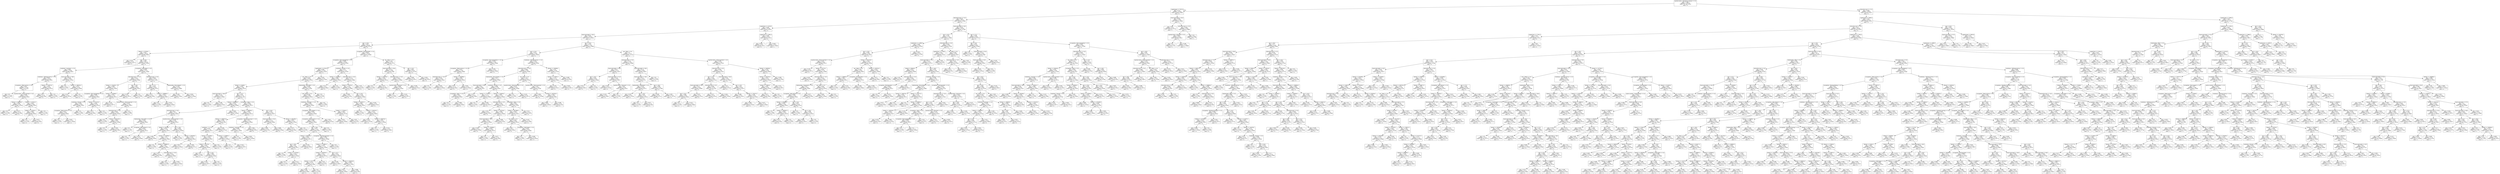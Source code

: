 digraph Tree {
node [shape=box] ;
0 [label="marital.status_ Married-civ-spouse <= 0.5\ngini = 0.366\nsamples = 100.0%\nvalue = [0.759, 0.241]\nclass = 0"] ;
1 [label="capital.gain <= 7073.5\ngini = 0.122\nsamples = 54.0%\nvalue = [0.935, 0.065]\nclass = 0"] ;
0 -> 1 [labeldistance=2.5, labelangle=45, headlabel="True"] ;
2 [label="education.num <= 12.5\ngini = 0.093\nsamples = 53.1%\nvalue = [0.951, 0.049]\nclass = 0"] ;
1 -> 2 ;
3 [label="capital.loss <= 2218.5\ngini = 0.048\nsamples = 42.6%\nvalue = [0.975, 0.025]\nclass = 0"] ;
2 -> 3 ;
4 [label="hours.per.week <= 40.5\ngini = 0.045\nsamples = 42.4%\nvalue = [0.977, 0.023]\nclass = 0"] ;
3 -> 4 ;
5 [label="age <= 33.5\ngini = 0.027\nsamples = 34.9%\nvalue = [0.986, 0.014]\nclass = 0"] ;
4 -> 5 ;
6 [label="fnlwgt <= 23759.0\ngini = 0.007\nsamples = 20.6%\nvalue = [0.996, 0.004]\nclass = 0"] ;
5 -> 6 ;
7 [label="gini = 0.142\nsamples = 0.1%\nvalue = [0.923, 0.077]\nclass = 0"] ;
6 -> 7 ;
8 [label="age <= 26.5\ngini = 0.007\nsamples = 20.5%\nvalue = [0.997, 0.003]\nclass = 0"] ;
6 -> 8 ;
9 [label="workclass_ Local-gov <= 0.5\ngini = 0.002\nsamples = 14.8%\nvalue = [0.999, 0.001]\nclass = 0"] ;
8 -> 9 ;
10 [label="workclass_ Self-emp-not-inc <= 0.5\ngini = 0.001\nsamples = 14.4%\nvalue = [0.999, 0.001]\nclass = 0"] ;
9 -> 10 ;
11 [label="occupation_ Other-service <= 0.5\ngini = 0.001\nsamples = 14.2%\nvalue = [1.0, 0.0]\nclass = 0"] ;
10 -> 11 ;
12 [label="gini = 0.0\nsamples = 11.2%\nvalue = [1.0, 0.0]\nclass = 0"] ;
11 -> 12 ;
13 [label="marital.status_ Never-married <= 0.5\ngini = 0.004\nsamples = 3.0%\nvalue = [0.998, 0.002]\nclass = 0"] ;
11 -> 13 ;
14 [label="fnlwgt <= 186256.5\ngini = 0.038\nsamples = 0.2%\nvalue = [0.981, 0.019]\nclass = 0"] ;
13 -> 14 ;
15 [label="gini = 0.0\nsamples = 0.1%\nvalue = [1.0, 0.0]\nclass = 0"] ;
14 -> 15 ;
16 [label="gini = 0.077\nsamples = 0.1%\nvalue = [0.96, 0.04]\nclass = 0"] ;
14 -> 16 ;
17 [label="fnlwgt <= 127914.5\ngini = 0.002\nsamples = 2.9%\nvalue = [0.999, 0.001]\nclass = 0"] ;
13 -> 17 ;
18 [label="fnlwgt <= 123325.5\ngini = 0.008\nsamples = 0.8%\nvalue = [0.996, 0.004]\nclass = 0"] ;
17 -> 18 ;
19 [label="gini = 0.0\nsamples = 0.7%\nvalue = [1.0, 0.0]\nclass = 0"] ;
18 -> 19 ;
20 [label="gini = 0.077\nsamples = 0.1%\nvalue = [0.96, 0.04]\nclass = 0"] ;
18 -> 20 ;
21 [label="gini = 0.0\nsamples = 2.1%\nvalue = [1.0, 0.0]\nclass = 0"] ;
17 -> 21 ;
22 [label="fnlwgt <= 110873.0\ngini = 0.024\nsamples = 0.3%\nvalue = [0.988, 0.012]\nclass = 0"] ;
10 -> 22 ;
23 [label="gini = 0.077\nsamples = 0.1%\nvalue = [0.96, 0.04]\nclass = 0"] ;
22 -> 23 ;
24 [label="gini = 0.0\nsamples = 0.2%\nvalue = [1.0, 0.0]\nclass = 0"] ;
22 -> 24 ;
25 [label="hours.per.week <= 39.0\ngini = 0.036\nsamples = 0.3%\nvalue = [0.981, 0.019]\nclass = 0"] ;
9 -> 25 ;
26 [label="gini = 0.0\nsamples = 0.2%\nvalue = [1.0, 0.0]\nclass = 0"] ;
25 -> 26 ;
27 [label="fnlwgt <= 199791.0\ngini = 0.073\nsamples = 0.2%\nvalue = [0.962, 0.038]\nclass = 0"] ;
25 -> 27 ;
28 [label="gini = 0.137\nsamples = 0.1%\nvalue = [0.926, 0.074]\nclass = 0"] ;
27 -> 28 ;
29 [label="gini = 0.0\nsamples = 0.1%\nvalue = [1.0, 0.0]\nclass = 0"] ;
27 -> 29 ;
30 [label="occupation_ Craft-repair <= 0.5\ngini = 0.018\nsamples = 5.7%\nvalue = [0.991, 0.009]\nclass = 0"] ;
8 -> 30 ;
31 [label="education.num <= 11.5\ngini = 0.012\nsamples = 5.0%\nvalue = [0.994, 0.006]\nclass = 0"] ;
30 -> 31 ;
32 [label="fnlwgt <= 224202.5\ngini = 0.009\nsamples = 4.7%\nvalue = [0.995, 0.005]\nclass = 0"] ;
31 -> 32 ;
33 [label="occupation_ Exec-managerial <= 0.5\ngini = 0.004\nsamples = 3.2%\nvalue = [0.998, 0.002]\nclass = 0"] ;
32 -> 33 ;
34 [label="workclass_ Private <= 0.5\ngini = 0.002\nsamples = 3.0%\nvalue = [0.999, 0.001]\nclass = 0"] ;
33 -> 34 ;
35 [label="occupation_ Other-service <= 0.5\ngini = 0.011\nsamples = 0.6%\nvalue = [0.995, 0.005]\nclass = 0"] ;
34 -> 35 ;
36 [label="gini = 0.0\nsamples = 0.5%\nvalue = [1.0, 0.0]\nclass = 0"] ;
35 -> 36 ;
37 [label="gini = 0.057\nsamples = 0.1%\nvalue = [0.971, 0.029]\nclass = 0"] ;
35 -> 37 ;
38 [label="gini = 0.0\nsamples = 2.5%\nvalue = [1.0, 0.0]\nclass = 0"] ;
34 -> 38 ;
39 [label="fnlwgt <= 121210.0\ngini = 0.029\nsamples = 0.2%\nvalue = [0.986, 0.014]\nclass = 0"] ;
33 -> 39 ;
40 [label="gini = 0.077\nsamples = 0.1%\nvalue = [0.96, 0.04]\nclass = 0"] ;
39 -> 40 ;
41 [label="gini = 0.0\nsamples = 0.1%\nvalue = [1.0, 0.0]\nclass = 0"] ;
39 -> 41 ;
42 [label="fnlwgt <= 229469.5\ngini = 0.021\nsamples = 1.5%\nvalue = [0.989, 0.011]\nclass = 0"] ;
32 -> 42 ;
43 [label="gini = 0.142\nsamples = 0.1%\nvalue = [0.923, 0.077]\nclass = 0"] ;
42 -> 43 ;
44 [label="marital.status_ Never-married <= 0.5\ngini = 0.013\nsamples = 1.4%\nvalue = [0.993, 0.007]\nclass = 0"] ;
42 -> 44 ;
45 [label="education.num <= 9.5\ngini = 0.035\nsamples = 0.5%\nvalue = [0.982, 0.018]\nclass = 0"] ;
44 -> 45 ;
46 [label="gini = 0.0\nsamples = 0.3%\nvalue = [1.0, 0.0]\nclass = 0"] ;
45 -> 46 ;
47 [label="fnlwgt <= 281135.0\ngini = 0.094\nsamples = 0.2%\nvalue = [0.951, 0.049]\nclass = 0"] ;
45 -> 47 ;
48 [label="gini = 0.0\nsamples = 0.1%\nvalue = [1.0, 0.0]\nclass = 0"] ;
47 -> 48 ;
49 [label="gini = 0.165\nsamples = 0.1%\nvalue = [0.909, 0.091]\nclass = 0"] ;
47 -> 49 ;
50 [label="gini = 0.0\nsamples = 0.9%\nvalue = [1.0, 0.0]\nclass = 0"] ;
44 -> 50 ;
51 [label="age <= 29.5\ngini = 0.06\nsamples = 0.3%\nvalue = [0.969, 0.031]\nclass = 0"] ;
31 -> 51 ;
52 [label="gini = 0.133\nsamples = 0.1%\nvalue = [0.929, 0.071]\nclass = 0"] ;
51 -> 52 ;
53 [label="gini = 0.0\nsamples = 0.2%\nvalue = [1.0, 0.0]\nclass = 0"] ;
51 -> 53 ;
54 [label="education.num <= 9.5\ngini = 0.058\nsamples = 0.7%\nvalue = [0.97, 0.03]\nclass = 0"] ;
30 -> 54 ;
55 [label="age <= 27.5\ngini = 0.025\nsamples = 0.5%\nvalue = [0.988, 0.012]\nclass = 0"] ;
54 -> 55 ;
56 [label="gini = 0.077\nsamples = 0.1%\nvalue = [0.96, 0.04]\nclass = 0"] ;
55 -> 56 ;
57 [label="fnlwgt <= 288994.5\ngini = 0.015\nsamples = 0.4%\nvalue = [0.993, 0.007]\nclass = 0"] ;
55 -> 57 ;
58 [label="gini = 0.0\nsamples = 0.3%\nvalue = [1.0, 0.0]\nclass = 0"] ;
57 -> 58 ;
59 [label="gini = 0.074\nsamples = 0.1%\nvalue = [0.962, 0.038]\nclass = 0"] ;
57 -> 59 ;
60 [label="relationship_ Not-in-family <= 0.5\ngini = 0.128\nsamples = 0.2%\nvalue = [0.932, 0.068]\nclass = 0"] ;
54 -> 60 ;
61 [label="gini = 0.193\nsamples = 0.1%\nvalue = [0.892, 0.108]\nclass = 0"] ;
60 -> 61 ;
62 [label="gini = 0.054\nsamples = 0.1%\nvalue = [0.972, 0.028]\nclass = 0"] ;
60 -> 62 ;
63 [label="occupation_ Prof-specialty <= 0.5\ngini = 0.054\nsamples = 14.3%\nvalue = [0.972, 0.028]\nclass = 0"] ;
5 -> 63 ;
64 [label="occupation_ Exec-managerial <= 0.5\ngini = 0.046\nsamples = 13.6%\nvalue = [0.976, 0.024]\nclass = 0"] ;
63 -> 64 ;
65 [label="capital.gain <= 4718.5\ngini = 0.038\nsamples = 12.5%\nvalue = [0.981, 0.019]\nclass = 0"] ;
64 -> 65 ;
66 [label="sex_ Male <= 0.5\ngini = 0.036\nsamples = 12.4%\nvalue = [0.982, 0.018]\nclass = 0"] ;
65 -> 66 ;
67 [label="fnlwgt <= 31486.5\ngini = 0.023\nsamples = 7.9%\nvalue = [0.988, 0.012]\nclass = 0"] ;
66 -> 67 ;
68 [label="hours.per.week <= 36.0\ngini = 0.119\nsamples = 0.2%\nvalue = [0.937, 0.063]\nclass = 0"] ;
67 -> 68 ;
69 [label="gini = 0.0\nsamples = 0.1%\nvalue = [1.0, 0.0]\nclass = 0"] ;
68 -> 69 ;
70 [label="gini = 0.188\nsamples = 0.1%\nvalue = [0.895, 0.105]\nclass = 0"] ;
68 -> 70 ;
71 [label="age <= 51.5\ngini = 0.021\nsamples = 7.7%\nvalue = [0.99, 0.01]\nclass = 0"] ;
67 -> 71 ;
72 [label="fnlwgt <= 408380.0\ngini = 0.013\nsamples = 4.9%\nvalue = [0.994, 0.006]\nclass = 0"] ;
71 -> 72 ;
73 [label="education.num <= 9.5\ngini = 0.01\nsamples = 4.7%\nvalue = [0.995, 0.005]\nclass = 0"] ;
72 -> 73 ;
74 [label="relationship_ Own-child <= 0.5\ngini = 0.002\nsamples = 2.9%\nvalue = [0.999, 0.001]\nclass = 0"] ;
73 -> 74 ;
75 [label="gini = 0.0\nsamples = 2.7%\nvalue = [1.0, 0.0]\nclass = 0"] ;
74 -> 75 ;
76 [label="occupation_ Adm-clerical <= 0.5\ngini = 0.022\nsamples = 0.3%\nvalue = [0.989, 0.011]\nclass = 0"] ;
74 -> 76 ;
77 [label="gini = 0.0\nsamples = 0.2%\nvalue = [1.0, 0.0]\nclass = 0"] ;
76 -> 77 ;
78 [label="gini = 0.074\nsamples = 0.1%\nvalue = [0.962, 0.038]\nclass = 0"] ;
76 -> 78 ;
79 [label="marital.status_ Never-married <= 0.5\ngini = 0.024\nsamples = 1.8%\nvalue = [0.988, 0.012]\nclass = 0"] ;
73 -> 79 ;
80 [label="fnlwgt <= 50158.0\ngini = 0.014\nsamples = 1.3%\nvalue = [0.993, 0.007]\nclass = 0"] ;
79 -> 80 ;
81 [label="gini = 0.067\nsamples = 0.1%\nvalue = [0.966, 0.034]\nclass = 0"] ;
80 -> 81 ;
82 [label="fnlwgt <= 179568.5\ngini = 0.01\nsamples = 1.3%\nvalue = [0.995, 0.005]\nclass = 0"] ;
80 -> 82 ;
83 [label="gini = 0.0\nsamples = 0.6%\nvalue = [1.0, 0.0]\nclass = 0"] ;
82 -> 83 ;
84 [label="fnlwgt <= 189962.0\ngini = 0.02\nsamples = 0.6%\nvalue = [0.99, 0.01]\nclass = 0"] ;
82 -> 84 ;
85 [label="gini = 0.077\nsamples = 0.1%\nvalue = [0.96, 0.04]\nclass = 0"] ;
84 -> 85 ;
86 [label="education.num <= 10.5\ngini = 0.011\nsamples = 0.5%\nvalue = [0.994, 0.006]\nclass = 0"] ;
84 -> 86 ;
87 [label="gini = 0.0\nsamples = 0.4%\nvalue = [1.0, 0.0]\nclass = 0"] ;
86 -> 87 ;
88 [label="gini = 0.051\nsamples = 0.1%\nvalue = [0.974, 0.026]\nclass = 0"] ;
86 -> 88 ;
89 [label="age <= 38.5\ngini = 0.054\nsamples = 0.4%\nvalue = [0.972, 0.028]\nclass = 0"] ;
79 -> 89 ;
90 [label="gini = 0.0\nsamples = 0.2%\nvalue = [1.0, 0.0]\nclass = 0"] ;
89 -> 90 ;
91 [label="fnlwgt <= 183356.0\ngini = 0.114\nsamples = 0.2%\nvalue = [0.939, 0.061]\nclass = 0"] ;
89 -> 91 ;
92 [label="gini = 0.05\nsamples = 0.1%\nvalue = [0.974, 0.026]\nclass = 0"] ;
91 -> 92 ;
93 [label="gini = 0.198\nsamples = 0.1%\nvalue = [0.889, 0.111]\nclass = 0"] ;
91 -> 93 ;
94 [label="gini = 0.083\nsamples = 0.1%\nvalue = [0.957, 0.043]\nclass = 0"] ;
72 -> 94 ;
95 [label="occupation_ Sales <= 0.5\ngini = 0.034\nsamples = 2.8%\nvalue = [0.983, 0.017]\nclass = 0"] ;
71 -> 95 ;
96 [label="fnlwgt <= 168639.5\ngini = 0.024\nsamples = 2.5%\nvalue = [0.988, 0.012]\nclass = 0"] ;
95 -> 96 ;
97 [label="fnlwgt <= 159874.5\ngini = 0.039\nsamples = 1.2%\nvalue = [0.98, 0.02]\nclass = 0"] ;
96 -> 97 ;
98 [label="workclass_ ? <= 0.5\ngini = 0.022\nsamples = 1.1%\nvalue = [0.989, 0.011]\nclass = 0"] ;
97 -> 98 ;
99 [label="fnlwgt <= 110399.5\ngini = 0.013\nsamples = 0.9%\nvalue = [0.993, 0.007]\nclass = 0"] ;
98 -> 99 ;
100 [label="fnlwgt <= 92178.0\ngini = 0.031\nsamples = 0.4%\nvalue = [0.984, 0.016]\nclass = 0"] ;
99 -> 100 ;
101 [label="gini = 0.0\nsamples = 0.2%\nvalue = [1.0, 0.0]\nclass = 0"] ;
100 -> 101 ;
102 [label="age <= 58.5\ngini = 0.069\nsamples = 0.2%\nvalue = [0.964, 0.036]\nclass = 0"] ;
100 -> 102 ;
103 [label="gini = 0.142\nsamples = 0.1%\nvalue = [0.923, 0.077]\nclass = 0"] ;
102 -> 103 ;
104 [label="gini = 0.0\nsamples = 0.1%\nvalue = [1.0, 0.0]\nclass = 0"] ;
102 -> 104 ;
105 [label="gini = 0.0\nsamples = 0.5%\nvalue = [1.0, 0.0]\nclass = 0"] ;
99 -> 105 ;
106 [label="fnlwgt <= 123985.5\ngini = 0.057\nsamples = 0.2%\nvalue = [0.971, 0.029]\nclass = 0"] ;
98 -> 106 ;
107 [label="gini = 0.0\nsamples = 0.1%\nvalue = [1.0, 0.0]\nclass = 0"] ;
106 -> 107 ;
108 [label="gini = 0.142\nsamples = 0.1%\nvalue = [0.923, 0.077]\nclass = 0"] ;
106 -> 108 ;
109 [label="gini = 0.208\nsamples = 0.1%\nvalue = [0.882, 0.118]\nclass = 0"] ;
97 -> 109 ;
110 [label="occupation_ Machine-op-inspct <= 0.5\ngini = 0.01\nsamples = 1.3%\nvalue = [0.995, 0.005]\nclass = 0"] ;
96 -> 110 ;
111 [label="workclass_ Local-gov <= 0.5\ngini = 0.005\nsamples = 1.2%\nvalue = [0.997, 0.003]\nclass = 0"] ;
110 -> 111 ;
112 [label="gini = 0.0\nsamples = 1.1%\nvalue = [1.0, 0.0]\nclass = 0"] ;
111 -> 112 ;
113 [label="gini = 0.054\nsamples = 0.1%\nvalue = [0.972, 0.028]\nclass = 0"] ;
111 -> 113 ;
114 [label="gini = 0.061\nsamples = 0.1%\nvalue = [0.969, 0.031]\nclass = 0"] ;
110 -> 114 ;
115 [label="age <= 58.5\ngini = 0.107\nsamples = 0.3%\nvalue = [0.943, 0.057]\nclass = 0"] ;
95 -> 115 ;
116 [label="hours.per.week <= 35.5\ngini = 0.171\nsamples = 0.2%\nvalue = [0.906, 0.094]\nclass = 0"] ;
115 -> 116 ;
117 [label="gini = 0.269\nsamples = 0.1%\nvalue = [0.84, 0.16]\nclass = 0"] ;
116 -> 117 ;
118 [label="gini = 0.069\nsamples = 0.1%\nvalue = [0.964, 0.036]\nclass = 0"] ;
116 -> 118 ;
119 [label="fnlwgt <= 185168.5\ngini = 0.037\nsamples = 0.2%\nvalue = [0.981, 0.019]\nclass = 0"] ;
115 -> 119 ;
120 [label="gini = 0.077\nsamples = 0.1%\nvalue = [0.96, 0.04]\nclass = 0"] ;
119 -> 120 ;
121 [label="gini = 0.0\nsamples = 0.1%\nvalue = [1.0, 0.0]\nclass = 0"] ;
119 -> 121 ;
122 [label="relationship_ Own-child <= 0.5\ngini = 0.058\nsamples = 4.5%\nvalue = [0.97, 0.03]\nclass = 0"] ;
66 -> 122 ;
123 [label="race_ Black <= 0.5\ngini = 0.068\nsamples = 3.8%\nvalue = [0.965, 0.035]\nclass = 0"] ;
122 -> 123 ;
124 [label="workclass_ Local-gov <= 0.5\ngini = 0.081\nsamples = 3.2%\nvalue = [0.958, 0.042]\nclass = 0"] ;
123 -> 124 ;
125 [label="occupation_ Tech-support <= 0.5\ngini = 0.074\nsamples = 3.0%\nvalue = [0.962, 0.038]\nclass = 0"] ;
124 -> 125 ;
126 [label="occupation_ Other-service <= 0.5\ngini = 0.068\nsamples = 3.0%\nvalue = [0.965, 0.035]\nclass = 0"] ;
125 -> 126 ;
127 [label="age <= 38.5\ngini = 0.077\nsamples = 2.6%\nvalue = [0.96, 0.04]\nclass = 0"] ;
126 -> 127 ;
128 [label="fnlwgt <= 295524.5\ngini = 0.034\nsamples = 0.7%\nvalue = [0.983, 0.017]\nclass = 0"] ;
127 -> 128 ;
129 [label="age <= 36.5\ngini = 0.02\nsamples = 0.6%\nvalue = [0.99, 0.01]\nclass = 0"] ;
128 -> 129 ;
130 [label="gini = 0.0\nsamples = 0.4%\nvalue = [1.0, 0.0]\nclass = 0"] ;
129 -> 130 ;
131 [label="fnlwgt <= 170756.0\ngini = 0.054\nsamples = 0.2%\nvalue = [0.972, 0.028]\nclass = 0"] ;
129 -> 131 ;
132 [label="gini = 0.0\nsamples = 0.1%\nvalue = [1.0, 0.0]\nclass = 0"] ;
131 -> 132 ;
133 [label="gini = 0.111\nsamples = 0.1%\nvalue = [0.941, 0.059]\nclass = 0"] ;
131 -> 133 ;
134 [label="gini = 0.102\nsamples = 0.1%\nvalue = [0.946, 0.054]\nclass = 0"] ;
128 -> 134 ;
135 [label="occupation_ Machine-op-inspct <= 0.5\ngini = 0.093\nsamples = 1.9%\nvalue = [0.951, 0.049]\nclass = 0"] ;
127 -> 135 ;
136 [label="fnlwgt <= 173982.0\ngini = 0.105\nsamples = 1.7%\nvalue = [0.944, 0.056]\nclass = 0"] ;
135 -> 136 ;
137 [label="fnlwgt <= 160203.0\ngini = 0.137\nsamples = 0.8%\nvalue = [0.926, 0.074]\nclass = 0"] ;
136 -> 137 ;
138 [label="fnlwgt <= 125777.5\ngini = 0.113\nsamples = 0.7%\nvalue = [0.94, 0.06]\nclass = 0"] ;
137 -> 138 ;
139 [label="gini = 0.146\nsamples = 0.5%\nvalue = [0.92, 0.08]\nclass = 0"] ;
138 -> 139 ;
140 [label="gini = 0.0\nsamples = 0.2%\nvalue = [1.0, 0.0]\nclass = 0"] ;
138 -> 140 ;
141 [label="gini = 0.32\nsamples = 0.1%\nvalue = [0.8, 0.2]\nclass = 0"] ;
137 -> 141 ;
142 [label="age <= 41.5\ngini = 0.075\nsamples = 0.9%\nvalue = [0.961, 0.039]\nclass = 0"] ;
136 -> 142 ;
143 [label="gini = 0.159\nsamples = 0.1%\nvalue = [0.913, 0.087]\nclass = 0"] ;
142 -> 143 ;
144 [label="fnlwgt <= 229230.0\ngini = 0.058\nsamples = 0.7%\nvalue = [0.97, 0.03]\nclass = 0"] ;
142 -> 144 ;
145 [label="gini = 0.017\nsamples = 0.4%\nvalue = [0.991, 0.009]\nclass = 0"] ;
144 -> 145 ;
146 [label="gini = 0.096\nsamples = 0.4%\nvalue = [0.95, 0.05]\nclass = 0"] ;
144 -> 146 ;
147 [label="gini = 0.0\nsamples = 0.2%\nvalue = [1.0, 0.0]\nclass = 0"] ;
135 -> 147 ;
148 [label="gini = 0.0\nsamples = 0.4%\nvalue = [1.0, 0.0]\nclass = 0"] ;
126 -> 148 ;
149 [label="gini = 0.26\nsamples = 0.1%\nvalue = [0.846, 0.154]\nclass = 0"] ;
125 -> 149 ;
150 [label="fnlwgt <= 172925.5\ngini = 0.208\nsamples = 0.2%\nvalue = [0.882, 0.118]\nclass = 0"] ;
124 -> 150 ;
151 [label="gini = 0.074\nsamples = 0.1%\nvalue = [0.962, 0.038]\nclass = 0"] ;
150 -> 151 ;
152 [label="gini = 0.32\nsamples = 0.1%\nvalue = [0.8, 0.2]\nclass = 0"] ;
150 -> 152 ;
153 [label="gini = 0.0\nsamples = 0.6%\nvalue = [1.0, 0.0]\nclass = 0"] ;
123 -> 153 ;
154 [label="gini = 0.0\nsamples = 0.7%\nvalue = [1.0, 0.0]\nclass = 0"] ;
122 -> 154 ;
155 [label="gini = 0.252\nsamples = 0.1%\nvalue = [0.852, 0.148]\nclass = 0"] ;
65 -> 155 ;
156 [label="workclass_ Private <= 0.5\ngini = 0.14\nsamples = 1.1%\nvalue = [0.924, 0.076]\nclass = 0"] ;
64 -> 156 ;
157 [label="fnlwgt <= 154396.0\ngini = 0.068\nsamples = 0.4%\nvalue = [0.965, 0.035]\nclass = 0"] ;
156 -> 157 ;
158 [label="gini = 0.15\nsamples = 0.2%\nvalue = [0.918, 0.082]\nclass = 0"] ;
157 -> 158 ;
159 [label="gini = 0.0\nsamples = 0.2%\nvalue = [1.0, 0.0]\nclass = 0"] ;
157 -> 159 ;
160 [label="education.num <= 10.5\ngini = 0.173\nsamples = 0.7%\nvalue = [0.904, 0.096]\nclass = 0"] ;
156 -> 160 ;
161 [label="fnlwgt <= 79379.0\ngini = 0.147\nsamples = 0.6%\nvalue = [0.92, 0.08]\nclass = 0"] ;
160 -> 161 ;
162 [label="gini = 0.269\nsamples = 0.1%\nvalue = [0.84, 0.16]\nclass = 0"] ;
161 -> 162 ;
163 [label="age <= 53.5\ngini = 0.128\nsamples = 0.5%\nvalue = [0.931, 0.069]\nclass = 0"] ;
161 -> 163 ;
164 [label="fnlwgt <= 126767.0\ngini = 0.096\nsamples = 0.4%\nvalue = [0.949, 0.051]\nclass = 0"] ;
163 -> 164 ;
165 [label="gini = 0.0\nsamples = 0.1%\nvalue = [1.0, 0.0]\nclass = 0"] ;
164 -> 165 ;
166 [label="fnlwgt <= 185232.5\ngini = 0.122\nsamples = 0.3%\nvalue = [0.935, 0.065]\nclass = 0"] ;
164 -> 166 ;
167 [label="gini = 0.224\nsamples = 0.1%\nvalue = [0.872, 0.128]\nclass = 0"] ;
166 -> 167 ;
168 [label="fnlwgt <= 259374.0\ngini = 0.057\nsamples = 0.2%\nvalue = [0.971, 0.029]\nclass = 0"] ;
166 -> 168 ;
169 [label="gini = 0.0\nsamples = 0.1%\nvalue = [1.0, 0.0]\nclass = 0"] ;
168 -> 169 ;
170 [label="gini = 0.124\nsamples = 0.1%\nvalue = [0.933, 0.067]\nclass = 0"] ;
168 -> 170 ;
171 [label="gini = 0.234\nsamples = 0.1%\nvalue = [0.865, 0.135]\nclass = 0"] ;
163 -> 171 ;
172 [label="gini = 0.32\nsamples = 0.1%\nvalue = [0.8, 0.2]\nclass = 0"] ;
160 -> 172 ;
173 [label="sex_ Male <= 0.5\ngini = 0.195\nsamples = 0.7%\nvalue = [0.89, 0.11]\nclass = 0"] ;
63 -> 173 ;
174 [label="hours.per.week <= 39.5\ngini = 0.113\nsamples = 0.6%\nvalue = [0.94, 0.06]\nclass = 0"] ;
173 -> 174 ;
175 [label="fnlwgt <= 181679.0\ngini = 0.028\nsamples = 0.2%\nvalue = [0.986, 0.014]\nclass = 0"] ;
174 -> 175 ;
176 [label="gini = 0.0\nsamples = 0.1%\nvalue = [1.0, 0.0]\nclass = 0"] ;
175 -> 176 ;
177 [label="gini = 0.077\nsamples = 0.1%\nvalue = [0.96, 0.04]\nclass = 0"] ;
175 -> 177 ;
178 [label="education.num <= 10.5\ngini = 0.161\nsamples = 0.3%\nvalue = [0.912, 0.088]\nclass = 0"] ;
174 -> 178 ;
179 [label="marital.status_ Divorced <= 0.5\ngini = 0.086\nsamples = 0.2%\nvalue = [0.955, 0.045]\nclass = 0"] ;
178 -> 179 ;
180 [label="gini = 0.0\nsamples = 0.1%\nvalue = [1.0, 0.0]\nclass = 0"] ;
179 -> 180 ;
181 [label="gini = 0.142\nsamples = 0.1%\nvalue = [0.923, 0.077]\nclass = 0"] ;
179 -> 181 ;
182 [label="gini = 0.258\nsamples = 0.1%\nvalue = [0.848, 0.152]\nclass = 0"] ;
178 -> 182 ;
183 [label="age <= 42.5\ngini = 0.401\nsamples = 0.2%\nvalue = [0.722, 0.278]\nclass = 0"] ;
173 -> 183 ;
184 [label="gini = 0.436\nsamples = 0.1%\nvalue = [0.679, 0.321]\nclass = 0"] ;
183 -> 184 ;
185 [label="gini = 0.355\nsamples = 0.1%\nvalue = [0.769, 0.231]\nclass = 0"] ;
183 -> 185 ;
186 [label="age <= 38.5\ngini = 0.123\nsamples = 7.5%\nvalue = [0.934, 0.066]\nclass = 0"] ;
4 -> 186 ;
187 [label="age <= 25.5\ngini = 0.075\nsamples = 4.8%\nvalue = [0.961, 0.039]\nclass = 0"] ;
186 -> 187 ;
188 [label="occupation_ Exec-managerial <= 0.5\ngini = 0.019\nsamples = 1.6%\nvalue = [0.991, 0.009]\nclass = 0"] ;
187 -> 188 ;
189 [label="occupation_ Other-service <= 0.5\ngini = 0.012\nsamples = 1.5%\nvalue = [0.994, 0.006]\nclass = 0"] ;
188 -> 189 ;
190 [label="education.num <= 10.5\ngini = 0.005\nsamples = 1.3%\nvalue = [0.998, 0.002]\nclass = 0"] ;
189 -> 190 ;
191 [label="gini = 0.0\nsamples = 1.2%\nvalue = [1.0, 0.0]\nclass = 0"] ;
190 -> 191 ;
192 [label="gini = 0.054\nsamples = 0.1%\nvalue = [0.972, 0.028]\nclass = 0"] ;
190 -> 192 ;
193 [label="fnlwgt <= 165696.0\ngini = 0.061\nsamples = 0.2%\nvalue = [0.968, 0.032]\nclass = 0"] ;
189 -> 193 ;
194 [label="gini = 0.077\nsamples = 0.1%\nvalue = [0.96, 0.04]\nclass = 0"] ;
193 -> 194 ;
195 [label="gini = 0.051\nsamples = 0.1%\nvalue = [0.974, 0.026]\nclass = 0"] ;
193 -> 195 ;
196 [label="gini = 0.105\nsamples = 0.1%\nvalue = [0.944, 0.056]\nclass = 0"] ;
188 -> 196 ;
197 [label="workclass_ Self-emp-not-inc <= 0.5\ngini = 0.102\nsamples = 3.2%\nvalue = [0.946, 0.054]\nclass = 0"] ;
187 -> 197 ;
198 [label="education.num <= 10.5\ngini = 0.088\nsamples = 2.9%\nvalue = [0.954, 0.046]\nclass = 0"] ;
197 -> 198 ;
199 [label="relationship_ Not-in-family <= 0.5\ngini = 0.07\nsamples = 2.5%\nvalue = [0.964, 0.036]\nclass = 0"] ;
198 -> 199 ;
200 [label="hours.per.week <= 69.0\ngini = 0.02\nsamples = 0.9%\nvalue = [0.99, 0.01]\nclass = 0"] ;
199 -> 200 ;
201 [label="occupation_ Sales <= 0.5\ngini = 0.007\nsamples = 0.8%\nvalue = [0.996, 0.004]\nclass = 0"] ;
200 -> 201 ;
202 [label="gini = 0.0\nsamples = 0.7%\nvalue = [1.0, 0.0]\nclass = 0"] ;
201 -> 202 ;
203 [label="gini = 0.069\nsamples = 0.1%\nvalue = [0.964, 0.036]\nclass = 0"] ;
201 -> 203 ;
204 [label="gini = 0.117\nsamples = 0.1%\nvalue = [0.938, 0.062]\nclass = 0"] ;
200 -> 204 ;
205 [label="workclass_ Private <= 0.5\ngini = 0.099\nsamples = 1.5%\nvalue = [0.948, 0.052]\nclass = 0"] ;
199 -> 205 ;
206 [label="fnlwgt <= 177620.5\ngini = 0.177\nsamples = 0.2%\nvalue = [0.902, 0.098]\nclass = 0"] ;
205 -> 206 ;
207 [label="gini = 0.0\nsamples = 0.1%\nvalue = [1.0, 0.0]\nclass = 0"] ;
206 -> 207 ;
208 [label="gini = 0.328\nsamples = 0.1%\nvalue = [0.793, 0.207]\nclass = 0"] ;
206 -> 208 ;
209 [label="fnlwgt <= 154620.0\ngini = 0.087\nsamples = 1.3%\nvalue = [0.954, 0.046]\nclass = 0"] ;
205 -> 209 ;
210 [label="education.num <= 8.5\ngini = 0.133\nsamples = 0.5%\nvalue = [0.929, 0.071]\nclass = 0"] ;
209 -> 210 ;
211 [label="gini = 0.311\nsamples = 0.1%\nvalue = [0.808, 0.192]\nclass = 0"] ;
210 -> 211 ;
212 [label="fnlwgt <= 133128.5\ngini = 0.094\nsamples = 0.4%\nvalue = [0.951, 0.049]\nclass = 0"] ;
210 -> 212 ;
213 [label="hours.per.week <= 49.0\ngini = 0.05\nsamples = 0.4%\nvalue = [0.974, 0.026]\nclass = 0"] ;
212 -> 213 ;
214 [label="gini = 0.105\nsamples = 0.1%\nvalue = [0.944, 0.056]\nclass = 0"] ;
213 -> 214 ;
215 [label="fnlwgt <= 105806.0\ngini = 0.024\nsamples = 0.2%\nvalue = [0.988, 0.012]\nclass = 0"] ;
213 -> 215 ;
216 [label="gini = 0.0\nsamples = 0.2%\nvalue = [1.0, 0.0]\nclass = 0"] ;
215 -> 216 ;
217 [label="gini = 0.077\nsamples = 0.1%\nvalue = [0.96, 0.04]\nclass = 0"] ;
215 -> 217 ;
218 [label="gini = 0.269\nsamples = 0.1%\nvalue = [0.84, 0.16]\nclass = 0"] ;
212 -> 218 ;
219 [label="occupation_ Sales <= 0.5\ngini = 0.057\nsamples = 0.8%\nvalue = [0.97, 0.03]\nclass = 0"] ;
209 -> 219 ;
220 [label="fnlwgt <= 367498.0\ngini = 0.043\nsamples = 0.7%\nvalue = [0.978, 0.022]\nclass = 0"] ;
219 -> 220 ;
221 [label="sex_ Male <= 0.5\ngini = 0.029\nsamples = 0.6%\nvalue = [0.985, 0.015]\nclass = 0"] ;
220 -> 221 ;
222 [label="gini = 0.08\nsamples = 0.1%\nvalue = [0.958, 0.042]\nclass = 0"] ;
221 -> 222 ;
223 [label="occupation_ Craft-repair <= 0.5\ngini = 0.013\nsamples = 0.5%\nvalue = [0.994, 0.006]\nclass = 0"] ;
221 -> 223 ;
224 [label="gini = 0.0\nsamples = 0.4%\nvalue = [1.0, 0.0]\nclass = 0"] ;
223 -> 224 ;
225 [label="gini = 0.048\nsamples = 0.1%\nvalue = [0.976, 0.024]\nclass = 0"] ;
223 -> 225 ;
226 [label="gini = 0.147\nsamples = 0.1%\nvalue = [0.92, 0.08]\nclass = 0"] ;
220 -> 226 ;
227 [label="gini = 0.13\nsamples = 0.1%\nvalue = [0.93, 0.07]\nclass = 0"] ;
219 -> 227 ;
228 [label="sex_ Male <= 0.5\ngini = 0.187\nsamples = 0.4%\nvalue = [0.896, 0.104]\nclass = 0"] ;
198 -> 228 ;
229 [label="marital.status_ Never-married <= 0.5\ngini = 0.074\nsamples = 0.2%\nvalue = [0.962, 0.038]\nclass = 0"] ;
228 -> 229 ;
230 [label="gini = 0.0\nsamples = 0.1%\nvalue = [1.0, 0.0]\nclass = 0"] ;
229 -> 230 ;
231 [label="gini = 0.142\nsamples = 0.1%\nvalue = [0.923, 0.077]\nclass = 0"] ;
229 -> 231 ;
232 [label="marital.status_ Never-married <= 0.5\ngini = 0.25\nsamples = 0.3%\nvalue = [0.854, 0.146]\nclass = 0"] ;
228 -> 232 ;
233 [label="gini = 0.384\nsamples = 0.1%\nvalue = [0.741, 0.259]\nclass = 0"] ;
232 -> 233 ;
234 [label="fnlwgt <= 192235.0\ngini = 0.165\nsamples = 0.2%\nvalue = [0.909, 0.091]\nclass = 0"] ;
232 -> 234 ;
235 [label="gini = 0.064\nsamples = 0.1%\nvalue = [0.967, 0.033]\nclass = 0"] ;
234 -> 235 ;
236 [label="gini = 0.269\nsamples = 0.1%\nvalue = [0.84, 0.16]\nclass = 0"] ;
234 -> 236 ;
237 [label="fnlwgt <= 228599.5\ngini = 0.23\nsamples = 0.3%\nvalue = [0.867, 0.133]\nclass = 0"] ;
197 -> 237 ;
238 [label="fnlwgt <= 115661.5\ngini = 0.173\nsamples = 0.2%\nvalue = [0.904, 0.096]\nclass = 0"] ;
237 -> 238 ;
239 [label="gini = 0.278\nsamples = 0.1%\nvalue = [0.833, 0.167]\nclass = 0"] ;
238 -> 239 ;
240 [label="gini = 0.053\nsamples = 0.1%\nvalue = [0.973, 0.027]\nclass = 0"] ;
238 -> 240 ;
241 [label="gini = 0.365\nsamples = 0.1%\nvalue = [0.76, 0.24]\nclass = 0"] ;
237 -> 241 ;
242 [label="sex_ Male <= 0.5\ngini = 0.2\nsamples = 2.7%\nvalue = [0.887, 0.113]\nclass = 0"] ;
186 -> 242 ;
243 [label="education.num <= 9.5\ngini = 0.124\nsamples = 1.3%\nvalue = [0.934, 0.066]\nclass = 0"] ;
242 -> 243 ;
244 [label="hours.per.week <= 49.5\ngini = 0.071\nsamples = 0.7%\nvalue = [0.963, 0.037]\nclass = 0"] ;
243 -> 244 ;
245 [label="age <= 43.5\ngini = 0.018\nsamples = 0.3%\nvalue = [0.991, 0.009]\nclass = 0"] ;
244 -> 245 ;
246 [label="gini = 0.071\nsamples = 0.1%\nvalue = [0.963, 0.037]\nclass = 0"] ;
245 -> 246 ;
247 [label="gini = 0.0\nsamples = 0.3%\nvalue = [1.0, 0.0]\nclass = 0"] ;
245 -> 247 ;
248 [label="hours.per.week <= 51.0\ngini = 0.126\nsamples = 0.3%\nvalue = [0.933, 0.067]\nclass = 0"] ;
244 -> 248 ;
249 [label="gini = 0.224\nsamples = 0.1%\nvalue = [0.872, 0.128]\nclass = 0"] ;
248 -> 249 ;
250 [label="marital.status_ Divorced <= 0.5\ngini = 0.06\nsamples = 0.2%\nvalue = [0.969, 0.031]\nclass = 0"] ;
248 -> 250 ;
251 [label="gini = 0.124\nsamples = 0.1%\nvalue = [0.933, 0.067]\nclass = 0"] ;
250 -> 251 ;
252 [label="gini = 0.0\nsamples = 0.1%\nvalue = [1.0, 0.0]\nclass = 0"] ;
250 -> 252 ;
253 [label="hours.per.week <= 56.5\ngini = 0.175\nsamples = 0.6%\nvalue = [0.903, 0.097]\nclass = 0"] ;
243 -> 253 ;
254 [label="hours.per.week <= 49.5\ngini = 0.211\nsamples = 0.5%\nvalue = [0.88, 0.12]\nclass = 0"] ;
253 -> 254 ;
255 [label="relationship_ Unmarried <= 0.5\ngini = 0.133\nsamples = 0.3%\nvalue = [0.929, 0.071]\nclass = 0"] ;
254 -> 255 ;
256 [label="gini = 0.231\nsamples = 0.1%\nvalue = [0.867, 0.133]\nclass = 0"] ;
255 -> 256 ;
257 [label="age <= 45.5\ngini = 0.037\nsamples = 0.2%\nvalue = [0.981, 0.019]\nclass = 0"] ;
255 -> 257 ;
258 [label="gini = 0.0\nsamples = 0.1%\nvalue = [1.0, 0.0]\nclass = 0"] ;
257 -> 258 ;
259 [label="gini = 0.077\nsamples = 0.1%\nvalue = [0.96, 0.04]\nclass = 0"] ;
257 -> 259 ;
260 [label="age <= 46.5\ngini = 0.306\nsamples = 0.2%\nvalue = [0.812, 0.188]\nclass = 0"] ;
254 -> 260 ;
261 [label="gini = 0.198\nsamples = 0.1%\nvalue = [0.889, 0.111]\nclass = 0"] ;
260 -> 261 ;
262 [label="gini = 0.397\nsamples = 0.1%\nvalue = [0.727, 0.273]\nclass = 0"] ;
260 -> 262 ;
263 [label="gini = 0.0\nsamples = 0.1%\nvalue = [1.0, 0.0]\nclass = 0"] ;
253 -> 263 ;
264 [label="marital.status_ Never-married <= 0.5\ngini = 0.262\nsamples = 1.4%\nvalue = [0.845, 0.155]\nclass = 0"] ;
242 -> 264 ;
265 [label="education.num <= 9.5\ngini = 0.309\nsamples = 1.0%\nvalue = [0.809, 0.191]\nclass = 0"] ;
264 -> 265 ;
266 [label="age <= 51.5\ngini = 0.234\nsamples = 0.6%\nvalue = [0.865, 0.135]\nclass = 0"] ;
265 -> 266 ;
267 [label="hours.per.week <= 58.0\ngini = 0.127\nsamples = 0.4%\nvalue = [0.932, 0.068]\nclass = 0"] ;
266 -> 267 ;
268 [label="age <= 43.5\ngini = 0.069\nsamples = 0.3%\nvalue = [0.964, 0.036]\nclass = 0"] ;
267 -> 268 ;
269 [label="gini = 0.0\nsamples = 0.1%\nvalue = [1.0, 0.0]\nclass = 0"] ;
268 -> 269 ;
270 [label="gini = 0.122\nsamples = 0.1%\nvalue = [0.935, 0.065]\nclass = 0"] ;
268 -> 270 ;
271 [label="gini = 0.257\nsamples = 0.1%\nvalue = [0.848, 0.152]\nclass = 0"] ;
267 -> 271 ;
272 [label="education.num <= 8.5\ngini = 0.365\nsamples = 0.2%\nvalue = [0.76, 0.24]\nclass = 0"] ;
266 -> 272 ;
273 [label="gini = 0.137\nsamples = 0.1%\nvalue = [0.926, 0.074]\nclass = 0"] ;
272 -> 273 ;
274 [label="gini = 0.444\nsamples = 0.1%\nvalue = [0.667, 0.333]\nclass = 0"] ;
272 -> 274 ;
275 [label="hours.per.week <= 45.5\ngini = 0.39\nsamples = 0.4%\nvalue = [0.734, 0.266]\nclass = 0"] ;
265 -> 275 ;
276 [label="gini = 0.21\nsamples = 0.1%\nvalue = [0.881, 0.119]\nclass = 0"] ;
275 -> 276 ;
277 [label="age <= 43.5\ngini = 0.44\nsamples = 0.3%\nvalue = [0.673, 0.327]\nclass = 0"] ;
275 -> 277 ;
278 [label="gini = 0.496\nsamples = 0.1%\nvalue = [0.543, 0.457]\nclass = 0"] ;
277 -> 278 ;
279 [label="fnlwgt <= 176137.5\ngini = 0.382\nsamples = 0.2%\nvalue = [0.742, 0.258]\nclass = 0"] ;
277 -> 279 ;
280 [label="gini = 0.266\nsamples = 0.1%\nvalue = [0.842, 0.158]\nclass = 0"] ;
279 -> 280 ;
281 [label="gini = 0.477\nsamples = 0.1%\nvalue = [0.607, 0.393]\nclass = 0"] ;
279 -> 281 ;
282 [label="fnlwgt <= 246359.5\ngini = 0.116\nsamples = 0.4%\nvalue = [0.938, 0.062]\nclass = 0"] ;
264 -> 282 ;
283 [label="fnlwgt <= 146135.0\ngini = 0.073\nsamples = 0.3%\nvalue = [0.962, 0.038]\nclass = 0"] ;
282 -> 283 ;
284 [label="fnlwgt <= 73943.0\ngini = 0.032\nsamples = 0.2%\nvalue = [0.984, 0.016]\nclass = 0"] ;
283 -> 284 ;
285 [label="gini = 0.077\nsamples = 0.1%\nvalue = [0.96, 0.04]\nclass = 0"] ;
284 -> 285 ;
286 [label="gini = 0.0\nsamples = 0.1%\nvalue = [1.0, 0.0]\nclass = 0"] ;
284 -> 286 ;
287 [label="gini = 0.13\nsamples = 0.1%\nvalue = [0.93, 0.07]\nclass = 0"] ;
283 -> 287 ;
288 [label="gini = 0.269\nsamples = 0.1%\nvalue = [0.84, 0.16]\nclass = 0"] ;
282 -> 288 ;
289 [label="capital.loss <= 2391.5\ngini = 0.499\nsamples = 0.2%\nvalue = [0.526, 0.474]\nclass = 0"] ;
3 -> 289 ;
290 [label="gini = 0.428\nsamples = 0.1%\nvalue = [0.69, 0.31]\nclass = 0"] ;
289 -> 290 ;
291 [label="gini = 0.459\nsamples = 0.1%\nvalue = [0.357, 0.643]\nclass = 1"] ;
289 -> 291 ;
292 [label="hours.per.week <= 43.5\ngini = 0.253\nsamples = 10.5%\nvalue = [0.851, 0.149]\nclass = 0"] ;
2 -> 292 ;
293 [label="age <= 33.5\ngini = 0.161\nsamples = 7.1%\nvalue = [0.912, 0.088]\nclass = 0"] ;
292 -> 293 ;
294 [label="capital.loss <= 1486.0\ngini = 0.046\nsamples = 3.6%\nvalue = [0.976, 0.024]\nclass = 0"] ;
293 -> 294 ;
295 [label="age <= 29.5\ngini = 0.039\nsamples = 3.5%\nvalue = [0.98, 0.02]\nclass = 0"] ;
294 -> 295 ;
296 [label="marital.status_ Never-married <= 0.5\ngini = 0.022\nsamples = 2.8%\nvalue = [0.989, 0.011]\nclass = 0"] ;
295 -> 296 ;
297 [label="gini = 0.133\nsamples = 0.1%\nvalue = [0.929, 0.071]\nclass = 0"] ;
296 -> 297 ;
298 [label="fnlwgt <= 41173.5\ngini = 0.018\nsamples = 2.7%\nvalue = [0.991, 0.009]\nclass = 0"] ;
296 -> 298 ;
299 [label="gini = 0.105\nsamples = 0.1%\nvalue = [0.944, 0.056]\nclass = 0"] ;
298 -> 299 ;
300 [label="education.num <= 13.5\ngini = 0.014\nsamples = 2.6%\nvalue = [0.993, 0.007]\nclass = 0"] ;
298 -> 300 ;
301 [label="relationship_ Unmarried <= 0.5\ngini = 0.01\nsamples = 2.3%\nvalue = [0.995, 0.005]\nclass = 0"] ;
300 -> 301 ;
302 [label="occupation_ Adm-clerical <= 0.5\ngini = 0.008\nsamples = 2.3%\nvalue = [0.996, 0.004]\nclass = 0"] ;
301 -> 302 ;
303 [label="fnlwgt <= 323996.5\ngini = 0.003\nsamples = 1.8%\nvalue = [0.998, 0.002]\nclass = 0"] ;
302 -> 303 ;
304 [label="gini = 0.0\nsamples = 1.6%\nvalue = [1.0, 0.0]\nclass = 0"] ;
303 -> 304 ;
305 [label="fnlwgt <= 363007.0\ngini = 0.026\nsamples = 0.2%\nvalue = [0.987, 0.013]\nclass = 0"] ;
303 -> 305 ;
306 [label="gini = 0.077\nsamples = 0.1%\nvalue = [0.96, 0.04]\nclass = 0"] ;
305 -> 306 ;
307 [label="gini = 0.0\nsamples = 0.2%\nvalue = [1.0, 0.0]\nclass = 0"] ;
305 -> 307 ;
308 [label="age <= 24.5\ngini = 0.027\nsamples = 0.5%\nvalue = [0.986, 0.014]\nclass = 0"] ;
302 -> 308 ;
309 [label="gini = 0.0\nsamples = 0.2%\nvalue = [1.0, 0.0]\nclass = 0"] ;
308 -> 309 ;
310 [label="age <= 26.5\ngini = 0.049\nsamples = 0.2%\nvalue = [0.975, 0.025]\nclass = 0"] ;
308 -> 310 ;
311 [label="gini = 0.089\nsamples = 0.1%\nvalue = [0.953, 0.047]\nclass = 0"] ;
310 -> 311 ;
312 [label="gini = 0.0\nsamples = 0.1%\nvalue = [1.0, 0.0]\nclass = 0"] ;
310 -> 312 ;
313 [label="gini = 0.077\nsamples = 0.1%\nvalue = [0.96, 0.04]\nclass = 0"] ;
301 -> 313 ;
314 [label="sex_ Male <= 0.5\ngini = 0.044\nsamples = 0.3%\nvalue = [0.978, 0.022]\nclass = 0"] ;
300 -> 314 ;
315 [label="gini = 0.083\nsamples = 0.1%\nvalue = [0.957, 0.043]\nclass = 0"] ;
314 -> 315 ;
316 [label="gini = 0.0\nsamples = 0.1%\nvalue = [1.0, 0.0]\nclass = 0"] ;
314 -> 316 ;
317 [label="fnlwgt <= 182128.0\ngini = 0.103\nsamples = 0.7%\nvalue = [0.946, 0.054]\nclass = 0"] ;
295 -> 317 ;
318 [label="sex_ Male <= 0.5\ngini = 0.165\nsamples = 0.4%\nvalue = [0.909, 0.091]\nclass = 0"] ;
317 -> 318 ;
319 [label="fnlwgt <= 139604.0\ngini = 0.061\nsamples = 0.2%\nvalue = [0.969, 0.031]\nclass = 0"] ;
318 -> 319 ;
320 [label="gini = 0.0\nsamples = 0.1%\nvalue = [1.0, 0.0]\nclass = 0"] ;
319 -> 320 ;
321 [label="gini = 0.147\nsamples = 0.1%\nvalue = [0.92, 0.08]\nclass = 0"] ;
319 -> 321 ;
322 [label="occupation_ Prof-specialty <= 0.5\ngini = 0.251\nsamples = 0.2%\nvalue = [0.853, 0.147]\nclass = 0"] ;
318 -> 322 ;
323 [label="gini = 0.169\nsamples = 0.1%\nvalue = [0.907, 0.093]\nclass = 0"] ;
322 -> 323 ;
324 [label="gini = 0.365\nsamples = 0.1%\nvalue = [0.76, 0.24]\nclass = 0"] ;
322 -> 324 ;
325 [label="fnlwgt <= 197675.0\ngini = 0.019\nsamples = 0.3%\nvalue = [0.991, 0.009]\nclass = 0"] ;
317 -> 325 ;
326 [label="gini = 0.077\nsamples = 0.1%\nvalue = [0.96, 0.04]\nclass = 0"] ;
325 -> 326 ;
327 [label="gini = 0.0\nsamples = 0.3%\nvalue = [1.0, 0.0]\nclass = 0"] ;
325 -> 327 ;
328 [label="gini = 0.302\nsamples = 0.1%\nvalue = [0.815, 0.185]\nclass = 0"] ;
294 -> 328 ;
329 [label="education.num <= 14.5\ngini = 0.263\nsamples = 3.4%\nvalue = [0.844, 0.156]\nclass = 0"] ;
293 -> 329 ;
330 [label="capital.loss <= 1748.0\ngini = 0.232\nsamples = 3.2%\nvalue = [0.866, 0.134]\nclass = 0"] ;
329 -> 330 ;
331 [label="hours.per.week <= 31.0\ngini = 0.222\nsamples = 3.1%\nvalue = [0.873, 0.127]\nclass = 0"] ;
330 -> 331 ;
332 [label="fnlwgt <= 90042.5\ngini = 0.073\nsamples = 0.5%\nvalue = [0.962, 0.038]\nclass = 0"] ;
331 -> 332 ;
333 [label="gini = 0.18\nsamples = 0.1%\nvalue = [0.9, 0.1]\nclass = 0"] ;
332 -> 333 ;
334 [label="education.num <= 13.5\ngini = 0.045\nsamples = 0.4%\nvalue = [0.977, 0.023]\nclass = 0"] ;
332 -> 334 ;
335 [label="occupation_ Prof-specialty <= 0.5\ngini = 0.022\nsamples = 0.3%\nvalue = [0.989, 0.011]\nclass = 0"] ;
334 -> 335 ;
336 [label="gini = 0.0\nsamples = 0.2%\nvalue = [1.0, 0.0]\nclass = 0"] ;
335 -> 336 ;
337 [label="gini = 0.074\nsamples = 0.1%\nvalue = [0.962, 0.038]\nclass = 0"] ;
335 -> 337 ;
338 [label="gini = 0.097\nsamples = 0.1%\nvalue = [0.949, 0.051]\nclass = 0"] ;
334 -> 338 ;
339 [label="age <= 46.5\ngini = 0.247\nsamples = 2.6%\nvalue = [0.856, 0.144]\nclass = 0"] ;
331 -> 339 ;
340 [label="workclass_ Private <= 0.5\ngini = 0.198\nsamples = 1.7%\nvalue = [0.889, 0.111]\nclass = 0"] ;
339 -> 340 ;
341 [label="relationship_ Not-in-family <= 0.5\ngini = 0.127\nsamples = 0.7%\nvalue = [0.932, 0.068]\nclass = 0"] ;
340 -> 341 ;
342 [label="fnlwgt <= 109573.0\ngini = 0.023\nsamples = 0.3%\nvalue = [0.989, 0.011]\nclass = 0"] ;
341 -> 342 ;
343 [label="gini = 0.077\nsamples = 0.1%\nvalue = [0.96, 0.04]\nclass = 0"] ;
342 -> 343 ;
344 [label="gini = 0.0\nsamples = 0.2%\nvalue = [1.0, 0.0]\nclass = 0"] ;
342 -> 344 ;
345 [label="fnlwgt <= 127517.0\ngini = 0.187\nsamples = 0.4%\nvalue = [0.896, 0.104]\nclass = 0"] ;
341 -> 345 ;
346 [label="gini = 0.0\nsamples = 0.1%\nvalue = [1.0, 0.0]\nclass = 0"] ;
345 -> 346 ;
347 [label="fnlwgt <= 228964.5\ngini = 0.254\nsamples = 0.3%\nvalue = [0.851, 0.149]\nclass = 0"] ;
345 -> 347 ;
348 [label="fnlwgt <= 190229.0\ngini = 0.316\nsamples = 0.2%\nvalue = [0.803, 0.197]\nclass = 0"] ;
347 -> 348 ;
349 [label="gini = 0.278\nsamples = 0.1%\nvalue = [0.833, 0.167]\nclass = 0"] ;
348 -> 349 ;
350 [label="gini = 0.365\nsamples = 0.1%\nvalue = [0.76, 0.24]\nclass = 0"] ;
348 -> 350 ;
351 [label="gini = 0.114\nsamples = 0.1%\nvalue = [0.939, 0.061]\nclass = 0"] ;
347 -> 351 ;
352 [label="occupation_ Prof-specialty <= 0.5\ngini = 0.241\nsamples = 1.0%\nvalue = [0.86, 0.14]\nclass = 0"] ;
340 -> 352 ;
353 [label="education.num <= 13.5\ngini = 0.185\nsamples = 0.7%\nvalue = [0.897, 0.103]\nclass = 0"] ;
352 -> 353 ;
354 [label="age <= 42.5\ngini = 0.131\nsamples = 0.6%\nvalue = [0.93, 0.07]\nclass = 0"] ;
353 -> 354 ;
355 [label="occupation_ Sales <= 0.5\ngini = 0.067\nsamples = 0.4%\nvalue = [0.966, 0.034]\nclass = 0"] ;
354 -> 355 ;
356 [label="occupation_ Exec-managerial <= 0.5\ngini = 0.034\nsamples = 0.4%\nvalue = [0.983, 0.017]\nclass = 0"] ;
355 -> 356 ;
357 [label="gini = 0.0\nsamples = 0.2%\nvalue = [1.0, 0.0]\nclass = 0"] ;
356 -> 357 ;
358 [label="gini = 0.1\nsamples = 0.1%\nvalue = [0.947, 0.053]\nclass = 0"] ;
356 -> 358 ;
359 [label="gini = 0.18\nsamples = 0.1%\nvalue = [0.9, 0.1]\nclass = 0"] ;
355 -> 359 ;
360 [label="marital.status_ Divorced <= 0.5\ngini = 0.278\nsamples = 0.2%\nvalue = [0.833, 0.167]\nclass = 0"] ;
354 -> 360 ;
361 [label="gini = 0.211\nsamples = 0.1%\nvalue = [0.88, 0.12]\nclass = 0"] ;
360 -> 361 ;
362 [label="gini = 0.328\nsamples = 0.1%\nvalue = [0.793, 0.207]\nclass = 0"] ;
360 -> 362 ;
363 [label="gini = 0.422\nsamples = 0.1%\nvalue = [0.697, 0.303]\nclass = 0"] ;
353 -> 363 ;
364 [label="marital.status_ Divorced <= 0.5\ngini = 0.344\nsamples = 0.3%\nvalue = [0.779, 0.221]\nclass = 0"] ;
352 -> 364 ;
365 [label="age <= 39.5\ngini = 0.397\nsamples = 0.2%\nvalue = [0.727, 0.273]\nclass = 0"] ;
364 -> 365 ;
366 [label="gini = 0.439\nsamples = 0.1%\nvalue = [0.675, 0.325]\nclass = 0"] ;
365 -> 366 ;
367 [label="gini = 0.339\nsamples = 0.1%\nvalue = [0.784, 0.216]\nclass = 0"] ;
365 -> 367 ;
368 [label="gini = 0.137\nsamples = 0.1%\nvalue = [0.926, 0.074]\nclass = 0"] ;
364 -> 368 ;
369 [label="age <= 63.5\ngini = 0.329\nsamples = 0.9%\nvalue = [0.792, 0.208]\nclass = 0"] ;
339 -> 369 ;
370 [label="age <= 59.5\ngini = 0.348\nsamples = 0.8%\nvalue = [0.776, 0.224]\nclass = 0"] ;
369 -> 370 ;
371 [label="sex_ Male <= 0.5\ngini = 0.326\nsamples = 0.7%\nvalue = [0.795, 0.205]\nclass = 0"] ;
370 -> 371 ;
372 [label="workclass_ Local-gov <= 0.5\ngini = 0.267\nsamples = 0.4%\nvalue = [0.841, 0.159]\nclass = 0"] ;
371 -> 372 ;
373 [label="fnlwgt <= 168590.5\ngini = 0.232\nsamples = 0.3%\nvalue = [0.866, 0.134]\nclass = 0"] ;
372 -> 373 ;
374 [label="age <= 51.5\ngini = 0.288\nsamples = 0.2%\nvalue = [0.825, 0.175]\nclass = 0"] ;
373 -> 374 ;
375 [label="gini = 0.231\nsamples = 0.1%\nvalue = [0.867, 0.133]\nclass = 0"] ;
374 -> 375 ;
376 [label="gini = 0.334\nsamples = 0.1%\nvalue = [0.788, 0.212]\nclass = 0"] ;
374 -> 376 ;
377 [label="gini = 0.15\nsamples = 0.2%\nvalue = [0.918, 0.082]\nclass = 0"] ;
373 -> 377 ;
378 [label="gini = 0.367\nsamples = 0.1%\nvalue = [0.758, 0.242]\nclass = 0"] ;
372 -> 378 ;
379 [label="fnlwgt <= 199636.5\ngini = 0.404\nsamples = 0.3%\nvalue = [0.719, 0.281]\nclass = 0"] ;
371 -> 379 ;
380 [label="age <= 49.5\ngini = 0.35\nsamples = 0.2%\nvalue = [0.774, 0.226]\nclass = 0"] ;
379 -> 380 ;
381 [label="gini = 0.428\nsamples = 0.1%\nvalue = [0.69, 0.31]\nclass = 0"] ;
380 -> 381 ;
382 [label="gini = 0.257\nsamples = 0.1%\nvalue = [0.848, 0.152]\nclass = 0"] ;
380 -> 382 ;
383 [label="gini = 0.483\nsamples = 0.1%\nvalue = [0.593, 0.407]\nclass = 0"] ;
379 -> 383 ;
384 [label="gini = 0.48\nsamples = 0.1%\nvalue = [0.6, 0.4]\nclass = 0"] ;
370 -> 384 ;
385 [label="gini = 0.124\nsamples = 0.1%\nvalue = [0.933, 0.067]\nclass = 0"] ;
369 -> 385 ;
386 [label="gini = 0.48\nsamples = 0.1%\nvalue = [0.6, 0.4]\nclass = 0"] ;
330 -> 386 ;
387 [label="sex_ Male <= 0.5\ngini = 0.483\nsamples = 0.3%\nvalue = [0.593, 0.407]\nclass = 0"] ;
329 -> 387 ;
388 [label="education.num <= 15.5\ngini = 0.38\nsamples = 0.2%\nvalue = [0.745, 0.255]\nclass = 0"] ;
387 -> 388 ;
389 [label="gini = 0.211\nsamples = 0.1%\nvalue = [0.88, 0.12]\nclass = 0"] ;
388 -> 389 ;
390 [label="gini = 0.473\nsamples = 0.1%\nvalue = [0.615, 0.385]\nclass = 0"] ;
388 -> 390 ;
391 [label="gini = 0.48\nsamples = 0.1%\nvalue = [0.4, 0.6]\nclass = 1"] ;
387 -> 391 ;
392 [label="age <= 27.5\ngini = 0.398\nsamples = 3.4%\nvalue = [0.726, 0.274]\nclass = 0"] ;
292 -> 392 ;
393 [label="age <= 24.5\ngini = 0.074\nsamples = 0.6%\nvalue = [0.962, 0.038]\nclass = 0"] ;
392 -> 393 ;
394 [label="gini = 0.0\nsamples = 0.2%\nvalue = [1.0, 0.0]\nclass = 0"] ;
393 -> 394 ;
395 [label="hours.per.week <= 53.5\ngini = 0.113\nsamples = 0.4%\nvalue = [0.94, 0.06]\nclass = 0"] ;
393 -> 395 ;
396 [label="hours.per.week <= 45.5\ngini = 0.061\nsamples = 0.3%\nvalue = [0.968, 0.032]\nclass = 0"] ;
395 -> 396 ;
397 [label="gini = 0.145\nsamples = 0.1%\nvalue = [0.921, 0.079]\nclass = 0"] ;
396 -> 397 ;
398 [label="gini = 0.0\nsamples = 0.2%\nvalue = [1.0, 0.0]\nclass = 0"] ;
396 -> 398 ;
399 [label="gini = 0.229\nsamples = 0.1%\nvalue = [0.868, 0.132]\nclass = 0"] ;
395 -> 399 ;
400 [label="occupation_ Exec-managerial <= 0.5\ngini = 0.442\nsamples = 2.8%\nvalue = [0.671, 0.329]\nclass = 0"] ;
392 -> 400 ;
401 [label="education.num <= 14.5\ngini = 0.406\nsamples = 2.1%\nvalue = [0.717, 0.283]\nclass = 0"] ;
400 -> 401 ;
402 [label="sex_ Male <= 0.5\ngini = 0.367\nsamples = 1.7%\nvalue = [0.758, 0.242]\nclass = 0"] ;
401 -> 402 ;
403 [label="fnlwgt <= 220353.0\ngini = 0.267\nsamples = 0.8%\nvalue = [0.841, 0.159]\nclass = 0"] ;
402 -> 403 ;
404 [label="workclass_ Local-gov <= 0.5\ngini = 0.204\nsamples = 0.6%\nvalue = [0.885, 0.115]\nclass = 0"] ;
403 -> 404 ;
405 [label="hours.per.week <= 49.0\ngini = 0.258\nsamples = 0.4%\nvalue = [0.848, 0.152]\nclass = 0"] ;
404 -> 405 ;
406 [label="gini = 0.049\nsamples = 0.1%\nvalue = [0.975, 0.025]\nclass = 0"] ;
405 -> 406 ;
407 [label="fnlwgt <= 100439.5\ngini = 0.334\nsamples = 0.3%\nvalue = [0.788, 0.212]\nclass = 0"] ;
405 -> 407 ;
408 [label="gini = 0.147\nsamples = 0.1%\nvalue = [0.92, 0.08]\nclass = 0"] ;
407 -> 408 ;
409 [label="fnlwgt <= 173155.0\ngini = 0.391\nsamples = 0.2%\nvalue = [0.733, 0.267]\nclass = 0"] ;
407 -> 409 ;
410 [label="gini = 0.452\nsamples = 0.1%\nvalue = [0.655, 0.345]\nclass = 0"] ;
409 -> 410 ;
411 [label="gini = 0.312\nsamples = 0.1%\nvalue = [0.806, 0.194]\nclass = 0"] ;
409 -> 411 ;
412 [label="fnlwgt <= 139161.5\ngini = 0.068\nsamples = 0.2%\nvalue = [0.965, 0.035]\nclass = 0"] ;
404 -> 412 ;
413 [label="gini = 0.0\nsamples = 0.1%\nvalue = [1.0, 0.0]\nclass = 0"] ;
412 -> 413 ;
414 [label="gini = 0.147\nsamples = 0.1%\nvalue = [0.92, 0.08]\nclass = 0"] ;
412 -> 414 ;
415 [label="marital.status_ Never-married <= 0.5\ngini = 0.396\nsamples = 0.2%\nvalue = [0.729, 0.271]\nclass = 0"] ;
403 -> 415 ;
416 [label="gini = 0.452\nsamples = 0.1%\nvalue = [0.655, 0.345]\nclass = 0"] ;
415 -> 416 ;
417 [label="gini = 0.343\nsamples = 0.1%\nvalue = [0.78, 0.22]\nclass = 0"] ;
415 -> 417 ;
418 [label="occupation_ Sales <= 0.5\ngini = 0.428\nsamples = 1.0%\nvalue = [0.69, 0.31]\nclass = 0"] ;
402 -> 418 ;
419 [label="age <= 34.5\ngini = 0.393\nsamples = 0.7%\nvalue = [0.731, 0.269]\nclass = 0"] ;
418 -> 419 ;
420 [label="fnlwgt <= 205903.5\ngini = 0.323\nsamples = 0.3%\nvalue = [0.798, 0.202]\nclass = 0"] ;
419 -> 420 ;
421 [label="workclass_ Private <= 0.5\ngini = 0.26\nsamples = 0.2%\nvalue = [0.846, 0.154]\nclass = 0"] ;
420 -> 421 ;
422 [label="gini = 0.142\nsamples = 0.1%\nvalue = [0.923, 0.077]\nclass = 0"] ;
421 -> 422 ;
423 [label="gini = 0.355\nsamples = 0.1%\nvalue = [0.769, 0.231]\nclass = 0"] ;
421 -> 423 ;
424 [label="gini = 0.387\nsamples = 0.1%\nvalue = [0.738, 0.262]\nclass = 0"] ;
420 -> 424 ;
425 [label="age <= 53.0\ngini = 0.435\nsamples = 0.4%\nvalue = [0.68, 0.32]\nclass = 0"] ;
419 -> 425 ;
426 [label="fnlwgt <= 115649.5\ngini = 0.467\nsamples = 0.3%\nvalue = [0.629, 0.371]\nclass = 0"] ;
425 -> 426 ;
427 [label="gini = 0.368\nsamples = 0.1%\nvalue = [0.757, 0.243]\nclass = 0"] ;
426 -> 427 ;
428 [label="fnlwgt <= 207489.5\ngini = 0.495\nsamples = 0.2%\nvalue = [0.55, 0.45]\nclass = 0"] ;
426 -> 428 ;
429 [label="gini = 0.464\nsamples = 0.1%\nvalue = [0.367, 0.633]\nclass = 1"] ;
428 -> 429 ;
430 [label="gini = 0.391\nsamples = 0.1%\nvalue = [0.733, 0.267]\nclass = 0"] ;
428 -> 430 ;
431 [label="gini = 0.211\nsamples = 0.1%\nvalue = [0.88, 0.12]\nclass = 0"] ;
425 -> 431 ;
432 [label="age <= 42.5\ngini = 0.482\nsamples = 0.3%\nvalue = [0.596, 0.404]\nclass = 0"] ;
418 -> 432 ;
433 [label="age <= 34.5\ngini = 0.432\nsamples = 0.2%\nvalue = [0.684, 0.316]\nclass = 0"] ;
432 -> 433 ;
434 [label="gini = 0.471\nsamples = 0.1%\nvalue = [0.621, 0.379]\nclass = 0"] ;
433 -> 434 ;
435 [label="gini = 0.375\nsamples = 0.1%\nvalue = [0.75, 0.25]\nclass = 0"] ;
433 -> 435 ;
436 [label="gini = 0.497\nsamples = 0.1%\nvalue = [0.459, 0.541]\nclass = 1"] ;
432 -> 436 ;
437 [label="age <= 32.5\ngini = 0.5\nsamples = 0.3%\nvalue = [0.5, 0.5]\nclass = 0"] ;
401 -> 437 ;
438 [label="gini = 0.298\nsamples = 0.1%\nvalue = [0.818, 0.182]\nclass = 0"] ;
437 -> 438 ;
439 [label="age <= 49.5\ngini = 0.459\nsamples = 0.2%\nvalue = [0.356, 0.644]\nclass = 1"] ;
437 -> 439 ;
440 [label="gini = 0.413\nsamples = 0.1%\nvalue = [0.292, 0.708]\nclass = 1"] ;
439 -> 440 ;
441 [label="gini = 0.499\nsamples = 0.1%\nvalue = [0.48, 0.52]\nclass = 1"] ;
439 -> 441 ;
442 [label="age <= 48.5\ngini = 0.497\nsamples = 0.7%\nvalue = [0.537, 0.463]\nclass = 0"] ;
400 -> 442 ;
443 [label="marital.status_ Never-married <= 0.5\ngini = 0.476\nsamples = 0.5%\nvalue = [0.609, 0.391]\nclass = 0"] ;
442 -> 443 ;
444 [label="education.num <= 13.5\ngini = 0.499\nsamples = 0.3%\nvalue = [0.517, 0.483]\nclass = 0"] ;
443 -> 444 ;
445 [label="age <= 39.5\ngini = 0.488\nsamples = 0.2%\nvalue = [0.576, 0.424]\nclass = 0"] ;
444 -> 445 ;
446 [label="gini = 0.461\nsamples = 0.1%\nvalue = [0.64, 0.36]\nclass = 0"] ;
445 -> 446 ;
447 [label="gini = 0.498\nsamples = 0.1%\nvalue = [0.529, 0.471]\nclass = 0"] ;
445 -> 447 ;
448 [label="gini = 0.477\nsamples = 0.1%\nvalue = [0.393, 0.607]\nclass = 1"] ;
444 -> 448 ;
449 [label="sex_ Male <= 0.5\ngini = 0.423\nsamples = 0.3%\nvalue = [0.696, 0.304]\nclass = 0"] ;
443 -> 449 ;
450 [label="gini = 0.381\nsamples = 0.1%\nvalue = [0.744, 0.256]\nclass = 0"] ;
449 -> 450 ;
451 [label="gini = 0.453\nsamples = 0.2%\nvalue = [0.653, 0.347]\nclass = 0"] ;
449 -> 451 ;
452 [label="education.num <= 13.5\ngini = 0.411\nsamples = 0.2%\nvalue = [0.288, 0.712]\nclass = 1"] ;
442 -> 452 ;
453 [label="gini = 0.473\nsamples = 0.1%\nvalue = [0.385, 0.615]\nclass = 1"] ;
452 -> 453 ;
454 [label="gini = 0.311\nsamples = 0.1%\nvalue = [0.192, 0.808]\nclass = 1"] ;
452 -> 454 ;
455 [label="hours.per.week <= 35.5\ngini = 0.068\nsamples = 1.0%\nvalue = [0.035, 0.965]\nclass = 1"] ;
1 -> 455 ;
456 [label="gini = 0.35\nsamples = 0.1%\nvalue = [0.226, 0.774]\nclass = 1"] ;
455 -> 456 ;
457 [label="education.num <= 10.5\ngini = 0.028\nsamples = 0.9%\nvalue = [0.014, 0.986]\nclass = 1"] ;
455 -> 457 ;
458 [label="marital.status_ Divorced <= 0.5\ngini = 0.094\nsamples = 0.2%\nvalue = [0.049, 0.951]\nclass = 1"] ;
457 -> 458 ;
459 [label="gini = 0.0\nsamples = 0.1%\nvalue = [0.0, 1.0]\nclass = 1"] ;
458 -> 459 ;
460 [label="gini = 0.198\nsamples = 0.1%\nvalue = [0.111, 0.889]\nclass = 1"] ;
458 -> 460 ;
461 [label="gini = 0.0\nsamples = 0.6%\nvalue = [0.0, 1.0]\nclass = 1"] ;
457 -> 461 ;
462 [label="education.num <= 12.5\ngini = 0.494\nsamples = 46.0%\nvalue = [0.553, 0.447]\nclass = 0"] ;
0 -> 462 [labeldistance=2.5, labelangle=-45, headlabel="False"] ;
463 [label="capital.gain <= 5095.5\ngini = 0.443\nsamples = 32.3%\nvalue = [0.669, 0.331]\nclass = 0"] ;
462 -> 463 ;
464 [label="education.num <= 8.5\ngini = 0.417\nsamples = 30.6%\nvalue = [0.703, 0.297]\nclass = 0"] ;
463 -> 464 ;
465 [label="capital.loss <= 1791.5\ngini = 0.181\nsamples = 5.1%\nvalue = [0.899, 0.101]\nclass = 0"] ;
464 -> 465 ;
466 [label="age <= 36.5\ngini = 0.17\nsamples = 5.0%\nvalue = [0.906, 0.094]\nclass = 0"] ;
465 -> 466 ;
467 [label="hours.per.week <= 49.0\ngini = 0.082\nsamples = 1.5%\nvalue = [0.957, 0.043]\nclass = 0"] ;
466 -> 467 ;
468 [label="education.num <= 7.5\ngini = 0.056\nsamples = 1.3%\nvalue = [0.971, 0.029]\nclass = 0"] ;
467 -> 468 ;
469 [label="fnlwgt <= 180527.5\ngini = 0.042\nsamples = 1.1%\nvalue = [0.978, 0.022]\nclass = 0"] ;
468 -> 469 ;
470 [label="fnlwgt <= 144055.5\ngini = 0.081\nsamples = 0.4%\nvalue = [0.958, 0.042]\nclass = 0"] ;
469 -> 470 ;
471 [label="education.num <= 4.5\ngini = 0.039\nsamples = 0.3%\nvalue = [0.98, 0.02]\nclass = 0"] ;
470 -> 471 ;
472 [label="gini = 0.128\nsamples = 0.1%\nvalue = [0.931, 0.069]\nclass = 0"] ;
471 -> 472 ;
473 [label="gini = 0.0\nsamples = 0.2%\nvalue = [1.0, 0.0]\nclass = 0"] ;
471 -> 473 ;
474 [label="gini = 0.172\nsamples = 0.1%\nvalue = [0.905, 0.095]\nclass = 0"] ;
470 -> 474 ;
475 [label="education.num <= 5.5\ngini = 0.017\nsamples = 0.7%\nvalue = [0.991, 0.009]\nclass = 0"] ;
469 -> 475 ;
476 [label="gini = 0.0\nsamples = 0.4%\nvalue = [1.0, 0.0]\nclass = 0"] ;
475 -> 476 ;
477 [label="fnlwgt <= 248984.0\ngini = 0.036\nsamples = 0.3%\nvalue = [0.981, 0.019]\nclass = 0"] ;
475 -> 477 ;
478 [label="gini = 0.0\nsamples = 0.2%\nvalue = [1.0, 0.0]\nclass = 0"] ;
477 -> 478 ;
479 [label="education.num <= 6.5\ngini = 0.073\nsamples = 0.2%\nvalue = [0.962, 0.038]\nclass = 0"] ;
477 -> 479 ;
480 [label="gini = 0.069\nsamples = 0.1%\nvalue = [0.964, 0.036]\nclass = 0"] ;
479 -> 480 ;
481 [label="gini = 0.077\nsamples = 0.1%\nvalue = [0.96, 0.04]\nclass = 0"] ;
479 -> 481 ;
482 [label="gini = 0.176\nsamples = 0.1%\nvalue = [0.902, 0.098]\nclass = 0"] ;
468 -> 482 ;
483 [label="fnlwgt <= 208931.5\ngini = 0.2\nsamples = 0.2%\nvalue = [0.888, 0.112]\nclass = 0"] ;
467 -> 483 ;
484 [label="gini = 0.124\nsamples = 0.1%\nvalue = [0.933, 0.067]\nclass = 0"] ;
483 -> 484 ;
485 [label="gini = 0.284\nsamples = 0.1%\nvalue = [0.829, 0.171]\nclass = 0"] ;
483 -> 485 ;
486 [label="education.num <= 5.5\ngini = 0.205\nsamples = 3.5%\nvalue = [0.884, 0.116]\nclass = 0"] ;
466 -> 486 ;
487 [label="hours.per.week <= 49.5\ngini = 0.155\nsamples = 1.9%\nvalue = [0.915, 0.085]\nclass = 0"] ;
486 -> 487 ;
488 [label="fnlwgt <= 53841.5\ngini = 0.112\nsamples = 1.6%\nvalue = [0.941, 0.059]\nclass = 0"] ;
487 -> 488 ;
489 [label="gini = 0.285\nsamples = 0.1%\nvalue = [0.828, 0.172]\nclass = 0"] ;
488 -> 489 ;
490 [label="hours.per.week <= 24.5\ngini = 0.1\nsamples = 1.5%\nvalue = [0.947, 0.053]\nclass = 0"] ;
488 -> 490 ;
491 [label="gini = 0.0\nsamples = 0.2%\nvalue = [1.0, 0.0]\nclass = 0"] ;
490 -> 491 ;
492 [label="workclass_ Self-emp-not-inc <= 0.5\ngini = 0.111\nsamples = 1.4%\nvalue = [0.941, 0.059]\nclass = 0"] ;
490 -> 492 ;
493 [label="relationship_ Wife <= 0.5\ngini = 0.096\nsamples = 1.2%\nvalue = [0.949, 0.051]\nclass = 0"] ;
492 -> 493 ;
494 [label="age <= 52.5\ngini = 0.084\nsamples = 1.1%\nvalue = [0.956, 0.044]\nclass = 0"] ;
493 -> 494 ;
495 [label="occupation_ Machine-op-inspct <= 0.5\ngini = 0.043\nsamples = 0.6%\nvalue = [0.978, 0.022]\nclass = 0"] ;
494 -> 495 ;
496 [label="fnlwgt <= 157306.0\ngini = 0.014\nsamples = 0.4%\nvalue = [0.993, 0.007]\nclass = 0"] ;
495 -> 496 ;
497 [label="gini = 0.056\nsamples = 0.1%\nvalue = [0.971, 0.029]\nclass = 0"] ;
496 -> 497 ;
498 [label="gini = 0.0\nsamples = 0.3%\nvalue = [1.0, 0.0]\nclass = 0"] ;
496 -> 498 ;
499 [label="gini = 0.133\nsamples = 0.1%\nvalue = [0.929, 0.071]\nclass = 0"] ;
495 -> 499 ;
500 [label="age <= 54.5\ngini = 0.123\nsamples = 0.6%\nvalue = [0.934, 0.066]\nclass = 0"] ;
494 -> 500 ;
501 [label="gini = 0.285\nsamples = 0.1%\nvalue = [0.828, 0.172]\nclass = 0"] ;
500 -> 501 ;
502 [label="fnlwgt <= 111287.5\ngini = 0.087\nsamples = 0.5%\nvalue = [0.955, 0.045]\nclass = 0"] ;
500 -> 502 ;
503 [label="gini = 0.0\nsamples = 0.1%\nvalue = [1.0, 0.0]\nclass = 0"] ;
502 -> 503 ;
504 [label="fnlwgt <= 144479.5\ngini = 0.111\nsamples = 0.4%\nvalue = [0.941, 0.059]\nclass = 0"] ;
502 -> 504 ;
505 [label="gini = 0.211\nsamples = 0.1%\nvalue = [0.88, 0.12]\nclass = 0"] ;
504 -> 505 ;
506 [label="workclass_ Private <= 0.5\ngini = 0.081\nsamples = 0.3%\nvalue = [0.957, 0.043]\nclass = 0"] ;
504 -> 506 ;
507 [label="gini = 0.0\nsamples = 0.1%\nvalue = [1.0, 0.0]\nclass = 0"] ;
506 -> 507 ;
508 [label="age <= 59.5\ngini = 0.116\nsamples = 0.2%\nvalue = [0.938, 0.062]\nclass = 0"] ;
506 -> 508 ;
509 [label="gini = 0.059\nsamples = 0.1%\nvalue = [0.97, 0.03]\nclass = 0"] ;
508 -> 509 ;
510 [label="gini = 0.17\nsamples = 0.1%\nvalue = [0.906, 0.094]\nclass = 0"] ;
508 -> 510 ;
511 [label="gini = 0.231\nsamples = 0.1%\nvalue = [0.867, 0.133]\nclass = 0"] ;
493 -> 511 ;
512 [label="gini = 0.223\nsamples = 0.1%\nvalue = [0.872, 0.128]\nclass = 0"] ;
492 -> 512 ;
513 [label="fnlwgt <= 178319.5\ngini = 0.334\nsamples = 0.3%\nvalue = [0.788, 0.212]\nclass = 0"] ;
487 -> 513 ;
514 [label="fnlwgt <= 111547.5\ngini = 0.388\nsamples = 0.2%\nvalue = [0.737, 0.263]\nclass = 0"] ;
513 -> 514 ;
515 [label="gini = 0.252\nsamples = 0.1%\nvalue = [0.852, 0.148]\nclass = 0"] ;
514 -> 515 ;
516 [label="gini = 0.464\nsamples = 0.1%\nvalue = [0.633, 0.367]\nclass = 0"] ;
514 -> 516 ;
517 [label="gini = 0.254\nsamples = 0.1%\nvalue = [0.851, 0.149]\nclass = 0"] ;
513 -> 517 ;
518 [label="age <= 65.5\ngini = 0.262\nsamples = 1.5%\nvalue = [0.845, 0.155]\nclass = 0"] ;
486 -> 518 ;
519 [label="fnlwgt <= 363118.5\ngini = 0.285\nsamples = 1.4%\nvalue = [0.828, 0.172]\nclass = 0"] ;
518 -> 519 ;
520 [label="workclass_ Private <= 0.5\ngini = 0.27\nsamples = 1.3%\nvalue = [0.839, 0.161]\nclass = 0"] ;
519 -> 520 ;
521 [label="hours.per.week <= 38.0\ngini = 0.167\nsamples = 0.4%\nvalue = [0.908, 0.092]\nclass = 0"] ;
520 -> 521 ;
522 [label="gini = 0.0\nsamples = 0.1%\nvalue = [1.0, 0.0]\nclass = 0"] ;
521 -> 522 ;
523 [label="fnlwgt <= 135304.0\ngini = 0.207\nsamples = 0.3%\nvalue = [0.883, 0.117]\nclass = 0"] ;
521 -> 523 ;
524 [label="gini = 0.32\nsamples = 0.1%\nvalue = [0.8, 0.2]\nclass = 0"] ;
523 -> 524 ;
525 [label="age <= 51.5\ngini = 0.144\nsamples = 0.2%\nvalue = [0.922, 0.078]\nclass = 0"] ;
523 -> 525 ;
526 [label="gini = 0.067\nsamples = 0.1%\nvalue = [0.966, 0.034]\nclass = 0"] ;
525 -> 526 ;
527 [label="gini = 0.202\nsamples = 0.1%\nvalue = [0.886, 0.114]\nclass = 0"] ;
525 -> 527 ;
528 [label="fnlwgt <= 198384.0\ngini = 0.306\nsamples = 0.9%\nvalue = [0.812, 0.188]\nclass = 0"] ;
520 -> 528 ;
529 [label="fnlwgt <= 183928.5\ngini = 0.34\nsamples = 0.7%\nvalue = [0.783, 0.217]\nclass = 0"] ;
528 -> 529 ;
530 [label="age <= 43.5\ngini = 0.319\nsamples = 0.6%\nvalue = [0.801, 0.199]\nclass = 0"] ;
529 -> 530 ;
531 [label="gini = 0.206\nsamples = 0.1%\nvalue = [0.884, 0.116]\nclass = 0"] ;
530 -> 531 ;
532 [label="education.num <= 6.5\ngini = 0.348\nsamples = 0.4%\nvalue = [0.775, 0.225]\nclass = 0"] ;
530 -> 532 ;
533 [label="age <= 56.5\ngini = 0.394\nsamples = 0.2%\nvalue = [0.73, 0.27]\nclass = 0"] ;
532 -> 533 ;
534 [label="gini = 0.361\nsamples = 0.1%\nvalue = [0.763, 0.237]\nclass = 0"] ;
533 -> 534 ;
535 [label="gini = 0.435\nsamples = 0.1%\nvalue = [0.68, 0.32]\nclass = 0"] ;
533 -> 535 ;
536 [label="age <= 51.5\ngini = 0.304\nsamples = 0.2%\nvalue = [0.813, 0.187]\nclass = 0"] ;
532 -> 536 ;
537 [label="gini = 0.383\nsamples = 0.1%\nvalue = [0.742, 0.258]\nclass = 0"] ;
536 -> 537 ;
538 [label="gini = 0.236\nsamples = 0.1%\nvalue = [0.864, 0.136]\nclass = 0"] ;
536 -> 538 ;
539 [label="gini = 0.437\nsamples = 0.1%\nvalue = [0.677, 0.323]\nclass = 0"] ;
529 -> 539 ;
540 [label="age <= 44.5\ngini = 0.219\nsamples = 0.3%\nvalue = [0.875, 0.125]\nclass = 0"] ;
528 -> 540 ;
541 [label="gini = 0.291\nsamples = 0.1%\nvalue = [0.824, 0.176]\nclass = 0"] ;
540 -> 541 ;
542 [label="fnlwgt <= 245912.0\ngini = 0.175\nsamples = 0.2%\nvalue = [0.903, 0.097]\nclass = 0"] ;
540 -> 542 ;
543 [label="gini = 0.251\nsamples = 0.1%\nvalue = [0.853, 0.147]\nclass = 0"] ;
542 -> 543 ;
544 [label="gini = 0.069\nsamples = 0.1%\nvalue = [0.964, 0.036]\nclass = 0"] ;
542 -> 544 ;
545 [label="gini = 0.461\nsamples = 0.1%\nvalue = [0.64, 0.36]\nclass = 0"] ;
519 -> 545 ;
546 [label="gini = 0.0\nsamples = 0.2%\nvalue = [1.0, 0.0]\nclass = 0"] ;
518 -> 546 ;
547 [label="gini = 0.49\nsamples = 0.1%\nvalue = [0.571, 0.429]\nclass = 0"] ;
465 -> 547 ;
548 [label="capital.loss <= 1782.5\ngini = 0.446\nsamples = 25.6%\nvalue = [0.664, 0.336]\nclass = 0"] ;
464 -> 548 ;
549 [label="age <= 35.5\ngini = 0.434\nsamples = 24.5%\nvalue = [0.682, 0.318]\nclass = 0"] ;
548 -> 549 ;
550 [label="age <= 29.5\ngini = 0.325\nsamples = 8.3%\nvalue = [0.796, 0.204]\nclass = 0"] ;
549 -> 550 ;
551 [label="age <= 24.5\ngini = 0.239\nsamples = 3.7%\nvalue = [0.861, 0.139]\nclass = 0"] ;
550 -> 551 ;
552 [label="hours.per.week <= 45.5\ngini = 0.108\nsamples = 1.0%\nvalue = [0.943, 0.057]\nclass = 0"] ;
551 -> 552 ;
553 [label="fnlwgt <= 232486.0\ngini = 0.057\nsamples = 0.8%\nvalue = [0.971, 0.029]\nclass = 0"] ;
552 -> 553 ;
554 [label="fnlwgt <= 118557.5\ngini = 0.031\nsamples = 0.6%\nvalue = [0.984, 0.016]\nclass = 0"] ;
553 -> 554 ;
555 [label="education.num <= 9.5\ngini = 0.091\nsamples = 0.2%\nvalue = [0.952, 0.048]\nclass = 0"] ;
554 -> 555 ;
556 [label="gini = 0.185\nsamples = 0.1%\nvalue = [0.897, 0.103]\nclass = 0"] ;
555 -> 556 ;
557 [label="gini = 0.0\nsamples = 0.1%\nvalue = [1.0, 0.0]\nclass = 0"] ;
555 -> 557 ;
558 [label="gini = 0.0\nsamples = 0.4%\nvalue = [1.0, 0.0]\nclass = 0"] ;
554 -> 558 ;
559 [label="fnlwgt <= 278180.5\ngini = 0.11\nsamples = 0.3%\nvalue = [0.942, 0.058]\nclass = 0"] ;
553 -> 559 ;
560 [label="gini = 0.211\nsamples = 0.1%\nvalue = [0.88, 0.12]\nclass = 0"] ;
559 -> 560 ;
561 [label="fnlwgt <= 379329.0\ngini = 0.063\nsamples = 0.2%\nvalue = [0.967, 0.033]\nclass = 0"] ;
559 -> 561 ;
562 [label="gini = 0.0\nsamples = 0.1%\nvalue = [1.0, 0.0]\nclass = 0"] ;
561 -> 562 ;
563 [label="gini = 0.147\nsamples = 0.1%\nvalue = [0.92, 0.08]\nclass = 0"] ;
561 -> 563 ;
564 [label="fnlwgt <= 216269.5\ngini = 0.303\nsamples = 0.2%\nvalue = [0.814, 0.186]\nclass = 0"] ;
552 -> 564 ;
565 [label="gini = 0.35\nsamples = 0.1%\nvalue = [0.774, 0.226]\nclass = 0"] ;
564 -> 565 ;
566 [label="gini = 0.245\nsamples = 0.1%\nvalue = [0.857, 0.143]\nclass = 0"] ;
564 -> 566 ;
567 [label="education.num <= 9.5\ngini = 0.282\nsamples = 2.7%\nvalue = [0.83, 0.17]\nclass = 0"] ;
551 -> 567 ;
568 [label="fnlwgt <= 278932.5\ngini = 0.22\nsamples = 1.5%\nvalue = [0.874, 0.126]\nclass = 0"] ;
567 -> 568 ;
569 [label="fnlwgt <= 239753.0\ngini = 0.241\nsamples = 1.3%\nvalue = [0.86, 0.14]\nclass = 0"] ;
568 -> 569 ;
570 [label="sex_ Male <= 0.5\ngini = 0.219\nsamples = 1.1%\nvalue = [0.875, 0.125]\nclass = 0"] ;
569 -> 570 ;
571 [label="gini = 0.369\nsamples = 0.1%\nvalue = [0.756, 0.244]\nclass = 0"] ;
570 -> 571 ;
572 [label="hours.per.week <= 57.5\ngini = 0.193\nsamples = 1.0%\nvalue = [0.892, 0.108]\nclass = 0"] ;
570 -> 572 ;
573 [label="fnlwgt <= 64728.5\ngini = 0.177\nsamples = 0.9%\nvalue = [0.902, 0.098]\nclass = 0"] ;
572 -> 573 ;
574 [label="gini = 0.056\nsamples = 0.1%\nvalue = [0.971, 0.029]\nclass = 0"] ;
573 -> 574 ;
575 [label="fnlwgt <= 161126.0\ngini = 0.192\nsamples = 0.8%\nvalue = [0.892, 0.108]\nclass = 0"] ;
573 -> 575 ;
576 [label="fnlwgt <= 131523.5\ngini = 0.245\nsamples = 0.3%\nvalue = [0.857, 0.143]\nclass = 0"] ;
575 -> 576 ;
577 [label="fnlwgt <= 105558.0\ngini = 0.178\nsamples = 0.2%\nvalue = [0.901, 0.099]\nclass = 0"] ;
576 -> 577 ;
578 [label="gini = 0.298\nsamples = 0.1%\nvalue = [0.818, 0.182]\nclass = 0"] ;
577 -> 578 ;
579 [label="gini = 0.051\nsamples = 0.1%\nvalue = [0.974, 0.026]\nclass = 0"] ;
577 -> 579 ;
580 [label="gini = 0.343\nsamples = 0.1%\nvalue = [0.78, 0.22]\nclass = 0"] ;
576 -> 580 ;
581 [label="fnlwgt <= 176027.0\ngini = 0.149\nsamples = 0.5%\nvalue = [0.919, 0.081]\nclass = 0"] ;
575 -> 581 ;
582 [label="gini = 0.0\nsamples = 0.1%\nvalue = [1.0, 0.0]\nclass = 0"] ;
581 -> 582 ;
583 [label="fnlwgt <= 211317.0\ngini = 0.177\nsamples = 0.4%\nvalue = [0.902, 0.098]\nclass = 0"] ;
581 -> 583 ;
584 [label="fnlwgt <= 200596.0\ngini = 0.219\nsamples = 0.3%\nvalue = [0.875, 0.125]\nclass = 0"] ;
583 -> 584 ;
585 [label="fnlwgt <= 186008.5\ngini = 0.146\nsamples = 0.2%\nvalue = [0.921, 0.079]\nclass = 0"] ;
584 -> 585 ;
586 [label="gini = 0.18\nsamples = 0.1%\nvalue = [0.9, 0.1]\nclass = 0"] ;
585 -> 586 ;
587 [label="gini = 0.114\nsamples = 0.1%\nvalue = [0.939, 0.061]\nclass = 0"] ;
585 -> 587 ;
588 [label="gini = 0.365\nsamples = 0.1%\nvalue = [0.76, 0.24]\nclass = 0"] ;
584 -> 588 ;
589 [label="gini = 0.057\nsamples = 0.1%\nvalue = [0.971, 0.029]\nclass = 0"] ;
583 -> 589 ;
590 [label="gini = 0.337\nsamples = 0.1%\nvalue = [0.786, 0.214]\nclass = 0"] ;
572 -> 590 ;
591 [label="gini = 0.391\nsamples = 0.1%\nvalue = [0.733, 0.267]\nclass = 0"] ;
569 -> 591 ;
592 [label="fnlwgt <= 336677.5\ngini = 0.079\nsamples = 0.2%\nvalue = [0.959, 0.041]\nclass = 0"] ;
568 -> 592 ;
593 [label="gini = 0.0\nsamples = 0.1%\nvalue = [1.0, 0.0]\nclass = 0"] ;
592 -> 593 ;
594 [label="gini = 0.136\nsamples = 0.1%\nvalue = [0.927, 0.073]\nclass = 0"] ;
592 -> 594 ;
595 [label="fnlwgt <= 291086.0\ngini = 0.349\nsamples = 1.2%\nvalue = [0.775, 0.225]\nclass = 0"] ;
567 -> 595 ;
596 [label="occupation_ Adm-clerical <= 0.5\ngini = 0.316\nsamples = 1.0%\nvalue = [0.803, 0.197]\nclass = 0"] ;
595 -> 596 ;
597 [label="fnlwgt <= 146553.5\ngini = 0.297\nsamples = 0.8%\nvalue = [0.819, 0.181]\nclass = 0"] ;
596 -> 597 ;
598 [label="education.num <= 10.5\ngini = 0.23\nsamples = 0.3%\nvalue = [0.867, 0.133]\nclass = 0"] ;
597 -> 598 ;
599 [label="fnlwgt <= 104584.5\ngini = 0.174\nsamples = 0.3%\nvalue = [0.904, 0.096]\nclass = 0"] ;
598 -> 599 ;
600 [label="gini = 0.278\nsamples = 0.1%\nvalue = [0.833, 0.167]\nclass = 0"] ;
599 -> 600 ;
601 [label="gini = 0.048\nsamples = 0.1%\nvalue = [0.976, 0.024]\nclass = 0"] ;
599 -> 601 ;
602 [label="gini = 0.358\nsamples = 0.1%\nvalue = [0.767, 0.233]\nclass = 0"] ;
598 -> 602 ;
603 [label="occupation_ Craft-repair <= 0.5\ngini = 0.339\nsamples = 0.5%\nvalue = [0.783, 0.217]\nclass = 0"] ;
597 -> 603 ;
604 [label="fnlwgt <= 234916.0\ngini = 0.303\nsamples = 0.4%\nvalue = [0.814, 0.186]\nclass = 0"] ;
603 -> 604 ;
605 [label="age <= 27.5\ngini = 0.349\nsamples = 0.3%\nvalue = [0.775, 0.225]\nclass = 0"] ;
604 -> 605 ;
606 [label="age <= 26.5\ngini = 0.402\nsamples = 0.2%\nvalue = [0.721, 0.279]\nclass = 0"] ;
605 -> 606 ;
607 [label="gini = 0.313\nsamples = 0.1%\nvalue = [0.806, 0.194]\nclass = 0"] ;
606 -> 607 ;
608 [label="gini = 0.48\nsamples = 0.1%\nvalue = [0.6, 0.4]\nclass = 0"] ;
606 -> 608 ;
609 [label="gini = 0.25\nsamples = 0.1%\nvalue = [0.854, 0.146]\nclass = 0"] ;
605 -> 609 ;
610 [label="gini = 0.071\nsamples = 0.1%\nvalue = [0.963, 0.037]\nclass = 0"] ;
604 -> 610 ;
611 [label="gini = 0.459\nsamples = 0.1%\nvalue = [0.643, 0.357]\nclass = 0"] ;
603 -> 611 ;
612 [label="gini = 0.411\nsamples = 0.1%\nvalue = [0.711, 0.289]\nclass = 0"] ;
596 -> 612 ;
613 [label="age <= 27.5\ngini = 0.456\nsamples = 0.2%\nvalue = [0.648, 0.352]\nclass = 0"] ;
595 -> 613 ;
614 [label="gini = 0.389\nsamples = 0.1%\nvalue = [0.735, 0.265]\nclass = 0"] ;
613 -> 614 ;
615 [label="gini = 0.491\nsamples = 0.1%\nvalue = [0.568, 0.432]\nclass = 0"] ;
613 -> 615 ;
616 [label="education.num <= 9.5\ngini = 0.382\nsamples = 4.6%\nvalue = [0.743, 0.257]\nclass = 0"] ;
550 -> 616 ;
617 [label="hours.per.week <= 52.5\ngini = 0.327\nsamples = 2.5%\nvalue = [0.794, 0.206]\nclass = 0"] ;
616 -> 617 ;
618 [label="race_ White <= 0.5\ngini = 0.298\nsamples = 2.2%\nvalue = [0.818, 0.182]\nclass = 0"] ;
617 -> 618 ;
619 [label="fnlwgt <= 164603.0\ngini = 0.108\nsamples = 0.3%\nvalue = [0.943, 0.057]\nclass = 0"] ;
618 -> 619 ;
620 [label="gini = 0.245\nsamples = 0.1%\nvalue = [0.857, 0.143]\nclass = 0"] ;
619 -> 620 ;
621 [label="fnlwgt <= 283143.0\ngini = 0.033\nsamples = 0.2%\nvalue = [0.983, 0.017]\nclass = 0"] ;
619 -> 621 ;
622 [label="gini = 0.0\nsamples = 0.1%\nvalue = [1.0, 0.0]\nclass = 0"] ;
621 -> 622 ;
623 [label="gini = 0.077\nsamples = 0.1%\nvalue = [0.96, 0.04]\nclass = 0"] ;
621 -> 623 ;
624 [label="relationship_ Wife <= 0.5\ngini = 0.319\nsamples = 1.9%\nvalue = [0.801, 0.199]\nclass = 0"] ;
618 -> 624 ;
625 [label="fnlwgt <= 88409.0\ngini = 0.298\nsamples = 1.7%\nvalue = [0.818, 0.182]\nclass = 0"] ;
624 -> 625 ;
626 [label="occupation_ Craft-repair <= 0.5\ngini = 0.136\nsamples = 0.3%\nvalue = [0.927, 0.073]\nclass = 0"] ;
625 -> 626 ;
627 [label="fnlwgt <= 53801.0\ngini = 0.204\nsamples = 0.2%\nvalue = [0.885, 0.115]\nclass = 0"] ;
626 -> 627 ;
628 [label="gini = 0.211\nsamples = 0.1%\nvalue = [0.88, 0.12]\nclass = 0"] ;
627 -> 628 ;
629 [label="gini = 0.198\nsamples = 0.1%\nvalue = [0.889, 0.111]\nclass = 0"] ;
627 -> 629 ;
630 [label="gini = 0.0\nsamples = 0.1%\nvalue = [1.0, 0.0]\nclass = 0"] ;
626 -> 630 ;
631 [label="hours.per.week <= 39.0\ngini = 0.321\nsamples = 1.5%\nvalue = [0.799, 0.201]\nclass = 0"] ;
625 -> 631 ;
632 [label="gini = 0.121\nsamples = 0.1%\nvalue = [0.935, 0.065]\nclass = 0"] ;
631 -> 632 ;
633 [label="workclass_ Private <= 0.5\ngini = 0.332\nsamples = 1.4%\nvalue = [0.79, 0.21]\nclass = 0"] ;
631 -> 633 ;
634 [label="hours.per.week <= 42.0\ngini = 0.406\nsamples = 0.3%\nvalue = [0.717, 0.283]\nclass = 0"] ;
633 -> 634 ;
635 [label="fnlwgt <= 203390.5\ngini = 0.444\nsamples = 0.2%\nvalue = [0.667, 0.333]\nclass = 0"] ;
634 -> 635 ;
636 [label="gini = 0.4\nsamples = 0.1%\nvalue = [0.723, 0.277]\nclass = 0"] ;
635 -> 636 ;
637 [label="gini = 0.487\nsamples = 0.1%\nvalue = [0.581, 0.419]\nclass = 0"] ;
635 -> 637 ;
638 [label="gini = 0.245\nsamples = 0.1%\nvalue = [0.857, 0.143]\nclass = 0"] ;
634 -> 638 ;
639 [label="age <= 30.5\ngini = 0.305\nsamples = 1.0%\nvalue = [0.812, 0.188]\nclass = 0"] ;
633 -> 639 ;
640 [label="fnlwgt <= 191904.5\ngini = 0.219\nsamples = 0.2%\nvalue = [0.875, 0.125]\nclass = 0"] ;
639 -> 640 ;
641 [label="gini = 0.285\nsamples = 0.1%\nvalue = [0.828, 0.172]\nclass = 0"] ;
640 -> 641 ;
642 [label="gini = 0.137\nsamples = 0.1%\nvalue = [0.926, 0.074]\nclass = 0"] ;
640 -> 642 ;
643 [label="age <= 31.5\ngini = 0.32\nsamples = 0.9%\nvalue = [0.8, 0.2]\nclass = 0"] ;
639 -> 643 ;
644 [label="fnlwgt <= 202589.5\ngini = 0.406\nsamples = 0.2%\nvalue = [0.717, 0.283]\nclass = 0"] ;
643 -> 644 ;
645 [label="gini = 0.384\nsamples = 0.1%\nvalue = [0.741, 0.259]\nclass = 0"] ;
644 -> 645 ;
646 [label="gini = 0.426\nsamples = 0.1%\nvalue = [0.692, 0.308]\nclass = 0"] ;
644 -> 646 ;
647 [label="hours.per.week <= 49.5\ngini = 0.296\nsamples = 0.7%\nvalue = [0.819, 0.181]\nclass = 0"] ;
643 -> 647 ;
648 [label="age <= 34.5\ngini = 0.278\nsamples = 0.6%\nvalue = [0.833, 0.167]\nclass = 0"] ;
647 -> 648 ;
649 [label="age <= 32.5\ngini = 0.299\nsamples = 0.5%\nvalue = [0.817, 0.183]\nclass = 0"] ;
648 -> 649 ;
650 [label="fnlwgt <= 194950.5\ngini = 0.211\nsamples = 0.2%\nvalue = [0.88, 0.12]\nclass = 0"] ;
649 -> 650 ;
651 [label="gini = 0.147\nsamples = 0.1%\nvalue = [0.92, 0.08]\nclass = 0"] ;
650 -> 651 ;
652 [label="gini = 0.269\nsamples = 0.1%\nvalue = [0.84, 0.16]\nclass = 0"] ;
650 -> 652 ;
653 [label="fnlwgt <= 234668.0\ngini = 0.336\nsamples = 0.3%\nvalue = [0.786, 0.214]\nclass = 0"] ;
649 -> 653 ;
654 [label="gini = 0.364\nsamples = 0.2%\nvalue = [0.761, 0.239]\nclass = 0"] ;
653 -> 654 ;
655 [label="gini = 0.264\nsamples = 0.1%\nvalue = [0.844, 0.156]\nclass = 0"] ;
653 -> 655 ;
656 [label="gini = 0.198\nsamples = 0.1%\nvalue = [0.889, 0.111]\nclass = 0"] ;
648 -> 656 ;
657 [label="gini = 0.4\nsamples = 0.1%\nvalue = [0.724, 0.276]\nclass = 0"] ;
647 -> 657 ;
658 [label="hours.per.week <= 39.0\ngini = 0.458\nsamples = 0.2%\nvalue = [0.645, 0.355]\nclass = 0"] ;
624 -> 658 ;
659 [label="gini = 0.302\nsamples = 0.1%\nvalue = [0.815, 0.185]\nclass = 0"] ;
658 -> 659 ;
660 [label="gini = 0.5\nsamples = 0.1%\nvalue = [0.514, 0.486]\nclass = 0"] ;
658 -> 660 ;
661 [label="workclass_ Self-emp-not-inc <= 0.5\ngini = 0.455\nsamples = 0.4%\nvalue = [0.65, 0.35]\nclass = 0"] ;
617 -> 661 ;
662 [label="fnlwgt <= 219811.0\ngini = 0.483\nsamples = 0.3%\nvalue = [0.591, 0.409]\nclass = 0"] ;
661 -> 662 ;
663 [label="fnlwgt <= 129815.0\ngini = 0.5\nsamples = 0.2%\nvalue = [0.508, 0.492]\nclass = 0"] ;
662 -> 663 ;
664 [label="gini = 0.493\nsamples = 0.1%\nvalue = [0.56, 0.44]\nclass = 0"] ;
663 -> 664 ;
665 [label="gini = 0.499\nsamples = 0.1%\nvalue = [0.474, 0.526]\nclass = 1"] ;
663 -> 665 ;
666 [label="gini = 0.32\nsamples = 0.1%\nvalue = [0.8, 0.2]\nclass = 0"] ;
662 -> 666 ;
667 [label="gini = 0.285\nsamples = 0.1%\nvalue = [0.828, 0.172]\nclass = 0"] ;
661 -> 667 ;
668 [label="fnlwgt <= 157762.5\ngini = 0.434\nsamples = 2.1%\nvalue = [0.681, 0.319]\nclass = 0"] ;
616 -> 668 ;
669 [label="occupation_ Craft-repair <= 0.5\ngini = 0.364\nsamples = 0.9%\nvalue = [0.761, 0.239]\nclass = 0"] ;
668 -> 669 ;
670 [label="fnlwgt <= 127726.5\ngini = 0.398\nsamples = 0.7%\nvalue = [0.726, 0.274]\nclass = 0"] ;
669 -> 670 ;
671 [label="fnlwgt <= 113453.5\ngini = 0.425\nsamples = 0.5%\nvalue = [0.694, 0.306]\nclass = 0"] ;
670 -> 671 ;
672 [label="fnlwgt <= 34855.0\ngini = 0.375\nsamples = 0.4%\nvalue = [0.75, 0.25]\nclass = 0"] ;
671 -> 672 ;
673 [label="gini = 0.493\nsamples = 0.1%\nvalue = [0.56, 0.44]\nclass = 0"] ;
672 -> 673 ;
674 [label="fnlwgt <= 83939.0\ngini = 0.327\nsamples = 0.3%\nvalue = [0.794, 0.206]\nclass = 0"] ;
672 -> 674 ;
675 [label="fnlwgt <= 54892.0\ngini = 0.209\nsamples = 0.2%\nvalue = [0.881, 0.119]\nclass = 0"] ;
674 -> 675 ;
676 [label="gini = 0.133\nsamples = 0.1%\nvalue = [0.929, 0.071]\nclass = 0"] ;
675 -> 676 ;
677 [label="gini = 0.271\nsamples = 0.1%\nvalue = [0.839, 0.161]\nclass = 0"] ;
675 -> 677 ;
678 [label="gini = 0.43\nsamples = 0.1%\nvalue = [0.688, 0.312]\nclass = 0"] ;
674 -> 678 ;
679 [label="gini = 0.5\nsamples = 0.1%\nvalue = [0.512, 0.488]\nclass = 0"] ;
671 -> 679 ;
680 [label="gini = 0.245\nsamples = 0.1%\nvalue = [0.857, 0.143]\nclass = 0"] ;
670 -> 680 ;
681 [label="hours.per.week <= 43.5\ngini = 0.216\nsamples = 0.2%\nvalue = [0.877, 0.123]\nclass = 0"] ;
669 -> 681 ;
682 [label="gini = 0.153\nsamples = 0.1%\nvalue = [0.917, 0.083]\nclass = 0"] ;
681 -> 682 ;
683 [label="gini = 0.285\nsamples = 0.1%\nvalue = [0.828, 0.172]\nclass = 0"] ;
681 -> 683 ;
684 [label="occupation_ Exec-managerial <= 0.5\ngini = 0.468\nsamples = 1.2%\nvalue = [0.626, 0.374]\nclass = 0"] ;
668 -> 684 ;
685 [label="occupation_ Prof-specialty <= 0.5\ngini = 0.451\nsamples = 1.0%\nvalue = [0.657, 0.343]\nclass = 0"] ;
684 -> 685 ;
686 [label="native.country_ United-States <= 0.5\ngini = 0.433\nsamples = 0.9%\nvalue = [0.683, 0.317]\nclass = 0"] ;
685 -> 686 ;
687 [label="gini = 0.289\nsamples = 0.1%\nvalue = [0.825, 0.175]\nclass = 0"] ;
686 -> 687 ;
688 [label="hours.per.week <= 54.0\ngini = 0.448\nsamples = 0.8%\nvalue = [0.662, 0.338]\nclass = 0"] ;
686 -> 688 ;
689 [label="fnlwgt <= 226536.0\ngini = 0.429\nsamples = 0.7%\nvalue = [0.688, 0.312]\nclass = 0"] ;
688 -> 689 ;
690 [label="fnlwgt <= 179246.0\ngini = 0.473\nsamples = 0.3%\nvalue = [0.617, 0.383]\nclass = 0"] ;
689 -> 690 ;
691 [label="gini = 0.382\nsamples = 0.1%\nvalue = [0.743, 0.257]\nclass = 0"] ;
690 -> 691 ;
692 [label="age <= 33.5\ngini = 0.494\nsamples = 0.2%\nvalue = [0.556, 0.444]\nclass = 0"] ;
690 -> 692 ;
693 [label="gini = 0.48\nsamples = 0.1%\nvalue = [0.6, 0.4]\nclass = 0"] ;
692 -> 693 ;
694 [label="gini = 0.5\nsamples = 0.1%\nvalue = [0.514, 0.486]\nclass = 0"] ;
692 -> 694 ;
695 [label="fnlwgt <= 350508.5\ngini = 0.377\nsamples = 0.4%\nvalue = [0.748, 0.252]\nclass = 0"] ;
689 -> 695 ;
696 [label="age <= 33.5\ngini = 0.317\nsamples = 0.3%\nvalue = [0.802, 0.198]\nclass = 0"] ;
695 -> 696 ;
697 [label="age <= 31.5\ngini = 0.278\nsamples = 0.2%\nvalue = [0.833, 0.167]\nclass = 0"] ;
696 -> 697 ;
698 [label="gini = 0.327\nsamples = 0.1%\nvalue = [0.794, 0.206]\nclass = 0"] ;
697 -> 698 ;
699 [label="gini = 0.219\nsamples = 0.1%\nvalue = [0.875, 0.125]\nclass = 0"] ;
697 -> 699 ;
700 [label="gini = 0.391\nsamples = 0.1%\nvalue = [0.733, 0.267]\nclass = 0"] ;
696 -> 700 ;
701 [label="gini = 0.487\nsamples = 0.1%\nvalue = [0.581, 0.419]\nclass = 0"] ;
695 -> 701 ;
702 [label="gini = 0.5\nsamples = 0.1%\nvalue = [0.486, 0.514]\nclass = 1"] ;
688 -> 702 ;
703 [label="gini = 0.482\nsamples = 0.1%\nvalue = [0.406, 0.594]\nclass = 1"] ;
685 -> 703 ;
704 [label="fnlwgt <= 211043.0\ngini = 0.492\nsamples = 0.2%\nvalue = [0.439, 0.561]\nclass = 1"] ;
684 -> 704 ;
705 [label="gini = 0.5\nsamples = 0.1%\nvalue = [0.5, 0.5]\nclass = 0"] ;
704 -> 705 ;
706 [label="gini = 0.475\nsamples = 0.1%\nvalue = [0.387, 0.613]\nclass = 1"] ;
704 -> 706 ;
707 [label="hours.per.week <= 34.5\ngini = 0.47\nsamples = 16.2%\nvalue = [0.623, 0.377]\nclass = 0"] ;
549 -> 707 ;
708 [label="relationship_ Wife <= 0.5\ngini = 0.265\nsamples = 1.8%\nvalue = [0.843, 0.157]\nclass = 0"] ;
707 -> 708 ;
709 [label="education.num <= 9.5\ngini = 0.186\nsamples = 1.3%\nvalue = [0.896, 0.104]\nclass = 0"] ;
708 -> 709 ;
710 [label="age <= 61.5\ngini = 0.106\nsamples = 0.8%\nvalue = [0.944, 0.056]\nclass = 0"] ;
709 -> 710 ;
711 [label="hours.per.week <= 19.0\ngini = 0.16\nsamples = 0.4%\nvalue = [0.912, 0.088]\nclass = 0"] ;
710 -> 711 ;
712 [label="gini = 0.0\nsamples = 0.1%\nvalue = [1.0, 0.0]\nclass = 0"] ;
711 -> 712 ;
713 [label="workclass_ Self-emp-not-inc <= 0.5\ngini = 0.206\nsamples = 0.3%\nvalue = [0.883, 0.117]\nclass = 0"] ;
711 -> 713 ;
714 [label="age <= 52.0\ngini = 0.265\nsamples = 0.2%\nvalue = [0.843, 0.157]\nclass = 0"] ;
713 -> 714 ;
715 [label="gini = 0.176\nsamples = 0.1%\nvalue = [0.902, 0.098]\nclass = 0"] ;
714 -> 715 ;
716 [label="gini = 0.366\nsamples = 0.1%\nvalue = [0.759, 0.241]\nclass = 0"] ;
714 -> 716 ;
717 [label="gini = 0.059\nsamples = 0.1%\nvalue = [0.97, 0.03]\nclass = 0"] ;
713 -> 717 ;
718 [label="fnlwgt <= 104269.5\ngini = 0.045\nsamples = 0.4%\nvalue = [0.977, 0.023]\nclass = 0"] ;
710 -> 718 ;
719 [label="gini = 0.137\nsamples = 0.1%\nvalue = [0.926, 0.074]\nclass = 0"] ;
718 -> 719 ;
720 [label="hours.per.week <= 24.5\ngini = 0.019\nsamples = 0.3%\nvalue = [0.99, 0.01]\nclass = 0"] ;
718 -> 720 ;
721 [label="gini = 0.0\nsamples = 0.2%\nvalue = [1.0, 0.0]\nclass = 0"] ;
720 -> 721 ;
722 [label="gini = 0.077\nsamples = 0.1%\nvalue = [0.96, 0.04]\nclass = 0"] ;
720 -> 722 ;
723 [label="age <= 69.5\ngini = 0.293\nsamples = 0.5%\nvalue = [0.821, 0.179]\nclass = 0"] ;
709 -> 723 ;
724 [label="age <= 61.5\ngini = 0.252\nsamples = 0.4%\nvalue = [0.852, 0.148]\nclass = 0"] ;
723 -> 724 ;
725 [label="age <= 54.5\ngini = 0.304\nsamples = 0.3%\nvalue = [0.813, 0.187]\nclass = 0"] ;
724 -> 725 ;
726 [label="fnlwgt <= 200101.5\ngini = 0.216\nsamples = 0.2%\nvalue = [0.877, 0.123]\nclass = 0"] ;
725 -> 726 ;
727 [label="gini = 0.145\nsamples = 0.1%\nvalue = [0.921, 0.079]\nclass = 0"] ;
726 -> 727 ;
728 [label="gini = 0.302\nsamples = 0.1%\nvalue = [0.815, 0.185]\nclass = 0"] ;
726 -> 728 ;
729 [label="gini = 0.453\nsamples = 0.1%\nvalue = [0.654, 0.346]\nclass = 0"] ;
725 -> 729 ;
730 [label="gini = 0.127\nsamples = 0.1%\nvalue = [0.932, 0.068]\nclass = 0"] ;
724 -> 730 ;
731 [label="gini = 0.422\nsamples = 0.1%\nvalue = [0.697, 0.303]\nclass = 0"] ;
723 -> 731 ;
732 [label="age <= 60.5\ngini = 0.435\nsamples = 0.4%\nvalue = [0.681, 0.319]\nclass = 0"] ;
708 -> 732 ;
733 [label="fnlwgt <= 147953.5\ngini = 0.463\nsamples = 0.4%\nvalue = [0.636, 0.364]\nclass = 0"] ;
732 -> 733 ;
734 [label="gini = 0.391\nsamples = 0.1%\nvalue = [0.733, 0.267]\nclass = 0"] ;
733 -> 734 ;
735 [label="fnlwgt <= 195180.5\ngini = 0.489\nsamples = 0.2%\nvalue = [0.575, 0.425]\nclass = 0"] ;
733 -> 735 ;
736 [label="gini = 0.471\nsamples = 0.1%\nvalue = [0.379, 0.621]\nclass = 1"] ;
735 -> 736 ;
737 [label="gini = 0.416\nsamples = 0.1%\nvalue = [0.705, 0.295]\nclass = 0"] ;
735 -> 737 ;
738 [label="gini = 0.204\nsamples = 0.1%\nvalue = [0.885, 0.115]\nclass = 0"] ;
732 -> 738 ;
739 [label="education.num <= 9.5\ngini = 0.481\nsamples = 14.5%\nvalue = [0.596, 0.404]\nclass = 0"] ;
707 -> 739 ;
740 [label="occupation_ Exec-managerial <= 0.5\ngini = 0.453\nsamples = 8.1%\nvalue = [0.654, 0.346]\nclass = 0"] ;
739 -> 740 ;
741 [label="occupation_ Other-service <= 0.5\ngini = 0.442\nsamples = 7.2%\nvalue = [0.67, 0.33]\nclass = 0"] ;
740 -> 741 ;
742 [label="occupation_ Farming-fishing <= 0.5\ngini = 0.45\nsamples = 6.8%\nvalue = [0.659, 0.341]\nclass = 0"] ;
741 -> 742 ;
743 [label="hours.per.week <= 41.5\ngini = 0.457\nsamples = 6.4%\nvalue = [0.647, 0.353]\nclass = 0"] ;
742 -> 743 ;
744 [label="occupation_ Adm-clerical <= 0.5\ngini = 0.438\nsamples = 4.2%\nvalue = [0.676, 0.324]\nclass = 0"] ;
743 -> 744 ;
745 [label="age <= 46.5\ngini = 0.425\nsamples = 3.7%\nvalue = [0.693, 0.307]\nclass = 0"] ;
744 -> 745 ;
746 [label="fnlwgt <= 182386.0\ngini = 0.386\nsamples = 1.7%\nvalue = [0.738, 0.262]\nclass = 0"] ;
745 -> 746 ;
747 [label="fnlwgt <= 175437.5\ngini = 0.33\nsamples = 0.8%\nvalue = [0.792, 0.208]\nclass = 0"] ;
746 -> 747 ;
748 [label="age <= 38.5\ngini = 0.359\nsamples = 0.7%\nvalue = [0.766, 0.234]\nclass = 0"] ;
747 -> 748 ;
749 [label="fnlwgt <= 106320.5\ngini = 0.216\nsamples = 0.2%\nvalue = [0.877, 0.123]\nclass = 0"] ;
748 -> 749 ;
750 [label="gini = 0.403\nsamples = 0.1%\nvalue = [0.72, 0.28]\nclass = 0"] ;
749 -> 750 ;
751 [label="gini = 0.049\nsamples = 0.1%\nvalue = [0.975, 0.025]\nclass = 0"] ;
749 -> 751 ;
752 [label="fnlwgt <= 81026.5\ngini = 0.4\nsamples = 0.5%\nvalue = [0.724, 0.276]\nclass = 0"] ;
748 -> 752 ;
753 [label="gini = 0.298\nsamples = 0.1%\nvalue = [0.818, 0.182]\nclass = 0"] ;
752 -> 753 ;
754 [label="fnlwgt <= 107272.5\ngini = 0.427\nsamples = 0.4%\nvalue = [0.69, 0.31]\nclass = 0"] ;
752 -> 754 ;
755 [label="gini = 0.499\nsamples = 0.1%\nvalue = [0.48, 0.52]\nclass = 1"] ;
754 -> 755 ;
756 [label="fnlwgt <= 148866.5\ngini = 0.382\nsamples = 0.3%\nvalue = [0.743, 0.257]\nclass = 0"] ;
754 -> 756 ;
757 [label="gini = 0.305\nsamples = 0.1%\nvalue = [0.812, 0.188]\nclass = 0"] ;
756 -> 757 ;
758 [label="gini = 0.436\nsamples = 0.2%\nvalue = [0.679, 0.321]\nclass = 0"] ;
756 -> 758 ;
759 [label="gini = 0.0\nsamples = 0.1%\nvalue = [1.0, 0.0]\nclass = 0"] ;
747 -> 759 ;
760 [label="fnlwgt <= 355440.0\ngini = 0.427\nsamples = 0.9%\nvalue = [0.69, 0.31]\nclass = 0"] ;
746 -> 760 ;
761 [label="race_ White <= 0.5\ngini = 0.413\nsamples = 0.8%\nvalue = [0.709, 0.291]\nclass = 0"] ;
760 -> 761 ;
762 [label="gini = 0.303\nsamples = 0.1%\nvalue = [0.814, 0.186]\nclass = 0"] ;
761 -> 762 ;
763 [label="age <= 40.5\ngini = 0.43\nsamples = 0.6%\nvalue = [0.687, 0.313]\nclass = 0"] ;
761 -> 763 ;
764 [label="fnlwgt <= 283036.5\ngini = 0.462\nsamples = 0.3%\nvalue = [0.637, 0.363]\nclass = 0"] ;
763 -> 764 ;
765 [label="fnlwgt <= 211979.5\ngini = 0.425\nsamples = 0.2%\nvalue = [0.693, 0.307]\nclass = 0"] ;
764 -> 765 ;
766 [label="gini = 0.49\nsamples = 0.1%\nvalue = [0.571, 0.429]\nclass = 0"] ;
765 -> 766 ;
767 [label="gini = 0.32\nsamples = 0.1%\nvalue = [0.8, 0.2]\nclass = 0"] ;
765 -> 767 ;
768 [label="gini = 0.499\nsamples = 0.1%\nvalue = [0.481, 0.519]\nclass = 1"] ;
764 -> 768 ;
769 [label="occupation_ Craft-repair <= 0.5\ngini = 0.391\nsamples = 0.3%\nvalue = [0.734, 0.266]\nclass = 0"] ;
763 -> 769 ;
770 [label="age <= 43.5\ngini = 0.299\nsamples = 0.2%\nvalue = [0.817, 0.183]\nclass = 0"] ;
769 -> 770 ;
771 [label="gini = 0.219\nsamples = 0.1%\nvalue = [0.875, 0.125]\nclass = 0"] ;
770 -> 771 ;
772 [label="gini = 0.383\nsamples = 0.1%\nvalue = [0.742, 0.258]\nclass = 0"] ;
770 -> 772 ;
773 [label="gini = 0.488\nsamples = 0.1%\nvalue = [0.579, 0.421]\nclass = 0"] ;
769 -> 773 ;
774 [label="gini = 0.489\nsamples = 0.1%\nvalue = [0.575, 0.425]\nclass = 0"] ;
760 -> 774 ;
775 [label="age <= 59.5\ngini = 0.452\nsamples = 2.0%\nvalue = [0.654, 0.346]\nclass = 0"] ;
745 -> 775 ;
776 [label="age <= 58.5\ngini = 0.473\nsamples = 1.5%\nvalue = [0.616, 0.384]\nclass = 0"] ;
775 -> 776 ;
777 [label="sex_ Male <= 0.5\ngini = 0.466\nsamples = 1.5%\nvalue = [0.63, 0.37]\nclass = 0"] ;
776 -> 777 ;
778 [label="gini = 0.302\nsamples = 0.1%\nvalue = [0.815, 0.185]\nclass = 0"] ;
777 -> 778 ;
779 [label="fnlwgt <= 241617.5\ngini = 0.472\nsamples = 1.4%\nvalue = [0.619, 0.381]\nclass = 0"] ;
777 -> 779 ;
780 [label="fnlwgt <= 139892.0\ngini = 0.48\nsamples = 1.1%\nvalue = [0.599, 0.401]\nclass = 0"] ;
779 -> 780 ;
781 [label="fnlwgt <= 124721.5\ngini = 0.44\nsamples = 0.5%\nvalue = [0.673, 0.327]\nclass = 0"] ;
780 -> 781 ;
782 [label="gini = 0.453\nsamples = 0.4%\nvalue = [0.654, 0.346]\nclass = 0"] ;
781 -> 782 ;
783 [label="gini = 0.355\nsamples = 0.1%\nvalue = [0.769, 0.231]\nclass = 0"] ;
781 -> 783 ;
784 [label="fnlwgt <= 209941.0\ngini = 0.496\nsamples = 0.6%\nvalue = [0.544, 0.456]\nclass = 0"] ;
780 -> 784 ;
785 [label="gini = 0.489\nsamples = 0.5%\nvalue = [0.574, 0.426]\nclass = 0"] ;
784 -> 785 ;
786 [label="gini = 0.491\nsamples = 0.1%\nvalue = [0.432, 0.568]\nclass = 1"] ;
784 -> 786 ;
787 [label="fnlwgt <= 342804.5\ngini = 0.419\nsamples = 0.3%\nvalue = [0.701, 0.299]\nclass = 0"] ;
779 -> 787 ;
788 [label="fnlwgt <= 287339.5\ngini = 0.383\nsamples = 0.2%\nvalue = [0.742, 0.258]\nclass = 0"] ;
787 -> 788 ;
789 [label="gini = 0.422\nsamples = 0.1%\nvalue = [0.697, 0.303]\nclass = 0"] ;
788 -> 789 ;
790 [label="gini = 0.328\nsamples = 0.1%\nvalue = [0.793, 0.207]\nclass = 0"] ;
788 -> 790 ;
791 [label="gini = 0.48\nsamples = 0.1%\nvalue = [0.6, 0.4]\nclass = 0"] ;
787 -> 791 ;
792 [label="gini = 0.471\nsamples = 0.1%\nvalue = [0.379, 0.621]\nclass = 1"] ;
776 -> 792 ;
793 [label="fnlwgt <= 83855.5\ngini = 0.34\nsamples = 0.5%\nvalue = [0.783, 0.217]\nclass = 0"] ;
775 -> 793 ;
794 [label="gini = 0.461\nsamples = 0.1%\nvalue = [0.64, 0.36]\nclass = 0"] ;
793 -> 794 ;
795 [label="fnlwgt <= 161725.0\ngini = 0.307\nsamples = 0.4%\nvalue = [0.811, 0.189]\nclass = 0"] ;
793 -> 795 ;
796 [label="gini = 0.18\nsamples = 0.1%\nvalue = [0.9, 0.1]\nclass = 0"] ;
795 -> 796 ;
797 [label="fnlwgt <= 180892.5\ngini = 0.354\nsamples = 0.3%\nvalue = [0.77, 0.23]\nclass = 0"] ;
795 -> 797 ;
798 [label="gini = 0.461\nsamples = 0.1%\nvalue = [0.64, 0.36]\nclass = 0"] ;
797 -> 798 ;
799 [label="age <= 62.5\ngini = 0.292\nsamples = 0.2%\nvalue = [0.823, 0.177]\nclass = 0"] ;
797 -> 799 ;
800 [label="gini = 0.346\nsamples = 0.1%\nvalue = [0.778, 0.222]\nclass = 0"] ;
799 -> 800 ;
801 [label="gini = 0.245\nsamples = 0.1%\nvalue = [0.857, 0.143]\nclass = 0"] ;
799 -> 801 ;
802 [label="age <= 50.5\ngini = 0.495\nsamples = 0.5%\nvalue = [0.549, 0.451]\nclass = 0"] ;
744 -> 802 ;
803 [label="fnlwgt <= 175886.0\ngini = 0.498\nsamples = 0.3%\nvalue = [0.471, 0.529]\nclass = 1"] ;
802 -> 803 ;
804 [label="relationship_ Wife <= 0.5\ngini = 0.463\nsamples = 0.2%\nvalue = [0.364, 0.636]\nclass = 1"] ;
803 -> 804 ;
805 [label="gini = 0.49\nsamples = 0.1%\nvalue = [0.429, 0.571]\nclass = 1"] ;
804 -> 805 ;
806 [label="gini = 0.417\nsamples = 0.1%\nvalue = [0.296, 0.704]\nclass = 1"] ;
804 -> 806 ;
807 [label="gini = 0.483\nsamples = 0.2%\nvalue = [0.592, 0.408]\nclass = 0"] ;
803 -> 807 ;
808 [label="workclass_ Private <= 0.5\ngini = 0.433\nsamples = 0.2%\nvalue = [0.683, 0.317]\nclass = 0"] ;
802 -> 808 ;
809 [label="gini = 0.499\nsamples = 0.1%\nvalue = [0.52, 0.48]\nclass = 0"] ;
808 -> 809 ;
810 [label="gini = 0.32\nsamples = 0.1%\nvalue = [0.8, 0.2]\nclass = 0"] ;
808 -> 810 ;
811 [label="workclass_ Self-emp-not-inc <= 0.5\ngini = 0.484\nsamples = 2.1%\nvalue = [0.59, 0.41]\nclass = 0"] ;
743 -> 811 ;
812 [label="fnlwgt <= 338085.0\ngini = 0.492\nsamples = 1.8%\nvalue = [0.565, 0.435]\nclass = 0"] ;
811 -> 812 ;
813 [label="age <= 42.5\ngini = 0.487\nsamples = 1.7%\nvalue = [0.579, 0.421]\nclass = 0"] ;
812 -> 813 ;
814 [label="occupation_ Transport-moving <= 0.5\ngini = 0.454\nsamples = 0.7%\nvalue = [0.651, 0.349]\nclass = 0"] ;
813 -> 814 ;
815 [label="fnlwgt <= 111098.0\ngini = 0.47\nsamples = 0.5%\nvalue = [0.623, 0.377]\nclass = 0"] ;
814 -> 815 ;
816 [label="gini = 0.494\nsamples = 0.1%\nvalue = [0.553, 0.447]\nclass = 0"] ;
815 -> 816 ;
817 [label="fnlwgt <= 164051.5\ngini = 0.459\nsamples = 0.4%\nvalue = [0.642, 0.358]\nclass = 0"] ;
815 -> 817 ;
818 [label="fnlwgt <= 136780.5\ngini = 0.385\nsamples = 0.2%\nvalue = [0.74, 0.26]\nclass = 0"] ;
817 -> 818 ;
819 [label="gini = 0.461\nsamples = 0.1%\nvalue = [0.64, 0.36]\nclass = 0"] ;
818 -> 819 ;
820 [label="gini = 0.269\nsamples = 0.1%\nvalue = [0.84, 0.16]\nclass = 0"] ;
818 -> 820 ;
821 [label="hours.per.week <= 47.0\ngini = 0.485\nsamples = 0.3%\nvalue = [0.586, 0.414]\nclass = 0"] ;
817 -> 821 ;
822 [label="gini = 0.499\nsamples = 0.1%\nvalue = [0.481, 0.519]\nclass = 1"] ;
821 -> 822 ;
823 [label="fnlwgt <= 206634.0\ngini = 0.464\nsamples = 0.2%\nvalue = [0.633, 0.367]\nclass = 0"] ;
821 -> 823 ;
824 [label="gini = 0.422\nsamples = 0.1%\nvalue = [0.697, 0.303]\nclass = 0"] ;
823 -> 824 ;
825 [label="gini = 0.494\nsamples = 0.1%\nvalue = [0.556, 0.444]\nclass = 0"] ;
823 -> 825 ;
826 [label="gini = 0.349\nsamples = 0.1%\nvalue = [0.775, 0.225]\nclass = 0"] ;
814 -> 826 ;
827 [label="fnlwgt <= 234135.0\ngini = 0.498\nsamples = 1.0%\nvalue = [0.534, 0.466]\nclass = 0"] ;
813 -> 827 ;
828 [label="age <= 53.5\ngini = 0.5\nsamples = 0.9%\nvalue = [0.512, 0.488]\nclass = 0"] ;
827 -> 828 ;
829 [label="fnlwgt <= 86818.0\ngini = 0.498\nsamples = 0.6%\nvalue = [0.472, 0.528]\nclass = 1"] ;
828 -> 829 ;
830 [label="gini = 0.408\nsamples = 0.1%\nvalue = [0.714, 0.286]\nclass = 0"] ;
829 -> 830 ;
831 [label="fnlwgt <= 160149.0\ngini = 0.491\nsamples = 0.5%\nvalue = [0.432, 0.568]\nclass = 1"] ;
829 -> 831 ;
832 [label="fnlwgt <= 138759.5\ngini = 0.432\nsamples = 0.2%\nvalue = [0.315, 0.685]\nclass = 1"] ;
831 -> 832 ;
833 [label="gini = 0.487\nsamples = 0.1%\nvalue = [0.419, 0.581]\nclass = 1"] ;
832 -> 833 ;
834 [label="gini = 0.278\nsamples = 0.1%\nvalue = [0.167, 0.833]\nclass = 1"] ;
832 -> 834 ;
835 [label="age <= 48.5\ngini = 0.499\nsamples = 0.3%\nvalue = [0.521, 0.479]\nclass = 0"] ;
831 -> 835 ;
836 [label="gini = 0.49\nsamples = 0.2%\nvalue = [0.431, 0.569]\nclass = 1"] ;
835 -> 836 ;
837 [label="gini = 0.45\nsamples = 0.1%\nvalue = [0.658, 0.342]\nclass = 0"] ;
835 -> 837 ;
838 [label="fnlwgt <= 173394.0\ngini = 0.482\nsamples = 0.3%\nvalue = [0.594, 0.406]\nclass = 0"] ;
828 -> 838 ;
839 [label="fnlwgt <= 115961.0\ngini = 0.444\nsamples = 0.2%\nvalue = [0.667, 0.333]\nclass = 0"] ;
838 -> 839 ;
840 [label="gini = 0.495\nsamples = 0.1%\nvalue = [0.548, 0.452]\nclass = 0"] ;
839 -> 840 ;
841 [label="gini = 0.361\nsamples = 0.1%\nvalue = [0.763, 0.237]\nclass = 0"] ;
839 -> 841 ;
842 [label="gini = 0.483\nsamples = 0.1%\nvalue = [0.407, 0.593]\nclass = 1"] ;
838 -> 842 ;
843 [label="gini = 0.444\nsamples = 0.1%\nvalue = [0.667, 0.333]\nclass = 0"] ;
827 -> 843 ;
844 [label="gini = 0.42\nsamples = 0.1%\nvalue = [0.3, 0.7]\nclass = 1"] ;
812 -> 844 ;
845 [label="age <= 56.5\ngini = 0.397\nsamples = 0.3%\nvalue = [0.726, 0.274]\nclass = 0"] ;
811 -> 845 ;
846 [label="age <= 41.5\ngini = 0.341\nsamples = 0.2%\nvalue = [0.782, 0.218]\nclass = 0"] ;
845 -> 846 ;
847 [label="gini = 0.461\nsamples = 0.1%\nvalue = [0.64, 0.36]\nclass = 0"] ;
846 -> 847 ;
848 [label="fnlwgt <= 173854.0\ngini = 0.256\nsamples = 0.2%\nvalue = [0.849, 0.151]\nclass = 0"] ;
846 -> 848 ;
849 [label="gini = 0.32\nsamples = 0.1%\nvalue = [0.8, 0.2]\nclass = 0"] ;
848 -> 849 ;
850 [label="gini = 0.191\nsamples = 0.1%\nvalue = [0.893, 0.107]\nclass = 0"] ;
848 -> 850 ;
851 [label="gini = 0.49\nsamples = 0.1%\nvalue = [0.571, 0.429]\nclass = 0"] ;
845 -> 851 ;
852 [label="hours.per.week <= 51.5\ngini = 0.287\nsamples = 0.4%\nvalue = [0.826, 0.174]\nclass = 0"] ;
742 -> 852 ;
853 [label="fnlwgt <= 78133.5\ngini = 0.182\nsamples = 0.3%\nvalue = [0.899, 0.101]\nclass = 0"] ;
852 -> 853 ;
854 [label="gini = 0.32\nsamples = 0.1%\nvalue = [0.8, 0.2]\nclass = 0"] ;
853 -> 854 ;
855 [label="fnlwgt <= 168584.5\ngini = 0.117\nsamples = 0.2%\nvalue = [0.938, 0.062]\nclass = 0"] ;
853 -> 855 ;
856 [label="gini = 0.077\nsamples = 0.1%\nvalue = [0.96, 0.04]\nclass = 0"] ;
855 -> 856 ;
857 [label="gini = 0.142\nsamples = 0.1%\nvalue = [0.923, 0.077]\nclass = 0"] ;
855 -> 857 ;
858 [label="age <= 49.5\ngini = 0.413\nsamples = 0.2%\nvalue = [0.709, 0.291]\nclass = 0"] ;
852 -> 858 ;
859 [label="gini = 0.269\nsamples = 0.1%\nvalue = [0.84, 0.16]\nclass = 0"] ;
858 -> 859 ;
860 [label="gini = 0.48\nsamples = 0.1%\nvalue = [0.6, 0.4]\nclass = 0"] ;
858 -> 860 ;
861 [label="fnlwgt <= 170927.5\ngini = 0.263\nsamples = 0.4%\nvalue = [0.844, 0.156]\nclass = 0"] ;
741 -> 861 ;
862 [label="fnlwgt <= 122107.5\ngini = 0.328\nsamples = 0.2%\nvalue = [0.794, 0.206]\nclass = 0"] ;
861 -> 862 ;
863 [label="gini = 0.193\nsamples = 0.1%\nvalue = [0.892, 0.108]\nclass = 0"] ;
862 -> 863 ;
864 [label="gini = 0.453\nsamples = 0.1%\nvalue = [0.654, 0.346]\nclass = 0"] ;
862 -> 864 ;
865 [label="age <= 53.5\ngini = 0.204\nsamples = 0.2%\nvalue = [0.885, 0.115]\nclass = 0"] ;
861 -> 865 ;
866 [label="age <= 44.5\ngini = 0.265\nsamples = 0.2%\nvalue = [0.843, 0.157]\nclass = 0"] ;
865 -> 866 ;
867 [label="gini = 0.142\nsamples = 0.1%\nvalue = [0.923, 0.077]\nclass = 0"] ;
866 -> 867 ;
868 [label="gini = 0.365\nsamples = 0.1%\nvalue = [0.76, 0.24]\nclass = 0"] ;
866 -> 868 ;
869 [label="gini = 0.071\nsamples = 0.1%\nvalue = [0.963, 0.037]\nclass = 0"] ;
865 -> 869 ;
870 [label="workclass_ Self-emp-not-inc <= 0.5\ngini = 0.5\nsamples = 0.8%\nvalue = [0.513, 0.487]\nclass = 0"] ;
740 -> 870 ;
871 [label="fnlwgt <= 190421.0\ngini = 0.497\nsamples = 0.7%\nvalue = [0.459, 0.541]\nclass = 1"] ;
870 -> 871 ;
872 [label="fnlwgt <= 69245.5\ngini = 0.5\nsamples = 0.4%\nvalue = [0.514, 0.486]\nclass = 0"] ;
871 -> 872 ;
873 [label="gini = 0.464\nsamples = 0.1%\nvalue = [0.633, 0.367]\nclass = 0"] ;
872 -> 873 ;
874 [label="fnlwgt <= 119844.5\ngini = 0.499\nsamples = 0.4%\nvalue = [0.482, 0.518]\nclass = 1"] ;
872 -> 874 ;
875 [label="gini = 0.464\nsamples = 0.1%\nvalue = [0.366, 0.634]\nclass = 1"] ;
874 -> 875 ;
876 [label="hours.per.week <= 42.0\ngini = 0.495\nsamples = 0.2%\nvalue = [0.548, 0.452]\nclass = 0"] ;
874 -> 876 ;
877 [label="gini = 0.5\nsamples = 0.1%\nvalue = [0.487, 0.513]\nclass = 1"] ;
876 -> 877 ;
878 [label="gini = 0.472\nsamples = 0.1%\nvalue = [0.618, 0.382]\nclass = 0"] ;
876 -> 878 ;
879 [label="fnlwgt <= 255932.5\ngini = 0.456\nsamples = 0.2%\nvalue = [0.351, 0.649]\nclass = 1"] ;
871 -> 879 ;
880 [label="gini = 0.387\nsamples = 0.1%\nvalue = [0.262, 0.738]\nclass = 1"] ;
879 -> 880 ;
881 [label="gini = 0.498\nsamples = 0.1%\nvalue = [0.469, 0.531]\nclass = 1"] ;
879 -> 881 ;
882 [label="fnlwgt <= 161934.5\ngini = 0.38\nsamples = 0.2%\nvalue = [0.745, 0.255]\nclass = 0"] ;
870 -> 882 ;
883 [label="gini = 0.365\nsamples = 0.1%\nvalue = [0.76, 0.24]\nclass = 0"] ;
882 -> 883 ;
884 [label="gini = 0.393\nsamples = 0.1%\nvalue = [0.731, 0.269]\nclass = 0"] ;
882 -> 884 ;
885 [label="workclass_ Self-emp-not-inc <= 0.5\ngini = 0.499\nsamples = 6.4%\nvalue = [0.524, 0.476]\nclass = 0"] ;
739 -> 885 ;
886 [label="occupation_ Exec-managerial <= 0.5\ngini = 0.5\nsamples = 5.7%\nvalue = [0.5, 0.5]\nclass = 0"] ;
885 -> 886 ;
887 [label="occupation_ Handlers-cleaners <= 0.5\ngini = 0.498\nsamples = 4.7%\nvalue = [0.531, 0.469]\nclass = 0"] ;
886 -> 887 ;
888 [label="occupation_ Other-service <= 0.5\ngini = 0.499\nsamples = 4.5%\nvalue = [0.522, 0.478]\nclass = 0"] ;
887 -> 888 ;
889 [label="fnlwgt <= 154698.0\ngini = 0.5\nsamples = 4.4%\nvalue = [0.511, 0.489]\nclass = 0"] ;
888 -> 889 ;
890 [label="occupation_ Transport-moving <= 0.5\ngini = 0.487\nsamples = 1.7%\nvalue = [0.579, 0.421]\nclass = 0"] ;
889 -> 890 ;
891 [label="workclass_ Self-emp-inc <= 0.5\ngini = 0.493\nsamples = 1.6%\nvalue = [0.561, 0.439]\nclass = 0"] ;
890 -> 891 ;
892 [label="fnlwgt <= 71713.0\ngini = 0.489\nsamples = 1.5%\nvalue = [0.576, 0.424]\nclass = 0"] ;
891 -> 892 ;
893 [label="fnlwgt <= 48598.0\ngini = 0.456\nsamples = 0.4%\nvalue = [0.647, 0.353]\nclass = 0"] ;
892 -> 893 ;
894 [label="fnlwgt <= 31652.5\ngini = 0.492\nsamples = 0.2%\nvalue = [0.562, 0.438]\nclass = 0"] ;
893 -> 894 ;
895 [label="gini = 0.428\nsamples = 0.1%\nvalue = [0.69, 0.31]\nclass = 0"] ;
894 -> 895 ;
896 [label="gini = 0.499\nsamples = 0.1%\nvalue = [0.477, 0.523]\nclass = 1"] ;
894 -> 896 ;
897 [label="fnlwgt <= 53788.5\ngini = 0.382\nsamples = 0.2%\nvalue = [0.742, 0.258]\nclass = 0"] ;
893 -> 897 ;
898 [label="gini = 0.077\nsamples = 0.1%\nvalue = [0.96, 0.04]\nclass = 0"] ;
897 -> 898 ;
899 [label="gini = 0.476\nsamples = 0.1%\nvalue = [0.61, 0.39]\nclass = 0"] ;
897 -> 899 ;
900 [label="fnlwgt <= 82426.5\ngini = 0.496\nsamples = 1.1%\nvalue = [0.547, 0.453]\nclass = 0"] ;
892 -> 900 ;
901 [label="gini = 0.435\nsamples = 0.1%\nvalue = [0.32, 0.68]\nclass = 1"] ;
900 -> 901 ;
902 [label="hours.per.week <= 46.5\ngini = 0.492\nsamples = 1.0%\nvalue = [0.564, 0.436]\nclass = 0"] ;
900 -> 902 ;
903 [label="age <= 46.5\ngini = 0.481\nsamples = 0.8%\nvalue = [0.597, 0.403]\nclass = 0"] ;
902 -> 903 ;
904 [label="occupation_ Craft-repair <= 0.5\ngini = 0.439\nsamples = 0.4%\nvalue = [0.675, 0.325]\nclass = 0"] ;
903 -> 904 ;
905 [label="gini = 0.483\nsamples = 0.3%\nvalue = [0.593, 0.407]\nclass = 0"] ;
904 -> 905 ;
906 [label="gini = 0.255\nsamples = 0.1%\nvalue = [0.85, 0.15]\nclass = 0"] ;
904 -> 906 ;
907 [label="fnlwgt <= 116592.5\ngini = 0.499\nsamples = 0.4%\nvalue = [0.516, 0.484]\nclass = 0"] ;
903 -> 907 ;
908 [label="gini = 0.474\nsamples = 0.2%\nvalue = [0.614, 0.386]\nclass = 0"] ;
907 -> 908 ;
909 [label="gini = 0.49\nsamples = 0.2%\nvalue = [0.431, 0.569]\nclass = 1"] ;
907 -> 909 ;
910 [label="age <= 49.0\ngini = 0.497\nsamples = 0.2%\nvalue = [0.462, 0.538]\nclass = 1"] ;
902 -> 910 ;
911 [label="gini = 0.47\nsamples = 0.1%\nvalue = [0.378, 0.622]\nclass = 1"] ;
910 -> 911 ;
912 [label="gini = 0.489\nsamples = 0.1%\nvalue = [0.576, 0.424]\nclass = 0"] ;
910 -> 912 ;
913 [label="gini = 0.465\nsamples = 0.1%\nvalue = [0.368, 0.632]\nclass = 1"] ;
891 -> 913 ;
914 [label="gini = 0.289\nsamples = 0.1%\nvalue = [0.825, 0.175]\nclass = 0"] ;
890 -> 914 ;
915 [label="occupation_ Tech-support <= 0.5\ngini = 0.498\nsamples = 2.6%\nvalue = [0.466, 0.534]\nclass = 1"] ;
889 -> 915 ;
916 [label="relationship_ Wife <= 0.5\ngini = 0.499\nsamples = 2.4%\nvalue = [0.48, 0.52]\nclass = 1"] ;
915 -> 916 ;
917 [label="hours.per.week <= 43.5\ngini = 0.5\nsamples = 2.3%\nvalue = [0.494, 0.506]\nclass = 1"] ;
916 -> 917 ;
918 [label="workclass_ Local-gov <= 0.5\ngini = 0.498\nsamples = 1.4%\nvalue = [0.532, 0.468]\nclass = 0"] ;
917 -> 918 ;
919 [label="fnlwgt <= 172694.0\ngini = 0.495\nsamples = 1.3%\nvalue = [0.552, 0.448]\nclass = 0"] ;
918 -> 919 ;
920 [label="fnlwgt <= 165400.5\ngini = 0.471\nsamples = 0.2%\nvalue = [0.38, 0.62]\nclass = 1"] ;
919 -> 920 ;
921 [label="gini = 0.493\nsamples = 0.1%\nvalue = [0.44, 0.56]\nclass = 1"] ;
920 -> 921 ;
922 [label="gini = 0.435\nsamples = 0.1%\nvalue = [0.32, 0.68]\nclass = 1"] ;
920 -> 922 ;
923 [label="occupation_ Prof-specialty <= 0.5\ngini = 0.489\nsamples = 1.1%\nvalue = [0.576, 0.424]\nclass = 0"] ;
919 -> 923 ;
924 [label="age <= 43.5\ngini = 0.48\nsamples = 1.0%\nvalue = [0.599, 0.401]\nclass = 0"] ;
923 -> 924 ;
925 [label="gini = 0.446\nsamples = 0.4%\nvalue = [0.664, 0.336]\nclass = 0"] ;
924 -> 925 ;
926 [label="gini = 0.495\nsamples = 0.5%\nvalue = [0.551, 0.449]\nclass = 0"] ;
924 -> 926 ;
927 [label="fnlwgt <= 214998.5\ngini = 0.491\nsamples = 0.2%\nvalue = [0.431, 0.569]\nclass = 1"] ;
923 -> 927 ;
928 [label="gini = 0.48\nsamples = 0.1%\nvalue = [0.4, 0.6]\nclass = 1"] ;
927 -> 928 ;
929 [label="gini = 0.497\nsamples = 0.1%\nvalue = [0.462, 0.538]\nclass = 1"] ;
927 -> 929 ;
930 [label="gini = 0.444\nsamples = 0.1%\nvalue = [0.333, 0.667]\nclass = 1"] ;
918 -> 930 ;
931 [label="fnlwgt <= 218822.5\ngini = 0.491\nsamples = 0.9%\nvalue = [0.433, 0.567]\nclass = 1"] ;
917 -> 931 ;
932 [label="hours.per.week <= 50.5\ngini = 0.499\nsamples = 0.5%\nvalue = [0.516, 0.484]\nclass = 0"] ;
931 -> 932 ;
933 [label="age <= 40.5\ngini = 0.497\nsamples = 0.3%\nvalue = [0.461, 0.539]\nclass = 1"] ;
932 -> 933 ;
934 [label="gini = 0.464\nsamples = 0.1%\nvalue = [0.367, 0.633]\nclass = 1"] ;
933 -> 934 ;
935 [label="fnlwgt <= 187534.0\ngini = 0.5\nsamples = 0.2%\nvalue = [0.508, 0.492]\nclass = 0"] ;
933 -> 935 ;
936 [label="gini = 0.493\nsamples = 0.1%\nvalue = [0.441, 0.559]\nclass = 1"] ;
935 -> 936 ;
937 [label="gini = 0.48\nsamples = 0.1%\nvalue = [0.6, 0.4]\nclass = 0"] ;
935 -> 937 ;
938 [label="hours.per.week <= 58.5\ngini = 0.484\nsamples = 0.2%\nvalue = [0.588, 0.412]\nclass = 0"] ;
932 -> 938 ;
939 [label="gini = 0.403\nsamples = 0.1%\nvalue = [0.72, 0.28]\nclass = 0"] ;
938 -> 939 ;
940 [label="gini = 0.5\nsamples = 0.1%\nvalue = [0.512, 0.488]\nclass = 0"] ;
938 -> 940 ;
941 [label="age <= 40.5\ngini = 0.441\nsamples = 0.4%\nvalue = [0.328, 0.672]\nclass = 1"] ;
931 -> 941 ;
942 [label="gini = 0.499\nsamples = 0.1%\nvalue = [0.474, 0.526]\nclass = 1"] ;
941 -> 942 ;
943 [label="hours.per.week <= 49.5\ngini = 0.389\nsamples = 0.3%\nvalue = [0.264, 0.736]\nclass = 1"] ;
941 -> 943 ;
944 [label="gini = 0.211\nsamples = 0.1%\nvalue = [0.12, 0.88]\nclass = 1"] ;
943 -> 944 ;
945 [label="fnlwgt <= 306672.5\ngini = 0.437\nsamples = 0.2%\nvalue = [0.323, 0.677]\nclass = 1"] ;
943 -> 945 ;
946 [label="gini = 0.482\nsamples = 0.1%\nvalue = [0.405, 0.595]\nclass = 1"] ;
945 -> 946 ;
947 [label="gini = 0.32\nsamples = 0.1%\nvalue = [0.2, 0.8]\nclass = 1"] ;
945 -> 947 ;
948 [label="age <= 45.0\ngini = 0.423\nsamples = 0.2%\nvalue = [0.304, 0.696]\nclass = 1"] ;
916 -> 948 ;
949 [label="gini = 0.437\nsamples = 0.1%\nvalue = [0.323, 0.677]\nclass = 1"] ;
948 -> 949 ;
950 [label="gini = 0.403\nsamples = 0.1%\nvalue = [0.28, 0.72]\nclass = 1"] ;
948 -> 950 ;
951 [label="fnlwgt <= 220416.0\ngini = 0.402\nsamples = 0.2%\nvalue = [0.279, 0.721]\nclass = 1"] ;
915 -> 951 ;
952 [label="gini = 0.32\nsamples = 0.1%\nvalue = [0.2, 0.8]\nclass = 1"] ;
951 -> 952 ;
953 [label="gini = 0.473\nsamples = 0.1%\nvalue = [0.385, 0.615]\nclass = 1"] ;
951 -> 953 ;
954 [label="age <= 46.5\ngini = 0.344\nsamples = 0.2%\nvalue = [0.78, 0.22]\nclass = 0"] ;
888 -> 954 ;
955 [label="gini = 0.251\nsamples = 0.1%\nvalue = [0.853, 0.147]\nclass = 0"] ;
954 -> 955 ;
956 [label="gini = 0.435\nsamples = 0.1%\nvalue = [0.68, 0.32]\nclass = 0"] ;
954 -> 956 ;
957 [label="gini = 0.229\nsamples = 0.1%\nvalue = [0.868, 0.132]\nclass = 0"] ;
887 -> 957 ;
958 [label="hours.per.week <= 41.0\ngini = 0.46\nsamples = 1.0%\nvalue = [0.358, 0.642]\nclass = 1"] ;
886 -> 958 ;
959 [label="fnlwgt <= 124414.5\ngini = 0.494\nsamples = 0.5%\nvalue = [0.443, 0.557]\nclass = 1"] ;
958 -> 959 ;
960 [label="fnlwgt <= 95871.0\ngini = 0.499\nsamples = 0.2%\nvalue = [0.52, 0.48]\nclass = 0"] ;
959 -> 960 ;
961 [label="gini = 0.499\nsamples = 0.1%\nvalue = [0.48, 0.52]\nclass = 1"] ;
960 -> 961 ;
962 [label="gini = 0.493\nsamples = 0.1%\nvalue = [0.56, 0.44]\nclass = 0"] ;
960 -> 962 ;
963 [label="fnlwgt <= 213230.5\ngini = 0.483\nsamples = 0.3%\nvalue = [0.407, 0.593]\nclass = 1"] ;
959 -> 963 ;
964 [label="age <= 47.5\ngini = 0.448\nsamples = 0.2%\nvalue = [0.339, 0.661]\nclass = 1"] ;
963 -> 964 ;
965 [label="gini = 0.415\nsamples = 0.1%\nvalue = [0.294, 0.706]\nclass = 1"] ;
964 -> 965 ;
966 [label="gini = 0.48\nsamples = 0.1%\nvalue = [0.4, 0.6]\nclass = 1"] ;
964 -> 966 ;
967 [label="gini = 0.5\nsamples = 0.2%\nvalue = [0.49, 0.51]\nclass = 1"] ;
963 -> 967 ;
968 [label="education.num <= 10.5\ngini = 0.402\nsamples = 0.5%\nvalue = [0.278, 0.722]\nclass = 1"] ;
958 -> 968 ;
969 [label="fnlwgt <= 154345.0\ngini = 0.45\nsamples = 0.4%\nvalue = [0.342, 0.658]\nclass = 1"] ;
968 -> 969 ;
970 [label="fnlwgt <= 112487.0\ngini = 0.497\nsamples = 0.2%\nvalue = [0.462, 0.538]\nclass = 1"] ;
969 -> 970 ;
971 [label="gini = 0.497\nsamples = 0.1%\nvalue = [0.538, 0.462]\nclass = 0"] ;
970 -> 971 ;
972 [label="gini = 0.473\nsamples = 0.1%\nvalue = [0.385, 0.615]\nclass = 1"] ;
970 -> 972 ;
973 [label="age <= 44.5\ngini = 0.371\nsamples = 0.2%\nvalue = [0.246, 0.754]\nclass = 1"] ;
969 -> 973 ;
974 [label="gini = 0.438\nsamples = 0.1%\nvalue = [0.324, 0.676]\nclass = 1"] ;
973 -> 974 ;
975 [label="gini = 0.271\nsamples = 0.1%\nvalue = [0.161, 0.839]\nclass = 1"] ;
973 -> 975 ;
976 [label="age <= 43.5\ngini = 0.233\nsamples = 0.2%\nvalue = [0.135, 0.865]\nclass = 1"] ;
968 -> 976 ;
977 [label="gini = 0.142\nsamples = 0.1%\nvalue = [0.077, 0.923]\nclass = 1"] ;
976 -> 977 ;
978 [label="gini = 0.311\nsamples = 0.1%\nvalue = [0.192, 0.808]\nclass = 1"] ;
976 -> 978 ;
979 [label="occupation_ Farming-fishing <= 0.5\ngini = 0.408\nsamples = 0.7%\nvalue = [0.714, 0.286]\nclass = 0"] ;
885 -> 979 ;
980 [label="fnlwgt <= 283290.5\ngini = 0.447\nsamples = 0.6%\nvalue = [0.663, 0.337]\nclass = 0"] ;
979 -> 980 ;
981 [label="occupation_ Craft-repair <= 0.5\ngini = 0.427\nsamples = 0.5%\nvalue = [0.691, 0.309]\nclass = 0"] ;
980 -> 981 ;
982 [label="occupation_ Sales <= 0.5\ngini = 0.455\nsamples = 0.4%\nvalue = [0.65, 0.35]\nclass = 0"] ;
981 -> 982 ;
983 [label="hours.per.week <= 59.0\ngini = 0.474\nsamples = 0.3%\nvalue = [0.614, 0.386]\nclass = 0"] ;
982 -> 983 ;
984 [label="fnlwgt <= 156359.0\ngini = 0.494\nsamples = 0.2%\nvalue = [0.556, 0.444]\nclass = 0"] ;
983 -> 984 ;
985 [label="gini = 0.48\nsamples = 0.1%\nvalue = [0.6, 0.4]\nclass = 0"] ;
984 -> 985 ;
986 [label="gini = 0.5\nsamples = 0.1%\nvalue = [0.5, 0.5]\nclass = 0"] ;
984 -> 986 ;
987 [label="gini = 0.365\nsamples = 0.1%\nvalue = [0.76, 0.24]\nclass = 0"] ;
983 -> 987 ;
988 [label="gini = 0.375\nsamples = 0.1%\nvalue = [0.75, 0.25]\nclass = 0"] ;
982 -> 988 ;
989 [label="gini = 0.308\nsamples = 0.1%\nvalue = [0.81, 0.19]\nclass = 0"] ;
981 -> 989 ;
990 [label="gini = 0.499\nsamples = 0.1%\nvalue = [0.48, 0.52]\nclass = 1"] ;
980 -> 990 ;
991 [label="fnlwgt <= 74799.0\ngini = 0.177\nsamples = 0.2%\nvalue = [0.902, 0.098]\nclass = 0"] ;
979 -> 991 ;
992 [label="gini = 0.074\nsamples = 0.1%\nvalue = [0.962, 0.038]\nclass = 0"] ;
991 -> 992 ;
993 [label="gini = 0.269\nsamples = 0.1%\nvalue = [0.84, 0.16]\nclass = 0"] ;
991 -> 993 ;
994 [label="capital.loss <= 1989.5\ngini = 0.373\nsamples = 1.0%\nvalue = [0.248, 0.752]\nclass = 1"] ;
548 -> 994 ;
995 [label="age <= 30.5\ngini = 0.08\nsamples = 0.7%\nvalue = [0.041, 0.959]\nclass = 1"] ;
994 -> 995 ;
996 [label="gini = 0.26\nsamples = 0.1%\nvalue = [0.154, 0.846]\nclass = 1"] ;
995 -> 996 ;
997 [label="age <= 56.5\ngini = 0.054\nsamples = 0.7%\nvalue = [0.028, 0.972]\nclass = 1"] ;
995 -> 997 ;
998 [label="education.num <= 9.5\ngini = 0.032\nsamples = 0.6%\nvalue = [0.016, 0.984]\nclass = 1"] ;
997 -> 998 ;
999 [label="capital.loss <= 1894.5\ngini = 0.064\nsamples = 0.3%\nvalue = [0.033, 0.967]\nclass = 1"] ;
998 -> 999 ;
1000 [label="gini = 0.0\nsamples = 0.1%\nvalue = [0.0, 1.0]\nclass = 1"] ;
999 -> 1000 ;
1001 [label="gini = 0.115\nsamples = 0.2%\nvalue = [0.061, 0.939]\nclass = 1"] ;
999 -> 1001 ;
1002 [label="gini = 0.0\nsamples = 0.3%\nvalue = [0.0, 1.0]\nclass = 1"] ;
998 -> 1002 ;
1003 [label="gini = 0.17\nsamples = 0.1%\nvalue = [0.094, 0.906]\nclass = 1"] ;
997 -> 1003 ;
1004 [label="capital.loss <= 2161.5\ngini = 0.347\nsamples = 0.3%\nvalue = [0.777, 0.223]\nclass = 0"] ;
994 -> 1004 ;
1005 [label="gini = 0.0\nsamples = 0.1%\nvalue = [1.0, 0.0]\nclass = 0"] ;
1004 -> 1005 ;
1006 [label="gini = 0.49\nsamples = 0.2%\nvalue = [0.571, 0.429]\nclass = 0"] ;
1004 -> 1006 ;
1007 [label="age <= 60.5\ngini = 0.041\nsamples = 1.6%\nvalue = [0.021, 0.979]\nclass = 1"] ;
463 -> 1007 ;
1008 [label="hours.per.week <= 37.0\ngini = 0.004\nsamples = 1.4%\nvalue = [0.002, 0.998]\nclass = 1"] ;
1007 -> 1008 ;
1009 [label="gini = 0.071\nsamples = 0.1%\nvalue = [0.037, 0.963]\nclass = 1"] ;
1008 -> 1009 ;
1010 [label="gini = 0.0\nsamples = 1.3%\nvalue = [0.0, 1.0]\nclass = 1"] ;
1008 -> 1010 ;
1011 [label="capital.gain <= 9976.0\ngini = 0.257\nsamples = 0.2%\nvalue = [0.152, 0.848]\nclass = 1"] ;
1007 -> 1011 ;
1012 [label="gini = 0.188\nsamples = 0.1%\nvalue = [0.105, 0.895]\nclass = 1"] ;
1011 -> 1012 ;
1013 [label="gini = 0.337\nsamples = 0.1%\nvalue = [0.214, 0.786]\nclass = 1"] ;
1011 -> 1013 ;
1014 [label="capital.gain <= 5095.5\ngini = 0.404\nsamples = 13.7%\nvalue = [0.281, 0.719]\nclass = 1"] ;
462 -> 1014 ;
1015 [label="capital.loss <= 1782.5\ngini = 0.443\nsamples = 11.6%\nvalue = [0.331, 0.669]\nclass = 1"] ;
1014 -> 1015 ;
1016 [label="hours.per.week <= 31.0\ngini = 0.464\nsamples = 10.4%\nvalue = [0.365, 0.635]\nclass = 1"] ;
1015 -> 1016 ;
1017 [label="relationship_ Wife <= 0.5\ngini = 0.464\nsamples = 0.9%\nvalue = [0.634, 0.366]\nclass = 0"] ;
1016 -> 1017 ;
1018 [label="education.num <= 14.5\ngini = 0.41\nsamples = 0.7%\nvalue = [0.712, 0.288]\nclass = 0"] ;
1017 -> 1018 ;
1019 [label="age <= 32.5\ngini = 0.359\nsamples = 0.6%\nvalue = [0.766, 0.234]\nclass = 0"] ;
1018 -> 1019 ;
1020 [label="gini = 0.057\nsamples = 0.1%\nvalue = [0.971, 0.029]\nclass = 0"] ;
1019 -> 1020 ;
1021 [label="age <= 67.5\ngini = 0.403\nsamples = 0.5%\nvalue = [0.721, 0.279]\nclass = 0"] ;
1019 -> 1021 ;
1022 [label="fnlwgt <= 237285.0\ngini = 0.442\nsamples = 0.4%\nvalue = [0.67, 0.33]\nclass = 0"] ;
1021 -> 1022 ;
1023 [label="age <= 52.0\ngini = 0.395\nsamples = 0.3%\nvalue = [0.729, 0.271]\nclass = 0"] ;
1022 -> 1023 ;
1024 [label="gini = 0.284\nsamples = 0.1%\nvalue = [0.829, 0.171]\nclass = 0"] ;
1023 -> 1024 ;
1025 [label="fnlwgt <= 143893.5\ngini = 0.449\nsamples = 0.2%\nvalue = [0.66, 0.34]\nclass = 0"] ;
1023 -> 1025 ;
1026 [label="gini = 0.403\nsamples = 0.1%\nvalue = [0.72, 0.28]\nclass = 0"] ;
1025 -> 1026 ;
1027 [label="gini = 0.48\nsamples = 0.1%\nvalue = [0.6, 0.4]\nclass = 0"] ;
1025 -> 1027 ;
1028 [label="gini = 0.5\nsamples = 0.1%\nvalue = [0.5, 0.5]\nclass = 0"] ;
1022 -> 1028 ;
1029 [label="gini = 0.224\nsamples = 0.1%\nvalue = [0.872, 0.128]\nclass = 0"] ;
1021 -> 1029 ;
1030 [label="gini = 0.5\nsamples = 0.1%\nvalue = [0.489, 0.511]\nclass = 1"] ;
1018 -> 1030 ;
1031 [label="age <= 36.5\ngini = 0.473\nsamples = 0.2%\nvalue = [0.384, 0.616]\nclass = 1"] ;
1017 -> 1031 ;
1032 [label="gini = 0.5\nsamples = 0.1%\nvalue = [0.5, 0.5]\nclass = 0"] ;
1031 -> 1032 ;
1033 [label="gini = 0.435\nsamples = 0.1%\nvalue = [0.319, 0.681]\nclass = 1"] ;
1031 -> 1033 ;
1034 [label="age <= 28.5\ngini = 0.448\nsamples = 9.5%\nvalue = [0.339, 0.661]\nclass = 1"] ;
1016 -> 1034 ;
1035 [label="age <= 25.5\ngini = 0.488\nsamples = 0.6%\nvalue = [0.578, 0.422]\nclass = 0"] ;
1034 -> 1035 ;
1036 [label="hours.per.week <= 41.5\ngini = 0.364\nsamples = 0.2%\nvalue = [0.761, 0.239]\nclass = 0"] ;
1035 -> 1036 ;
1037 [label="gini = 0.245\nsamples = 0.1%\nvalue = [0.857, 0.143]\nclass = 0"] ;
1036 -> 1037 ;
1038 [label="gini = 0.48\nsamples = 0.1%\nvalue = [0.6, 0.4]\nclass = 0"] ;
1036 -> 1038 ;
1039 [label="sex_ Male <= 0.5\ngini = 0.5\nsamples = 0.4%\nvalue = [0.493, 0.507]\nclass = 1"] ;
1035 -> 1039 ;
1040 [label="gini = 0.366\nsamples = 0.1%\nvalue = [0.241, 0.759]\nclass = 1"] ;
1039 -> 1040 ;
1041 [label="occupation_ Prof-specialty <= 0.5\ngini = 0.494\nsamples = 0.4%\nvalue = [0.557, 0.443]\nclass = 0"] ;
1039 -> 1041 ;
1042 [label="fnlwgt <= 176157.5\ngini = 0.5\nsamples = 0.2%\nvalue = [0.512, 0.488]\nclass = 0"] ;
1041 -> 1042 ;
1043 [label="gini = 0.487\nsamples = 0.1%\nvalue = [0.581, 0.419]\nclass = 0"] ;
1042 -> 1043 ;
1044 [label="gini = 0.491\nsamples = 0.1%\nvalue = [0.432, 0.568]\nclass = 1"] ;
1042 -> 1044 ;
1045 [label="gini = 0.451\nsamples = 0.1%\nvalue = [0.657, 0.343]\nclass = 0"] ;
1041 -> 1045 ;
1046 [label="capital.gain <= 3120.0\ngini = 0.436\nsamples = 8.8%\nvalue = [0.321, 0.679]\nclass = 1"] ;
1034 -> 1046 ;
1047 [label="occupation_ Exec-managerial <= 0.5\ngini = 0.43\nsamples = 8.7%\nvalue = [0.313, 0.687]\nclass = 1"] ;
1046 -> 1047 ;
1048 [label="occupation_ Prof-specialty <= 0.5\ngini = 0.455\nsamples = 6.2%\nvalue = [0.349, 0.651]\nclass = 1"] ;
1047 -> 1048 ;
1049 [label="occupation_ Sales <= 0.5\ngini = 0.493\nsamples = 2.9%\nvalue = [0.439, 0.561]\nclass = 1"] ;
1048 -> 1049 ;
1050 [label="occupation_ Tech-support <= 0.5\ngini = 0.5\nsamples = 1.8%\nvalue = [0.491, 0.509]\nclass = 1"] ;
1049 -> 1050 ;
1051 [label="occupation_ Other-service <= 0.5\ngini = 0.499\nsamples = 1.6%\nvalue = [0.517, 0.483]\nclass = 0"] ;
1050 -> 1051 ;
1052 [label="workclass_ Self-emp-not-inc <= 0.5\ngini = 0.5\nsamples = 1.5%\nvalue = [0.499, 0.501]\nclass = 1"] ;
1051 -> 1052 ;
1053 [label="hours.per.week <= 42.5\ngini = 0.498\nsamples = 1.3%\nvalue = [0.472, 0.528]\nclass = 1"] ;
1052 -> 1053 ;
1054 [label="age <= 61.5\ngini = 0.499\nsamples = 0.8%\nvalue = [0.525, 0.475]\nclass = 0"] ;
1053 -> 1054 ;
1055 [label="age <= 43.5\ngini = 0.5\nsamples = 0.8%\nvalue = [0.508, 0.492]\nclass = 0"] ;
1054 -> 1055 ;
1056 [label="fnlwgt <= 171393.0\ngini = 0.489\nsamples = 0.4%\nvalue = [0.576, 0.424]\nclass = 0"] ;
1055 -> 1056 ;
1057 [label="fnlwgt <= 117177.0\ngini = 0.5\nsamples = 0.2%\nvalue = [0.508, 0.492]\nclass = 0"] ;
1056 -> 1057 ;
1058 [label="gini = 0.477\nsamples = 0.1%\nvalue = [0.607, 0.393]\nclass = 0"] ;
1057 -> 1058 ;
1059 [label="gini = 0.487\nsamples = 0.1%\nvalue = [0.419, 0.581]\nclass = 1"] ;
1057 -> 1059 ;
1060 [label="fnlwgt <= 225920.0\ngini = 0.469\nsamples = 0.2%\nvalue = [0.625, 0.375]\nclass = 0"] ;
1056 -> 1060 ;
1061 [label="gini = 0.439\nsamples = 0.1%\nvalue = [0.674, 0.326]\nclass = 0"] ;
1060 -> 1061 ;
1062 [label="gini = 0.491\nsamples = 0.1%\nvalue = [0.568, 0.432]\nclass = 0"] ;
1060 -> 1062 ;
1063 [label="fnlwgt <= 215994.0\ngini = 0.488\nsamples = 0.3%\nvalue = [0.422, 0.578]\nclass = 1"] ;
1055 -> 1063 ;
1064 [label="fnlwgt <= 147329.5\ngini = 0.457\nsamples = 0.2%\nvalue = [0.353, 0.647]\nclass = 1"] ;
1063 -> 1064 ;
1065 [label="gini = 0.499\nsamples = 0.1%\nvalue = [0.516, 0.484]\nclass = 0"] ;
1064 -> 1065 ;
1066 [label="gini = 0.339\nsamples = 0.1%\nvalue = [0.216, 0.784]\nclass = 1"] ;
1064 -> 1066 ;
1067 [label="gini = 0.497\nsamples = 0.1%\nvalue = [0.537, 0.463]\nclass = 0"] ;
1063 -> 1067 ;
1068 [label="gini = 0.436\nsamples = 0.1%\nvalue = [0.679, 0.321]\nclass = 0"] ;
1054 -> 1068 ;
1069 [label="hours.per.week <= 45.5\ngini = 0.468\nsamples = 0.5%\nvalue = [0.373, 0.627]\nclass = 1"] ;
1053 -> 1069 ;
1070 [label="gini = 0.346\nsamples = 0.1%\nvalue = [0.222, 0.778]\nclass = 1"] ;
1069 -> 1070 ;
1071 [label="workclass_ Private <= 0.5\ngini = 0.488\nsamples = 0.4%\nvalue = [0.421, 0.579]\nclass = 1"] ;
1069 -> 1071 ;
1072 [label="age <= 42.5\ngini = 0.46\nsamples = 0.2%\nvalue = [0.358, 0.642]\nclass = 1"] ;
1071 -> 1072 ;
1073 [label="gini = 0.497\nsamples = 0.1%\nvalue = [0.462, 0.538]\nclass = 1"] ;
1072 -> 1073 ;
1074 [label="gini = 0.384\nsamples = 0.1%\nvalue = [0.259, 0.741]\nclass = 1"] ;
1072 -> 1074 ;
1075 [label="age <= 43.5\ngini = 0.499\nsamples = 0.2%\nvalue = [0.475, 0.525]\nclass = 1"] ;
1071 -> 1075 ;
1076 [label="gini = 0.472\nsamples = 0.1%\nvalue = [0.382, 0.618]\nclass = 1"] ;
1075 -> 1076 ;
1077 [label="gini = 0.483\nsamples = 0.1%\nvalue = [0.593, 0.407]\nclass = 0"] ;
1075 -> 1077 ;
1078 [label="age <= 41.5\ngini = 0.433\nsamples = 0.2%\nvalue = [0.683, 0.317]\nclass = 0"] ;
1052 -> 1078 ;
1079 [label="gini = 0.32\nsamples = 0.1%\nvalue = [0.8, 0.2]\nclass = 0"] ;
1078 -> 1079 ;
1080 [label="gini = 0.478\nsamples = 0.1%\nvalue = [0.605, 0.395]\nclass = 0"] ;
1078 -> 1080 ;
1081 [label="gini = 0.353\nsamples = 0.1%\nvalue = [0.771, 0.229]\nclass = 0"] ;
1051 -> 1081 ;
1082 [label="fnlwgt <= 170568.5\ngini = 0.412\nsamples = 0.2%\nvalue = [0.29, 0.71]\nclass = 1"] ;
1050 -> 1082 ;
1083 [label="gini = 0.367\nsamples = 0.1%\nvalue = [0.242, 0.758]\nclass = 1"] ;
1082 -> 1083 ;
1084 [label="gini = 0.444\nsamples = 0.1%\nvalue = [0.333, 0.667]\nclass = 1"] ;
1082 -> 1084 ;
1085 [label="native.country_ United-States <= 0.5\ngini = 0.458\nsamples = 1.1%\nvalue = [0.355, 0.645]\nclass = 1"] ;
1049 -> 1085 ;
1086 [label="gini = 0.469\nsamples = 0.1%\nvalue = [0.625, 0.375]\nclass = 0"] ;
1085 -> 1086 ;
1087 [label="workclass_ Self-emp-not-inc <= 0.5\ngini = 0.441\nsamples = 1.0%\nvalue = [0.328, 0.672]\nclass = 1"] ;
1085 -> 1087 ;
1088 [label="age <= 57.5\ngini = 0.424\nsamples = 0.9%\nvalue = [0.305, 0.695]\nclass = 1"] ;
1087 -> 1088 ;
1089 [label="age <= 33.5\ngini = 0.405\nsamples = 0.8%\nvalue = [0.282, 0.718]\nclass = 1"] ;
1088 -> 1089 ;
1090 [label="fnlwgt <= 188604.5\ngini = 0.48\nsamples = 0.2%\nvalue = [0.4, 0.6]\nclass = 1"] ;
1089 -> 1090 ;
1091 [label="gini = 0.464\nsamples = 0.1%\nvalue = [0.367, 0.633]\nclass = 1"] ;
1090 -> 1091 ;
1092 [label="gini = 0.493\nsamples = 0.1%\nvalue = [0.44, 0.56]\nclass = 1"] ;
1090 -> 1092 ;
1093 [label="fnlwgt <= 115971.5\ngini = 0.375\nsamples = 0.6%\nvalue = [0.25, 0.75]\nclass = 1"] ;
1089 -> 1093 ;
1094 [label="age <= 41.5\ngini = 0.473\nsamples = 0.2%\nvalue = [0.385, 0.615]\nclass = 1"] ;
1093 -> 1094 ;
1095 [label="gini = 0.365\nsamples = 0.1%\nvalue = [0.24, 0.76]\nclass = 1"] ;
1094 -> 1095 ;
1096 [label="gini = 0.499\nsamples = 0.1%\nvalue = [0.519, 0.481]\nclass = 0"] ;
1094 -> 1096 ;
1097 [label="fnlwgt <= 218628.5\ngini = 0.323\nsamples = 0.5%\nvalue = [0.203, 0.797]\nclass = 1"] ;
1093 -> 1097 ;
1098 [label="fnlwgt <= 168954.0\ngini = 0.256\nsamples = 0.3%\nvalue = [0.151, 0.849]\nclass = 1"] ;
1097 -> 1098 ;
1099 [label="gini = 0.353\nsamples = 0.1%\nvalue = [0.229, 0.771]\nclass = 1"] ;
1098 -> 1099 ;
1100 [label="gini = 0.124\nsamples = 0.1%\nvalue = [0.067, 0.933]\nclass = 1"] ;
1098 -> 1100 ;
1101 [label="fnlwgt <= 278439.5\ngini = 0.413\nsamples = 0.2%\nvalue = [0.291, 0.709]\nclass = 1"] ;
1097 -> 1101 ;
1102 [label="gini = 0.483\nsamples = 0.1%\nvalue = [0.407, 0.593]\nclass = 1"] ;
1101 -> 1102 ;
1103 [label="gini = 0.293\nsamples = 0.1%\nvalue = [0.179, 0.821]\nclass = 1"] ;
1101 -> 1103 ;
1104 [label="gini = 0.5\nsamples = 0.1%\nvalue = [0.5, 0.5]\nclass = 0"] ;
1088 -> 1104 ;
1105 [label="gini = 0.499\nsamples = 0.1%\nvalue = [0.477, 0.523]\nclass = 1"] ;
1087 -> 1105 ;
1106 [label="education.num <= 14.5\ngini = 0.393\nsamples = 3.3%\nvalue = [0.269, 0.731]\nclass = 1"] ;
1048 -> 1106 ;
1107 [label="age <= 36.5\ngini = 0.426\nsamples = 2.3%\nvalue = [0.308, 0.692]\nclass = 1"] ;
1106 -> 1107 ;
1108 [label="workclass_ Local-gov <= 0.5\ngini = 0.479\nsamples = 0.6%\nvalue = [0.397, 0.603]\nclass = 1"] ;
1107 -> 1108 ;
1109 [label="fnlwgt <= 121002.5\ngini = 0.459\nsamples = 0.5%\nvalue = [0.357, 0.643]\nclass = 1"] ;
1108 -> 1109 ;
1110 [label="gini = 0.5\nsamples = 0.1%\nvalue = [0.5, 0.5]\nclass = 0"] ;
1109 -> 1110 ;
1111 [label="fnlwgt <= 171225.0\ngini = 0.42\nsamples = 0.4%\nvalue = [0.3, 0.7]\nclass = 1"] ;
1109 -> 1111 ;
1112 [label="gini = 0.291\nsamples = 0.1%\nvalue = [0.176, 0.824]\nclass = 1"] ;
1111 -> 1112 ;
1113 [label="fnlwgt <= 265948.5\ngini = 0.454\nsamples = 0.3%\nvalue = [0.349, 0.651]\nclass = 1"] ;
1111 -> 1113 ;
1114 [label="age <= 33.5\ngini = 0.489\nsamples = 0.2%\nvalue = [0.426, 0.574]\nclass = 1"] ;
1113 -> 1114 ;
1115 [label="gini = 0.489\nsamples = 0.1%\nvalue = [0.576, 0.424]\nclass = 0"] ;
1114 -> 1115 ;
1116 [label="gini = 0.375\nsamples = 0.1%\nvalue = [0.25, 0.75]\nclass = 1"] ;
1114 -> 1116 ;
1117 [label="gini = 0.269\nsamples = 0.1%\nvalue = [0.16, 0.84]\nclass = 1"] ;
1113 -> 1117 ;
1118 [label="gini = 0.493\nsamples = 0.1%\nvalue = [0.561, 0.439]\nclass = 0"] ;
1108 -> 1118 ;
1119 [label="hours.per.week <= 57.0\ngini = 0.398\nsamples = 1.7%\nvalue = [0.274, 0.726]\nclass = 1"] ;
1107 -> 1119 ;
1120 [label="workclass_ Self-emp-not-inc <= 0.5\ngini = 0.376\nsamples = 1.5%\nvalue = [0.251, 0.749]\nclass = 1"] ;
1119 -> 1120 ;
1121 [label="fnlwgt <= 40470.5\ngini = 0.363\nsamples = 1.4%\nvalue = [0.239, 0.761]\nclass = 1"] ;
1120 -> 1121 ;
1122 [label="gini = 0.477\nsamples = 0.1%\nvalue = [0.393, 0.607]\nclass = 1"] ;
1121 -> 1122 ;
1123 [label="fnlwgt <= 147968.5\ngini = 0.353\nsamples = 1.3%\nvalue = [0.229, 0.771]\nclass = 1"] ;
1121 -> 1123 ;
1124 [label="fnlwgt <= 119703.5\ngini = 0.286\nsamples = 0.5%\nvalue = [0.173, 0.827]\nclass = 1"] ;
1123 -> 1124 ;
1125 [label="age <= 48.5\ngini = 0.348\nsamples = 0.4%\nvalue = [0.224, 0.776]\nclass = 1"] ;
1124 -> 1125 ;
1126 [label="workclass_ Private <= 0.5\ngini = 0.415\nsamples = 0.2%\nvalue = [0.293, 0.707]\nclass = 1"] ;
1125 -> 1126 ;
1127 [label="gini = 0.48\nsamples = 0.1%\nvalue = [0.4, 0.6]\nclass = 1"] ;
1126 -> 1127 ;
1128 [label="gini = 0.346\nsamples = 0.1%\nvalue = [0.222, 0.778]\nclass = 1"] ;
1126 -> 1128 ;
1129 [label="gini = 0.176\nsamples = 0.1%\nvalue = [0.098, 0.902]\nclass = 1"] ;
1125 -> 1129 ;
1130 [label="age <= 48.5\ngini = 0.109\nsamples = 0.2%\nvalue = [0.058, 0.942]\nclass = 1"] ;
1124 -> 1130 ;
1131 [label="gini = 0.071\nsamples = 0.1%\nvalue = [0.037, 0.963]\nclass = 1"] ;
1130 -> 1131 ;
1132 [label="gini = 0.147\nsamples = 0.1%\nvalue = [0.08, 0.92]\nclass = 1"] ;
1130 -> 1132 ;
1133 [label="fnlwgt <= 197046.0\ngini = 0.389\nsamples = 0.8%\nvalue = [0.264, 0.736]\nclass = 1"] ;
1123 -> 1133 ;
1134 [label="age <= 42.5\ngini = 0.456\nsamples = 0.3%\nvalue = [0.352, 0.648]\nclass = 1"] ;
1133 -> 1134 ;
1135 [label="gini = 0.405\nsamples = 0.1%\nvalue = [0.282, 0.718]\nclass = 1"] ;
1134 -> 1135 ;
1136 [label="hours.per.week <= 40.5\ngini = 0.478\nsamples = 0.2%\nvalue = [0.394, 0.606]\nclass = 1"] ;
1134 -> 1136 ;
1137 [label="gini = 0.431\nsamples = 0.1%\nvalue = [0.314, 0.686]\nclass = 1"] ;
1136 -> 1137 ;
1138 [label="gini = 0.499\nsamples = 0.1%\nvalue = [0.484, 0.516]\nclass = 1"] ;
1136 -> 1138 ;
1139 [label="fnlwgt <= 287255.5\ngini = 0.327\nsamples = 0.5%\nvalue = [0.206, 0.794]\nclass = 1"] ;
1133 -> 1139 ;
1140 [label="education.num <= 13.5\ngini = 0.254\nsamples = 0.3%\nvalue = [0.149, 0.851]\nclass = 1"] ;
1139 -> 1140 ;
1141 [label="age <= 43.5\ngini = 0.303\nsamples = 0.2%\nvalue = [0.186, 0.814]\nclass = 1"] ;
1140 -> 1141 ;
1142 [label="gini = 0.375\nsamples = 0.1%\nvalue = [0.25, 0.75]\nclass = 1"] ;
1141 -> 1142 ;
1143 [label="gini = 0.225\nsamples = 0.1%\nvalue = [0.129, 0.871]\nclass = 1"] ;
1141 -> 1143 ;
1144 [label="gini = 0.157\nsamples = 0.1%\nvalue = [0.086, 0.914]\nclass = 1"] ;
1140 -> 1144 ;
1145 [label="hours.per.week <= 42.0\ngini = 0.41\nsamples = 0.2%\nvalue = [0.288, 0.712]\nclass = 1"] ;
1139 -> 1145 ;
1146 [label="gini = 0.46\nsamples = 0.1%\nvalue = [0.359, 0.641]\nclass = 1"] ;
1145 -> 1146 ;
1147 [label="gini = 0.302\nsamples = 0.1%\nvalue = [0.185, 0.815]\nclass = 1"] ;
1145 -> 1147 ;
1148 [label="gini = 0.497\nsamples = 0.1%\nvalue = [0.462, 0.538]\nclass = 1"] ;
1120 -> 1148 ;
1149 [label="age <= 44.5\ngini = 0.497\nsamples = 0.2%\nvalue = [0.459, 0.541]\nclass = 1"] ;
1119 -> 1149 ;
1150 [label="gini = 0.49\nsamples = 0.1%\nvalue = [0.571, 0.429]\nclass = 0"] ;
1149 -> 1150 ;
1151 [label="gini = 0.463\nsamples = 0.1%\nvalue = [0.364, 0.636]\nclass = 1"] ;
1149 -> 1151 ;
1152 [label="age <= 55.5\ngini = 0.285\nsamples = 0.9%\nvalue = [0.172, 0.828]\nclass = 1"] ;
1106 -> 1152 ;
1153 [label="age <= 38.5\ngini = 0.261\nsamples = 0.8%\nvalue = [0.154, 0.846]\nclass = 1"] ;
1152 -> 1153 ;
1154 [label="education.num <= 15.5\ngini = 0.336\nsamples = 0.3%\nvalue = [0.214, 0.786]\nclass = 1"] ;
1153 -> 1154 ;
1155 [label="fnlwgt <= 149984.5\ngini = 0.231\nsamples = 0.2%\nvalue = [0.133, 0.867]\nclass = 1"] ;
1154 -> 1155 ;
1156 [label="gini = 0.137\nsamples = 0.1%\nvalue = [0.074, 0.926]\nclass = 1"] ;
1155 -> 1156 ;
1157 [label="gini = 0.298\nsamples = 0.1%\nvalue = [0.182, 0.818]\nclass = 1"] ;
1155 -> 1157 ;
1158 [label="gini = 0.439\nsamples = 0.1%\nvalue = [0.326, 0.674]\nclass = 1"] ;
1154 -> 1158 ;
1159 [label="fnlwgt <= 143509.0\ngini = 0.204\nsamples = 0.5%\nvalue = [0.115, 0.885]\nclass = 1"] ;
1153 -> 1159 ;
1160 [label="hours.per.week <= 47.5\ngini = 0.307\nsamples = 0.2%\nvalue = [0.19, 0.81]\nclass = 1"] ;
1159 -> 1160 ;
1161 [label="gini = 0.366\nsamples = 0.1%\nvalue = [0.241, 0.759]\nclass = 1"] ;
1160 -> 1161 ;
1162 [label="gini = 0.238\nsamples = 0.1%\nvalue = [0.138, 0.862]\nclass = 1"] ;
1160 -> 1162 ;
1163 [label="workclass_ Private <= 0.5\ngini = 0.133\nsamples = 0.3%\nvalue = [0.071, 0.929]\nclass = 1"] ;
1159 -> 1163 ;
1164 [label="hours.per.week <= 45.5\ngini = 0.068\nsamples = 0.2%\nvalue = [0.035, 0.965]\nclass = 1"] ;
1163 -> 1164 ;
1165 [label="gini = 0.142\nsamples = 0.1%\nvalue = [0.077, 0.923]\nclass = 1"] ;
1164 -> 1165 ;
1166 [label="gini = 0.0\nsamples = 0.1%\nvalue = [0.0, 1.0]\nclass = 1"] ;
1164 -> 1166 ;
1167 [label="gini = 0.214\nsamples = 0.1%\nvalue = [0.122, 0.878]\nclass = 1"] ;
1163 -> 1167 ;
1168 [label="gini = 0.39\nsamples = 0.2%\nvalue = [0.265, 0.735]\nclass = 1"] ;
1152 -> 1168 ;
1169 [label="workclass_ Self-emp-not-inc <= 0.5\ngini = 0.344\nsamples = 2.5%\nvalue = [0.221, 0.779]\nclass = 1"] ;
1047 -> 1169 ;
1170 [label="hours.per.week <= 41.0\ngini = 0.32\nsamples = 2.3%\nvalue = [0.2, 0.8]\nclass = 1"] ;
1169 -> 1170 ;
1171 [label="age <= 39.5\ngini = 0.378\nsamples = 1.0%\nvalue = [0.253, 0.747]\nclass = 1"] ;
1170 -> 1171 ;
1172 [label="fnlwgt <= 133000.5\ngini = 0.455\nsamples = 0.3%\nvalue = [0.351, 0.649]\nclass = 1"] ;
1171 -> 1172 ;
1173 [label="gini = 0.35\nsamples = 0.1%\nvalue = [0.226, 0.774]\nclass = 1"] ;
1172 -> 1173 ;
1174 [label="fnlwgt <= 198591.0\ngini = 0.483\nsamples = 0.2%\nvalue = [0.409, 0.591]\nclass = 1"] ;
1172 -> 1174 ;
1175 [label="gini = 0.483\nsamples = 0.1%\nvalue = [0.593, 0.407]\nclass = 0"] ;
1174 -> 1175 ;
1176 [label="gini = 0.405\nsamples = 0.1%\nvalue = [0.282, 0.718]\nclass = 1"] ;
1174 -> 1176 ;
1177 [label="fnlwgt <= 97069.0\ngini = 0.333\nsamples = 0.7%\nvalue = [0.211, 0.789]\nclass = 1"] ;
1171 -> 1177 ;
1178 [label="gini = 0.458\nsamples = 0.1%\nvalue = [0.355, 0.645]\nclass = 1"] ;
1177 -> 1178 ;
1179 [label="education.num <= 13.5\ngini = 0.305\nsamples = 0.6%\nvalue = [0.188, 0.812]\nclass = 1"] ;
1177 -> 1179 ;
1180 [label="age <= 43.5\ngini = 0.346\nsamples = 0.4%\nvalue = [0.222, 0.778]\nclass = 1"] ;
1179 -> 1180 ;
1181 [label="gini = 0.459\nsamples = 0.1%\nvalue = [0.357, 0.643]\nclass = 1"] ;
1180 -> 1181 ;
1182 [label="age <= 50.5\ngini = 0.304\nsamples = 0.3%\nvalue = [0.187, 0.813]\nclass = 1"] ;
1180 -> 1182 ;
1183 [label="age <= 45.5\ngini = 0.183\nsamples = 0.2%\nvalue = [0.102, 0.898]\nclass = 1"] ;
1182 -> 1183 ;
1184 [label="gini = 0.26\nsamples = 0.1%\nvalue = [0.154, 0.846]\nclass = 1"] ;
1183 -> 1184 ;
1185 [label="gini = 0.114\nsamples = 0.1%\nvalue = [0.061, 0.939]\nclass = 1"] ;
1183 -> 1185 ;
1186 [label="gini = 0.413\nsamples = 0.1%\nvalue = [0.292, 0.708]\nclass = 1"] ;
1182 -> 1186 ;
1187 [label="age <= 47.5\ngini = 0.188\nsamples = 0.2%\nvalue = [0.105, 0.895]\nclass = 1"] ;
1179 -> 1187 ;
1188 [label="gini = 0.067\nsamples = 0.1%\nvalue = [0.034, 0.966]\nclass = 1"] ;
1187 -> 1188 ;
1189 [label="gini = 0.293\nsamples = 0.1%\nvalue = [0.179, 0.821]\nclass = 1"] ;
1187 -> 1189 ;
1190 [label="hours.per.week <= 64.0\ngini = 0.268\nsamples = 1.3%\nvalue = [0.159, 0.841]\nclass = 1"] ;
1170 -> 1190 ;
1191 [label="fnlwgt <= 175959.5\ngini = 0.246\nsamples = 1.2%\nvalue = [0.144, 0.856]\nclass = 1"] ;
1190 -> 1191 ;
1192 [label="fnlwgt <= 145218.0\ngini = 0.178\nsamples = 0.6%\nvalue = [0.099, 0.901]\nclass = 1"] ;
1191 -> 1192 ;
1193 [label="education.num <= 13.5\ngini = 0.215\nsamples = 0.4%\nvalue = [0.122, 0.878]\nclass = 1"] ;
1192 -> 1193 ;
1194 [label="age <= 46.5\ngini = 0.273\nsamples = 0.3%\nvalue = [0.163, 0.837]\nclass = 1"] ;
1193 -> 1194 ;
1195 [label="age <= 37.5\ngini = 0.32\nsamples = 0.2%\nvalue = [0.2, 0.8]\nclass = 1"] ;
1194 -> 1195 ;
1196 [label="gini = 0.284\nsamples = 0.1%\nvalue = [0.171, 0.829]\nclass = 1"] ;
1195 -> 1196 ;
1197 [label="gini = 0.365\nsamples = 0.1%\nvalue = [0.24, 0.76]\nclass = 1"] ;
1195 -> 1197 ;
1198 [label="gini = 0.17\nsamples = 0.1%\nvalue = [0.094, 0.906]\nclass = 1"] ;
1194 -> 1198 ;
1199 [label="gini = 0.081\nsamples = 0.1%\nvalue = [0.043, 0.957]\nclass = 1"] ;
1193 -> 1199 ;
1200 [label="gini = 0.045\nsamples = 0.1%\nvalue = [0.023, 0.977]\nclass = 1"] ;
1192 -> 1200 ;
1201 [label="hours.per.week <= 57.5\ngini = 0.3\nsamples = 0.6%\nvalue = [0.184, 0.816]\nclass = 1"] ;
1191 -> 1201 ;
1202 [label="hours.per.week <= 49.0\ngini = 0.265\nsamples = 0.5%\nvalue = [0.157, 0.843]\nclass = 1"] ;
1201 -> 1202 ;
1203 [label="age <= 41.5\ngini = 0.364\nsamples = 0.2%\nvalue = [0.239, 0.761]\nclass = 1"] ;
1202 -> 1203 ;
1204 [label="gini = 0.412\nsamples = 0.1%\nvalue = [0.29, 0.71]\nclass = 1"] ;
1203 -> 1204 ;
1205 [label="gini = 0.313\nsamples = 0.1%\nvalue = [0.194, 0.806]\nclass = 1"] ;
1203 -> 1205 ;
1206 [label="age <= 36.5\ngini = 0.188\nsamples = 0.3%\nvalue = [0.105, 0.895]\nclass = 1"] ;
1202 -> 1206 ;
1207 [label="gini = 0.32\nsamples = 0.1%\nvalue = [0.2, 0.8]\nclass = 1"] ;
1206 -> 1207 ;
1208 [label="fnlwgt <= 258084.0\ngini = 0.124\nsamples = 0.2%\nvalue = [0.067, 0.933]\nclass = 1"] ;
1206 -> 1208 ;
1209 [label="gini = 0.18\nsamples = 0.1%\nvalue = [0.1, 0.9]\nclass = 1"] ;
1208 -> 1209 ;
1210 [label="gini = 0.056\nsamples = 0.1%\nvalue = [0.029, 0.971]\nclass = 1"] ;
1208 -> 1210 ;
1211 [label="gini = 0.431\nsamples = 0.1%\nvalue = [0.314, 0.686]\nclass = 1"] ;
1201 -> 1211 ;
1212 [label="gini = 0.451\nsamples = 0.1%\nvalue = [0.344, 0.656]\nclass = 1"] ;
1190 -> 1212 ;
1213 [label="fnlwgt <= 183983.0\ngini = 0.499\nsamples = 0.2%\nvalue = [0.475, 0.525]\nclass = 1"] ;
1169 -> 1213 ;
1214 [label="gini = 0.48\nsamples = 0.1%\nvalue = [0.4, 0.6]\nclass = 1"] ;
1213 -> 1214 ;
1215 [label="gini = 0.488\nsamples = 0.1%\nvalue = [0.577, 0.423]\nclass = 0"] ;
1213 -> 1215 ;
1216 [label="fnlwgt <= 157004.5\ngini = 0.334\nsamples = 0.2%\nvalue = [0.788, 0.212]\nclass = 0"] ;
1046 -> 1216 ;
1217 [label="gini = 0.435\nsamples = 0.1%\nvalue = [0.68, 0.32]\nclass = 0"] ;
1216 -> 1217 ;
1218 [label="gini = 0.198\nsamples = 0.1%\nvalue = [0.889, 0.111]\nclass = 0"] ;
1216 -> 1218 ;
1219 [label="capital.loss <= 1989.5\ngini = 0.063\nsamples = 1.2%\nvalue = [0.033, 0.967]\nclass = 1"] ;
1015 -> 1219 ;
1220 [label="age <= 31.5\ngini = 0.012\nsamples = 1.0%\nvalue = [0.006, 0.994]\nclass = 1"] ;
1219 -> 1220 ;
1221 [label="gini = 0.061\nsamples = 0.1%\nvalue = [0.031, 0.969]\nclass = 1"] ;
1220 -> 1221 ;
1222 [label="age <= 50.5\ngini = 0.007\nsamples = 0.9%\nvalue = [0.003, 0.997]\nclass = 1"] ;
1220 -> 1222 ;
1223 [label="gini = 0.0\nsamples = 0.7%\nvalue = [0.0, 1.0]\nclass = 1"] ;
1222 -> 1223 ;
1224 [label="age <= 53.5\ngini = 0.029\nsamples = 0.2%\nvalue = [0.015, 0.985]\nclass = 1"] ;
1222 -> 1224 ;
1225 [label="gini = 0.077\nsamples = 0.1%\nvalue = [0.04, 0.96]\nclass = 1"] ;
1224 -> 1225 ;
1226 [label="gini = 0.0\nsamples = 0.1%\nvalue = [0.0, 1.0]\nclass = 1"] ;
1224 -> 1226 ;
1227 [label="capital.loss <= 2403.5\ngini = 0.262\nsamples = 0.2%\nvalue = [0.155, 0.845]\nclass = 1"] ;
1219 -> 1227 ;
1228 [label="gini = 0.451\nsamples = 0.1%\nvalue = [0.344, 0.656]\nclass = 1"] ;
1227 -> 1228 ;
1229 [label="gini = 0.0\nsamples = 0.1%\nvalue = [0.0, 1.0]\nclass = 1"] ;
1227 -> 1229 ;
1230 [label="age <= 62.5\ngini = 0.009\nsamples = 2.1%\nvalue = [0.004, 0.996]\nclass = 1"] ;
1014 -> 1230 ;
1231 [label="gini = 0.0\nsamples = 1.9%\nvalue = [0.0, 1.0]\nclass = 1"] ;
1230 -> 1231 ;
1232 [label="fnlwgt <= 155076.0\ngini = 0.08\nsamples = 0.2%\nvalue = [0.042, 0.958]\nclass = 1"] ;
1230 -> 1232 ;
1233 [label="gini = 0.0\nsamples = 0.1%\nvalue = [0.0, 1.0]\nclass = 1"] ;
1232 -> 1233 ;
1234 [label="gini = 0.124\nsamples = 0.1%\nvalue = [0.067, 0.933]\nclass = 1"] ;
1232 -> 1234 ;
}